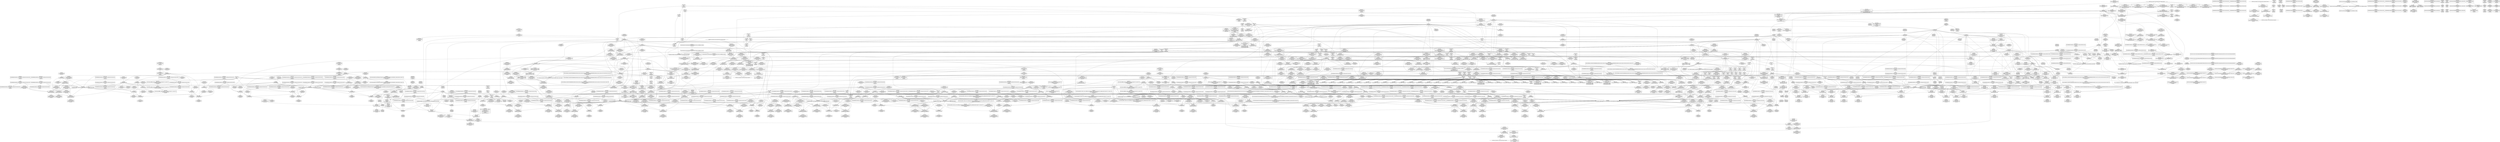 digraph {
	CE0x3f9c760 [shape=record,shape=Mrecord,label="{CE0x3f9c760|__rcu_read_unlock:tmp7|include/linux/rcupdate.h,245|*SummSink*}"]
	CE0x3f86360 [shape=record,shape=Mrecord,label="{CE0x3f86360|task_sid:tmp7|security/selinux/hooks.c,208}"]
	CE0x3fb66e0 [shape=record,shape=Mrecord,label="{CE0x3fb66e0|rcu_read_lock:tmp17|include/linux/rcupdate.h,882|*SummSink*}"]
	CE0x3f7c9e0 [shape=record,shape=Mrecord,label="{CE0x3f7c9e0|cred_sid:tmp3}"]
	CE0x3f24350 [shape=record,shape=Mrecord,label="{CE0x3f24350|rcu_read_lock:tmp3}"]
	CE0x4027390 [shape=record,shape=Mrecord,label="{CE0x4027390|i64*_getelementptr_inbounds_(_4_x_i64_,_4_x_i64_*___llvm_gcov_ctr134,_i64_0,_i64_2)|*Constant*|*SummSink*}"]
	CE0x3efc080 [shape=record,shape=Mrecord,label="{CE0x3efc080|32:_%struct.sock*,_:_CRE_24,32_|*MultipleSource*|Function::selinux_socket_getsockname&Arg::sock::|security/selinux/hooks.c,4226}"]
	CE0x3efeeb0 [shape=record,shape=Mrecord,label="{CE0x3efeeb0|_call_void_mcount()_#3|*SummSink*}"]
	CE0x3fa68f0 [shape=record,shape=Mrecord,label="{CE0x3fa68f0|rcu_lock_acquire:tmp2|*SummSource*}"]
	CE0x400d740 [shape=record,shape=Mrecord,label="{CE0x400d740|__preempt_count_sub:tmp7|./arch/x86/include/asm/preempt.h,78}"]
	CE0x3eea0a0 [shape=record,shape=Mrecord,label="{CE0x3eea0a0|GLOBAL:get_current|*Constant*}"]
	CE0x3ff7cb0 [shape=record,shape=Mrecord,label="{CE0x3ff7cb0|_call_void_lock_acquire(%struct.lockdep_map*_%map,_i32_0,_i32_0,_i32_2,_i32_0,_%struct.lockdep_map*_null,_i64_ptrtoint_(i8*_blockaddress(_rcu_lock_acquire,_%__here)_to_i64))_#10,_!dbg_!27716|include/linux/rcupdate.h,418|*SummSource*}"]
	CE0x4022de0 [shape=record,shape=Mrecord,label="{CE0x4022de0|__rcu_read_unlock:tmp3|*SummSource*}"]
	CE0x3fa5bc0 [shape=record,shape=Mrecord,label="{CE0x3fa5bc0|COLLAPSED:_GCMRE___llvm_gcov_ctr132_internal_global_11_x_i64_zeroinitializer:_elem_0:default:}"]
	CE0x3f62bd0 [shape=record,shape=Mrecord,label="{CE0x3f62bd0|i64_4|*Constant*}"]
	CE0x3f63b90 [shape=record,shape=Mrecord,label="{CE0x3f63b90|avc_has_perm:auditdata|Function::avc_has_perm&Arg::auditdata::|*SummSink*}"]
	CE0x3fa5520 [shape=record,shape=Mrecord,label="{CE0x3fa5520|rcu_read_lock:tmp6|include/linux/rcupdate.h,882|*SummSource*}"]
	CE0x3edb4f0 [shape=record,shape=Mrecord,label="{CE0x3edb4f0|selinux_socket_getsockname:tmp|*SummSource*}"]
	CE0x3ff1340 [shape=record,shape=Mrecord,label="{CE0x3ff1340|rcu_lock_acquire:bb|*SummSource*}"]
	CE0x3f59fb0 [shape=record,shape=Mrecord,label="{CE0x3f59fb0|cred_sid:entry}"]
	CE0x3fafea0 [shape=record,shape=Mrecord,label="{CE0x3fafea0|__preempt_count_sub:tmp4|./arch/x86/include/asm/preempt.h,77}"]
	CE0x3f81190 [shape=record,shape=Mrecord,label="{CE0x3f81190|task_sid:tmp}"]
	CE0x3f714e0 [shape=record,shape=Mrecord,label="{CE0x3f714e0|sock_has_perm:retval.0}"]
	CE0x3f5f440 [shape=record,shape=Mrecord,label="{CE0x3f5f440|sock_has_perm:u2|security/selinux/hooks.c,3974|*SummSource*}"]
	CE0x3f68040 [shape=record,shape=Mrecord,label="{CE0x3f68040|task_sid:task|Function::task_sid&Arg::task::}"]
	CE0x3fc3ce0 [shape=record,shape=Mrecord,label="{CE0x3fc3ce0|GLOBAL:__llvm_gcov_ctr132|Global_var:__llvm_gcov_ctr132|*SummSink*}"]
	CE0x3f99a10 [shape=record,shape=Mrecord,label="{CE0x3f99a10|i64*_getelementptr_inbounds_(_4_x_i64_,_4_x_i64_*___llvm_gcov_ctr129,_i64_0,_i64_3)|*Constant*}"]
	CE0x3f6bb20 [shape=record,shape=Mrecord,label="{CE0x3f6bb20|i64_0|*Constant*|*SummSource*}"]
	CE0x3f32680 [shape=record,shape=Mrecord,label="{CE0x3f32680|avc_has_perm:entry|*SummSink*}"]
	CE0x3f8b940 [shape=record,shape=Mrecord,label="{CE0x3f8b940|_call_void___rcu_read_unlock()_#10,_!dbg_!27734|include/linux/rcupdate.h,937|*SummSink*}"]
	CE0x3fa5470 [shape=record,shape=Mrecord,label="{CE0x3fa5470|rcu_read_lock:tmp7|include/linux/rcupdate.h,882|*SummSource*}"]
	CE0x3fc5150 [shape=record,shape=Mrecord,label="{CE0x3fc5150|rcu_lock_acquire:indirectgoto|*SummSink*}"]
	CE0x3ff1480 [shape=record,shape=Mrecord,label="{CE0x3ff1480|i64*_getelementptr_inbounds_(_4_x_i64_,_4_x_i64_*___llvm_gcov_ctr128,_i64_0,_i64_0)|*Constant*|*SummSink*}"]
	CE0x3f69910 [shape=record,shape=Mrecord,label="{CE0x3f69910|i32_8|*Constant*|*SummSink*}"]
	CE0x3fb3c70 [shape=record,shape=Mrecord,label="{CE0x3fb3c70|i64*_getelementptr_inbounds_(_11_x_i64_,_11_x_i64_*___llvm_gcov_ctr127,_i64_0,_i64_8)|*Constant*}"]
	CE0x3fcd6e0 [shape=record,shape=Mrecord,label="{CE0x3fcd6e0|rcu_read_unlock:tmp19|include/linux/rcupdate.h,933}"]
	CE0x3f99010 [shape=record,shape=Mrecord,label="{CE0x3f99010|__preempt_count_add:tmp1|*SummSink*}"]
	CE0x3f7e5e0 [shape=record,shape=Mrecord,label="{CE0x3f7e5e0|_call_void_mcount()_#3|*SummSource*}"]
	CE0x3ff8130 [shape=record,shape=Mrecord,label="{CE0x3ff8130|i64*_getelementptr_inbounds_(_4_x_i64_,_4_x_i64_*___llvm_gcov_ctr134,_i64_0,_i64_2)|*Constant*}"]
	CE0x3f268e0 [shape=record,shape=Mrecord,label="{CE0x3f268e0|i32_1|*Constant*}"]
	CE0x3f8ce10 [shape=record,shape=Mrecord,label="{CE0x3f8ce10|__rcu_read_lock:bb}"]
	CE0x3fbd6f0 [shape=record,shape=Mrecord,label="{CE0x3fbd6f0|i64*_getelementptr_inbounds_(_4_x_i64_,_4_x_i64_*___llvm_gcov_ctr128,_i64_0,_i64_1)|*Constant*}"]
	CE0x3fa35d0 [shape=record,shape=Mrecord,label="{CE0x3fa35d0|cred_sid:tmp6|security/selinux/hooks.c,197|*SummSink*}"]
	CE0x3ef5d60 [shape=record,shape=Mrecord,label="{CE0x3ef5d60|get_current:tmp|*SummSink*}"]
	CE0x4022b10 [shape=record,shape=Mrecord,label="{CE0x4022b10|i64*_getelementptr_inbounds_(_4_x_i64_,_4_x_i64_*___llvm_gcov_ctr134,_i64_0,_i64_3)|*Constant*|*SummSource*}"]
	CE0x5108c90 [shape=record,shape=Mrecord,label="{CE0x5108c90|selinux_socket_getsockname:tmp4|*LoadInst*|security/selinux/hooks.c,4226|*SummSource*}"]
	CE0x3f6a9b0 [shape=record,shape=Mrecord,label="{CE0x3f6a9b0|sock_has_perm:tmp6|security/selinux/hooks.c,3969|*SummSource*}"]
	CE0x3f5ac70 [shape=record,shape=Mrecord,label="{CE0x3f5ac70|GLOBAL:rcu_read_unlock|*Constant*}"]
	CE0x3f63ed0 [shape=record,shape=Mrecord,label="{CE0x3f63ed0|_ret_i32_%retval.0,_!dbg_!27728|security/selinux/avc.c,775|*SummSink*}"]
	CE0x3f894e0 [shape=record,shape=Mrecord,label="{CE0x3f894e0|i64*_getelementptr_inbounds_(_11_x_i64_,_11_x_i64_*___llvm_gcov_ctr132,_i64_0,_i64_10)|*Constant*|*SummSink*}"]
	CE0x3ee8cd0 [shape=record,shape=Mrecord,label="{CE0x3ee8cd0|selinux_socket_getsockname:sock|Function::selinux_socket_getsockname&Arg::sock::}"]
	CE0x3fc2570 [shape=record,shape=Mrecord,label="{CE0x3fc2570|rcu_read_unlock:land.lhs.true2|*SummSource*}"]
	CE0x3f2bed0 [shape=record,shape=Mrecord,label="{CE0x3f2bed0|task_sid:do.end|*SummSink*}"]
	CE0x3f55d60 [shape=record,shape=Mrecord,label="{CE0x3f55d60|i64*_getelementptr_inbounds_(_13_x_i64_,_13_x_i64_*___llvm_gcov_ctr126,_i64_0,_i64_8)|*Constant*|*SummSink*}"]
	CE0x4007030 [shape=record,shape=Mrecord,label="{CE0x4007030|_call_void___preempt_count_sub(i32_1)_#10,_!dbg_!27715|include/linux/rcupdate.h,244|*SummSource*}"]
	CE0x3f26a50 [shape=record,shape=Mrecord,label="{CE0x3f26a50|sock_has_perm:net|security/selinux/hooks.c, 3966}"]
	CE0x3f59130 [shape=record,shape=Mrecord,label="{CE0x3f59130|task_sid:tmp27|security/selinux/hooks.c,208|*SummSource*}"]
	CE0x4022740 [shape=record,shape=Mrecord,label="{CE0x4022740|_ret_void,_!dbg_!27720|./arch/x86/include/asm/preempt.h,78|*SummSource*}"]
	CE0x3f31f70 [shape=record,shape=Mrecord,label="{CE0x3f31f70|cred_sid:sid|security/selinux/hooks.c,197|*SummSink*}"]
	CE0x3f33cd0 [shape=record,shape=Mrecord,label="{CE0x3f33cd0|avc_has_perm:tsid|Function::avc_has_perm&Arg::tsid::|*SummSource*}"]
	CE0x3f7ca50 [shape=record,shape=Mrecord,label="{CE0x3f7ca50|cred_sid:tmp3|*SummSink*}"]
	CE0x3fc3050 [shape=record,shape=Mrecord,label="{CE0x3fc3050|rcu_lock_acquire:bb}"]
	CE0x3f9f650 [shape=record,shape=Mrecord,label="{CE0x3f9f650|i64_1|*Constant*}"]
	CE0x3f0a7a0 [shape=record,shape=Mrecord,label="{CE0x3f0a7a0|sock_has_perm:cleanup}"]
	CE0x3f56250 [shape=record,shape=Mrecord,label="{CE0x3f56250|task_sid:tmp21|security/selinux/hooks.c,208|*SummSink*}"]
	CE0x3fc9300 [shape=record,shape=Mrecord,label="{CE0x3fc9300|GLOBAL:rcu_read_unlock.__warned|Global_var:rcu_read_unlock.__warned|*SummSource*}"]
	CE0x3f23270 [shape=record,shape=Mrecord,label="{CE0x3f23270|_call_void_asm_sideeffect_,_memory_,_dirflag_,_fpsr_,_flags_()_#3,_!dbg_!27714,_!srcloc_!27715|include/linux/rcupdate.h,239|*SummSource*}"]
	CE0x3f65260 [shape=record,shape=Mrecord,label="{CE0x3f65260|8:_%struct.sock*,_:_SCME_24,25_}"]
	CE0x3f78d60 [shape=record,shape=Mrecord,label="{CE0x3f78d60|rcu_read_lock:call|include/linux/rcupdate.h,882|*SummSink*}"]
	CE0x3fccf80 [shape=record,shape=Mrecord,label="{CE0x3fccf80|i64*_getelementptr_inbounds_(_11_x_i64_,_11_x_i64_*___llvm_gcov_ctr132,_i64_0,_i64_9)|*Constant*}"]
	CE0x3f5c610 [shape=record,shape=Mrecord,label="{CE0x3f5c610|i64*_getelementptr_inbounds_(_6_x_i64_,_6_x_i64_*___llvm_gcov_ctr327,_i64_0,_i64_3)|*Constant*|*SummSource*}"]
	CE0x3f24530 [shape=record,shape=Mrecord,label="{CE0x3f24530|rcu_read_lock:tmp3|*SummSource*}"]
	CE0x3f50f70 [shape=record,shape=Mrecord,label="{CE0x3f50f70|i8*_getelementptr_inbounds_(_41_x_i8_,_41_x_i8_*_.str44,_i32_0,_i32_0)|*Constant*|*SummSink*}"]
	CE0x3f20b50 [shape=record,shape=Mrecord,label="{CE0x3f20b50|sock_has_perm:tmp13|security/selinux/hooks.c,3972|*SummSource*}"]
	CE0x3ed53f0 [shape=record,shape=Mrecord,label="{CE0x3ed53f0|selinux_socket_getsockname:call|security/selinux/hooks.c,4226|*SummSource*}"]
	CE0x3f98cd0 [shape=record,shape=Mrecord,label="{CE0x3f98cd0|_call_void_mcount()_#3|*SummSink*}"]
	CE0x3f0efd0 [shape=record,shape=Mrecord,label="{CE0x3f0efd0|task_sid:tmp11|security/selinux/hooks.c,208}"]
	CE0x3f815e0 [shape=record,shape=Mrecord,label="{CE0x3f815e0|i64*_getelementptr_inbounds_(_2_x_i64_,_2_x_i64_*___llvm_gcov_ctr131,_i64_0,_i64_1)|*Constant*|*SummSource*}"]
	CE0x3f7b640 [shape=record,shape=Mrecord,label="{CE0x3f7b640|__rcu_read_unlock:tmp4|include/linux/rcupdate.h,244}"]
	CE0x3f4e990 [shape=record,shape=Mrecord,label="{CE0x3f4e990|1216:_i8*,_:_CRE_1216,1224_|*MultipleSource*|Function::sock_has_perm&Arg::sk::|security/selinux/hooks.c,3964|*LoadInst*|security/selinux/hooks.c,4226}"]
	CE0x3f7bb00 [shape=record,shape=Mrecord,label="{CE0x3f7bb00|task_sid:tobool|security/selinux/hooks.c,208}"]
	CE0x3f8d6d0 [shape=record,shape=Mrecord,label="{CE0x3f8d6d0|__preempt_count_add:tmp5|./arch/x86/include/asm/preempt.h,72|*SummSource*}"]
	CE0x3ff8ef0 [shape=record,shape=Mrecord,label="{CE0x3ff8ef0|_call_void_mcount()_#3}"]
	CE0x3f5a9e0 [shape=record,shape=Mrecord,label="{CE0x3f5a9e0|_ret_i32_%tmp6,_!dbg_!27716|security/selinux/hooks.c,197|*SummSink*}"]
	CE0x3f13680 [shape=record,shape=Mrecord,label="{CE0x3f13680|_ret_i32_%call1,_!dbg_!27715|security/selinux/hooks.c,4226|*SummSource*}"]
	CE0x3f95c00 [shape=record,shape=Mrecord,label="{CE0x3f95c00|__rcu_read_lock:tmp2|*SummSink*}"]
	CE0x3f81c40 [shape=record,shape=Mrecord,label="{CE0x3f81c40|rcu_read_lock:tobool1|include/linux/rcupdate.h,882}"]
	CE0x3f87760 [shape=record,shape=Mrecord,label="{CE0x3f87760|0:_i8,_:_GCMR_rcu_read_unlock.__warned_internal_global_i8_0,_section_.data.unlikely_,_align_1:_elem_0:default:}"]
	CE0x3f62230 [shape=record,shape=Mrecord,label="{CE0x3f62230|i32_(i32,_i32,_i16,_i32,_%struct.common_audit_data*)*_bitcast_(i32_(i32,_i32,_i16,_i32,_%struct.common_audit_data.495*)*_avc_has_perm_to_i32_(i32,_i32,_i16,_i32,_%struct.common_audit_data*)*)|*Constant*|*SummSink*}"]
	CE0x3f9ce00 [shape=record,shape=Mrecord,label="{CE0x3f9ce00|__preempt_count_add:bb|*SummSource*}"]
	CE0x4007bf0 [shape=record,shape=Mrecord,label="{CE0x4007bf0|rcu_lock_acquire:indirectgoto}"]
	CE0x3f7f1c0 [shape=record,shape=Mrecord,label="{CE0x3f7f1c0|rcu_read_lock:tobool|include/linux/rcupdate.h,882|*SummSink*}"]
	CE0x3fce380 [shape=record,shape=Mrecord,label="{CE0x3fce380|i64*_getelementptr_inbounds_(_11_x_i64_,_11_x_i64_*___llvm_gcov_ctr132,_i64_0,_i64_10)|*Constant*}"]
	CE0x3ee8740 [shape=record,shape=Mrecord,label="{CE0x3ee8740|get_current:tmp2|*SummSource*}"]
	CE0x3f09cf0 [shape=record,shape=Mrecord,label="{CE0x3f09cf0|task_sid:tmp4|*LoadInst*|security/selinux/hooks.c,208|*SummSource*}"]
	CE0x3f893c0 [shape=record,shape=Mrecord,label="{CE0x3f893c0|i64_7|*Constant*|*SummSink*}"]
	CE0x4042070 [shape=record,shape=Mrecord,label="{CE0x4042070|__preempt_count_sub:tmp2}"]
	CE0x3f2bc90 [shape=record,shape=Mrecord,label="{CE0x3f2bc90|task_sid:do.end}"]
	CE0x3ff8b50 [shape=record,shape=Mrecord,label="{CE0x3ff8b50|rcu_lock_acquire:bb|*SummSink*}"]
	CE0x3efc870 [shape=record,shape=Mrecord,label="{CE0x3efc870|get_current:bb|*SummSink*}"]
	CE0x3f6e3a0 [shape=record,shape=Mrecord,label="{CE0x3f6e3a0|sock_has_perm:tmp5|security/selinux/hooks.c,3966|*SummSource*}"]
	CE0x3ff8070 [shape=record,shape=Mrecord,label="{CE0x3ff8070|_call_void_mcount()_#3|*SummSink*}"]
	CE0x3f62d50 [shape=record,shape=Mrecord,label="{CE0x3f62d50|rcu_read_lock:tmp9|include/linux/rcupdate.h,882}"]
	CE0x3ff6020 [shape=record,shape=Mrecord,label="{CE0x3ff6020|i64*_getelementptr_inbounds_(_4_x_i64_,_4_x_i64_*___llvm_gcov_ctr134,_i64_0,_i64_1)|*Constant*}"]
	CE0x3f65ae0 [shape=record,shape=Mrecord,label="{CE0x3f65ae0|8:_%struct.sock*,_:_SCME_31,32_}"]
	CE0x3fc96d0 [shape=record,shape=Mrecord,label="{CE0x3fc96d0|_call_void___preempt_count_add(i32_1)_#10,_!dbg_!27711|include/linux/rcupdate.h,239}"]
	CE0x3eddcf0 [shape=record,shape=Mrecord,label="{CE0x3eddcf0|sock_has_perm:tmp1|*SummSink*}"]
	CE0x3f79620 [shape=record,shape=Mrecord,label="{CE0x3f79620|i64*_getelementptr_inbounds_(_11_x_i64_,_11_x_i64_*___llvm_gcov_ctr127,_i64_0,_i64_1)|*Constant*}"]
	CE0x3f624a0 [shape=record,shape=Mrecord,label="{CE0x3f624a0|rcu_read_lock:tmp8|include/linux/rcupdate.h,882|*SummSink*}"]
	CE0x3f99170 [shape=record,shape=Mrecord,label="{CE0x3f99170|i64*_getelementptr_inbounds_(_4_x_i64_,_4_x_i64_*___llvm_gcov_ctr128,_i64_0,_i64_2)|*Constant*}"]
	"CONST[source:2(external),value:2(dynamic)][purpose:{subject}][SrcIdx:2]"
	CE0x3edafe0 [shape=record,shape=Mrecord,label="{CE0x3edafe0|selinux_socket_getsockname:sk|security/selinux/hooks.c,4226}"]
	CE0x3efca00 [shape=record,shape=Mrecord,label="{CE0x3efca00|GLOBAL:current_task|Global_var:current_task}"]
	CE0x3fb6020 [shape=record,shape=Mrecord,label="{CE0x3fb6020|i64*_getelementptr_inbounds_(_11_x_i64_,_11_x_i64_*___llvm_gcov_ctr127,_i64_0,_i64_9)|*Constant*|*SummSink*}"]
	CE0x3f5b2a0 [shape=record,shape=Mrecord,label="{CE0x3f5b2a0|rcu_read_unlock:entry}"]
	CE0x3f7aa40 [shape=record,shape=Mrecord,label="{CE0x3f7aa40|task_sid:call|security/selinux/hooks.c,208}"]
	CE0x4022540 [shape=record,shape=Mrecord,label="{CE0x4022540|i64*_getelementptr_inbounds_(_4_x_i64_,_4_x_i64_*___llvm_gcov_ctr134,_i64_0,_i64_1)|*Constant*|*SummSource*}"]
	CE0x3f7b930 [shape=record,shape=Mrecord,label="{CE0x3f7b930|__rcu_read_unlock:tmp4|include/linux/rcupdate.h,244|*SummSink*}"]
	CE0x3f8b4f0 [shape=record,shape=Mrecord,label="{CE0x3f8b4f0|_ret_void,_!dbg_!27717|include/linux/rcupdate.h,424|*SummSource*}"]
	CE0x3fb8d50 [shape=record,shape=Mrecord,label="{CE0x3fb8d50|i64*_getelementptr_inbounds_(_11_x_i64_,_11_x_i64_*___llvm_gcov_ctr127,_i64_0,_i64_10)|*Constant*|*SummSink*}"]
	CE0x3ff51a0 [shape=record,shape=Mrecord,label="{CE0x3ff51a0|__rcu_read_unlock:do.end|*SummSink*}"]
	CE0x3f53110 [shape=record,shape=Mrecord,label="{CE0x3f53110|i8*_getelementptr_inbounds_(_25_x_i8_,_25_x_i8_*_.str3,_i32_0,_i32_0)|*Constant*}"]
	CE0x3fa79a0 [shape=record,shape=Mrecord,label="{CE0x3fa79a0|rcu_read_lock:tmp5|include/linux/rcupdate.h,882|*SummSink*}"]
	CE0x3f2bba0 [shape=record,shape=Mrecord,label="{CE0x3f2bba0|task_sid:do.end6|*SummSink*}"]
	CE0x3f2b310 [shape=record,shape=Mrecord,label="{CE0x3f2b310|_ret_void,_!dbg_!27717|include/linux/rcupdate.h,240}"]
	CE0x3fc82e0 [shape=record,shape=Mrecord,label="{CE0x3fc82e0|rcu_read_unlock:tmp7|include/linux/rcupdate.h,933|*SummSource*}"]
	CE0x3ff6300 [shape=record,shape=Mrecord,label="{CE0x3ff6300|__preempt_count_add:tmp3}"]
	CE0x3ff3cb0 [shape=record,shape=Mrecord,label="{CE0x3ff3cb0|rcu_lock_release:tmp4|include/linux/rcupdate.h,423|*SummSink*}"]
	CE0x3f82640 [shape=record,shape=Mrecord,label="{CE0x3f82640|i64*_getelementptr_inbounds_(_2_x_i64_,_2_x_i64_*___llvm_gcov_ctr131,_i64_0,_i64_1)|*Constant*}"]
	CE0x3f29fd0 [shape=record,shape=Mrecord,label="{CE0x3f29fd0|i64_7|*Constant*}"]
	CE0x3f82d80 [shape=record,shape=Mrecord,label="{CE0x3f82d80|_call_void___rcu_read_lock()_#10,_!dbg_!27710|include/linux/rcupdate.h,879|*SummSource*}"]
	CE0x3f5b690 [shape=record,shape=Mrecord,label="{CE0x3f5b690|rcu_read_unlock:entry|*SummSink*}"]
	CE0x3f1a3d0 [shape=record,shape=Mrecord,label="{CE0x3f1a3d0|i32_16|*Constant*}"]
	CE0x3f7e6e0 [shape=record,shape=Mrecord,label="{CE0x3f7e6e0|task_sid:tmp8|security/selinux/hooks.c,208|*SummSource*}"]
	CE0x3f7e970 [shape=record,shape=Mrecord,label="{CE0x3f7e970|task_sid:tmp9|security/selinux/hooks.c,208}"]
	CE0x3fccff0 [shape=record,shape=Mrecord,label="{CE0x3fccff0|i64*_getelementptr_inbounds_(_11_x_i64_,_11_x_i64_*___llvm_gcov_ctr132,_i64_0,_i64_9)|*Constant*|*SummSource*}"]
	CE0x3fa6880 [shape=record,shape=Mrecord,label="{CE0x3fa6880|rcu_lock_acquire:tmp2}"]
	CE0x3ff4110 [shape=record,shape=Mrecord,label="{CE0x3ff4110|rcu_lock_release:tmp5|include/linux/rcupdate.h,423}"]
	CE0x3f9f860 [shape=record,shape=Mrecord,label="{CE0x3f9f860|__preempt_count_sub:tmp1|*SummSource*}"]
	CE0x3edbb20 [shape=record,shape=Mrecord,label="{CE0x3edbb20|selinux_socket_getsockname:tmp|*SummSink*}"]
	CE0x3f58da0 [shape=record,shape=Mrecord,label="{CE0x3f58da0|task_sid:tmp26|security/selinux/hooks.c,208|*SummSource*}"]
	CE0x3ff4870 [shape=record,shape=Mrecord,label="{CE0x3ff4870|i64*_getelementptr_inbounds_(_4_x_i64_,_4_x_i64_*___llvm_gcov_ctr133,_i64_0,_i64_3)|*Constant*|*SummSource*}"]
	CE0x3fb7d60 [shape=record,shape=Mrecord,label="{CE0x3fb7d60|rcu_read_lock:tmp19|include/linux/rcupdate.h,882}"]
	CE0x3f5e6b0 [shape=record,shape=Mrecord,label="{CE0x3f5e6b0|sock_has_perm:u|security/selinux/hooks.c,3973|*SummSource*}"]
	CE0x3fa2290 [shape=record,shape=Mrecord,label="{CE0x3fa2290|rcu_read_unlock:if.end}"]
	CE0x4005d20 [shape=record,shape=Mrecord,label="{CE0x4005d20|i8*_undef|*Constant*|*SummSource*}"]
	CE0x3f6a0c0 [shape=record,shape=Mrecord,label="{CE0x3f6a0c0|i32_2|*Constant*}"]
	CE0x3f73070 [shape=record,shape=Mrecord,label="{CE0x3f73070|cred_sid:tmp5|security/selinux/hooks.c,196}"]
	CE0x3fce740 [shape=record,shape=Mrecord,label="{CE0x3fce740|rcu_read_unlock:tmp17|include/linux/rcupdate.h,933}"]
	CE0x3f7fcb0 [shape=record,shape=Mrecord,label="{CE0x3f7fcb0|task_sid:tobool1|security/selinux/hooks.c,208}"]
	CE0x3f7c560 [shape=record,shape=Mrecord,label="{CE0x3f7c560|task_sid:tmp13|security/selinux/hooks.c,208}"]
	CE0x3f51b40 [shape=record,shape=Mrecord,label="{CE0x3f51b40|task_sid:tmp20|security/selinux/hooks.c,208}"]
	CE0x3f6abb0 [shape=record,shape=Mrecord,label="{CE0x3f6abb0|sock_has_perm:tmp6|security/selinux/hooks.c,3969|*SummSink*}"]
	CE0x4007b10 [shape=record,shape=Mrecord,label="{CE0x4007b10|rcu_lock_release:tmp2|*SummSink*}"]
	CE0x3f8c620 [shape=record,shape=Mrecord,label="{CE0x3f8c620|_ret_void,_!dbg_!27717|include/linux/rcupdate.h,245|*SummSource*}"]
	CE0x3fc33d0 [shape=record,shape=Mrecord,label="{CE0x3fc33d0|rcu_read_unlock:do.body|*SummSource*}"]
	CE0x3fb4490 [shape=record,shape=Mrecord,label="{CE0x3fb4490|i8*_getelementptr_inbounds_(_25_x_i8_,_25_x_i8_*_.str45,_i32_0,_i32_0)|*Constant*}"]
	CE0x400b170 [shape=record,shape=Mrecord,label="{CE0x400b170|rcu_lock_release:indirectgoto|*SummSink*}"]
	CE0x3f92950 [shape=record,shape=Mrecord,label="{CE0x3f92950|__preempt_count_sub:tmp6|./arch/x86/include/asm/preempt.h,78|*SummSink*}"]
	CE0x3fa97c0 [shape=record,shape=Mrecord,label="{CE0x3fa97c0|i64*_getelementptr_inbounds_(_11_x_i64_,_11_x_i64_*___llvm_gcov_ctr132,_i64_0,_i64_1)|*Constant*|*SummSink*}"]
	CE0x3f50e50 [shape=record,shape=Mrecord,label="{CE0x3f50e50|i8*_getelementptr_inbounds_(_41_x_i8_,_41_x_i8_*_.str44,_i32_0,_i32_0)|*Constant*}"]
	CE0x3fceab0 [shape=record,shape=Mrecord,label="{CE0x3fceab0|rcu_read_unlock:tmp18|include/linux/rcupdate.h,933}"]
	CE0x4009a90 [shape=record,shape=Mrecord,label="{CE0x4009a90|i64*_getelementptr_inbounds_(_4_x_i64_,_4_x_i64_*___llvm_gcov_ctr133,_i64_0,_i64_2)|*Constant*}"]
	CE0x4007480 [shape=record,shape=Mrecord,label="{CE0x4007480|__rcu_read_unlock:tmp5|include/linux/rcupdate.h,244|*SummSink*}"]
	CE0x3f5bbb0 [shape=record,shape=Mrecord,label="{CE0x3f5bbb0|_ret_void,_!dbg_!27735|include/linux/rcupdate.h,938|*SummSource*}"]
	CE0x3fb9a20 [shape=record,shape=Mrecord,label="{CE0x3fb9a20|cred_sid:bb|*SummSource*}"]
	CE0x3f557d0 [shape=record,shape=Mrecord,label="{CE0x3f557d0|task_sid:tmp17|security/selinux/hooks.c,208|*SummSink*}"]
	CE0x3ee97d0 [shape=record,shape=Mrecord,label="{CE0x3ee97d0|rcu_read_unlock:tmp4|include/linux/rcupdate.h,933|*SummSource*}"]
	CE0x3fb2c60 [shape=record,shape=Mrecord,label="{CE0x3fb2c60|rcu_read_lock:tmp13|include/linux/rcupdate.h,882|*SummSink*}"]
	CE0x3f21820 [shape=record,shape=Mrecord,label="{CE0x3f21820|sock_has_perm:type|security/selinux/hooks.c,3972|*SummSink*}"]
	CE0x4048e60 [shape=record,shape=Mrecord,label="{CE0x4048e60|i64*_getelementptr_inbounds_(_4_x_i64_,_4_x_i64_*___llvm_gcov_ctr129,_i64_0,_i64_1)|*Constant*|*SummSource*}"]
	CE0x3ff6500 [shape=record,shape=Mrecord,label="{CE0x3ff6500|GLOBAL:__preempt_count_sub|*Constant*}"]
	CE0x3fb81c0 [shape=record,shape=Mrecord,label="{CE0x3fb81c0|rcu_read_lock:tmp20|include/linux/rcupdate.h,882|*SummSource*}"]
	CE0x3f85730 [shape=record,shape=Mrecord,label="{CE0x3f85730|COLLAPSED:_GCMRE___llvm_gcov_ctr131_internal_global_2_x_i64_zeroinitializer:_elem_0:default:}"]
	CE0x3edb860 [shape=record,shape=Mrecord,label="{CE0x3edb860|_ret_%struct.task_struct*_%tmp4,_!dbg_!27714|./arch/x86/include/asm/current.h,14|*SummSink*}"]
	CE0x3ee7240 [shape=record,shape=Mrecord,label="{CE0x3ee7240|sock_has_perm:net|security/selinux/hooks.c, 3966|*SummSink*}"]
	CE0x3f80260 [shape=record,shape=Mrecord,label="{CE0x3f80260|cred_sid:tmp2|*SummSource*}"]
	CE0x403a6d0 [shape=record,shape=Mrecord,label="{CE0x403a6d0|__preempt_count_add:do.body|*SummSink*}"]
	CE0x3f66330 [shape=record,shape=Mrecord,label="{CE0x3f66330|8:_%struct.sock*,_:_SCME_38,39_}"]
	CE0x3f98410 [shape=record,shape=Mrecord,label="{CE0x3f98410|i64*_getelementptr_inbounds_(_4_x_i64_,_4_x_i64_*___llvm_gcov_ctr134,_i64_0,_i64_0)|*Constant*|*SummSink*}"]
	CE0x3ff3240 [shape=record,shape=Mrecord,label="{CE0x3ff3240|_call_void_lock_release(%struct.lockdep_map*_%map,_i32_1,_i64_ptrtoint_(i8*_blockaddress(_rcu_lock_release,_%__here)_to_i64))_#10,_!dbg_!27716|include/linux/rcupdate.h,423|*SummSink*}"]
	CE0x3f33990 [shape=record,shape=Mrecord,label="{CE0x3f33990|avc_has_perm:ssid|Function::avc_has_perm&Arg::ssid::}"]
	CE0x40248a0 [shape=record,shape=Mrecord,label="{CE0x40248a0|__preempt_count_add:do.end|*SummSource*}"]
	CE0x3f334f0 [shape=record,shape=Mrecord,label="{CE0x3f334f0|rcu_read_lock:tmp12|include/linux/rcupdate.h,882|*SummSink*}"]
	CE0x3eda1a0 [shape=record,shape=Mrecord,label="{CE0x3eda1a0|selinux_socket_getsockname:tmp}"]
	CE0x3fa7930 [shape=record,shape=Mrecord,label="{CE0x3fa7930|rcu_read_lock:tmp5|include/linux/rcupdate.h,882|*SummSource*}"]
	CE0x4004a40 [shape=record,shape=Mrecord,label="{CE0x4004a40|__preempt_count_add:tmp4|./arch/x86/include/asm/preempt.h,72|*SummSink*}"]
	CE0x3eda7d0 [shape=record,shape=Mrecord,label="{CE0x3eda7d0|selinux_socket_getsockname:bb|*SummSource*}"]
	CE0x3fbf7a0 [shape=record,shape=Mrecord,label="{CE0x3fbf7a0|_ret_void,_!dbg_!27719|./arch/x86/include/asm/preempt.h,73|*SummSource*}"]
	CE0x3f62720 [shape=record,shape=Mrecord,label="{CE0x3f62720|rcu_read_lock:tobool1|include/linux/rcupdate.h,882|*SummSource*}"]
	CE0x403edf0 [shape=record,shape=Mrecord,label="{CE0x403edf0|__preempt_count_sub:do.end|*SummSink*}"]
	CE0x3f64e70 [shape=record,shape=Mrecord,label="{CE0x3f64e70|task_sid:do.body}"]
	CE0x3fa7c20 [shape=record,shape=Mrecord,label="{CE0x3fa7c20|rcu_read_lock:tmp6|include/linux/rcupdate.h,882|*SummSink*}"]
	CE0x3f602e0 [shape=record,shape=Mrecord,label="{CE0x3f602e0|sock_has_perm:sk4|security/selinux/hooks.c,3974|*SummSink*}"]
	CE0x3f5fba0 [shape=record,shape=Mrecord,label="{CE0x3f5fba0|sock_has_perm:tmp15|security/selinux/hooks.c,3974}"]
	CE0x3f1d970 [shape=record,shape=Mrecord,label="{CE0x3f1d970|i64*_getelementptr_inbounds_(_4_x_i64_,_4_x_i64_*___llvm_gcov_ctr130,_i64_0,_i64_0)|*Constant*}"]
	CE0x3f63540 [shape=record,shape=Mrecord,label="{CE0x3f63540|avc_has_perm:requested|Function::avc_has_perm&Arg::requested::}"]
	CE0x4007b80 [shape=record,shape=Mrecord,label="{CE0x4007b80|rcu_lock_release:tmp3}"]
	CE0x3f8e180 [shape=record,shape=Mrecord,label="{CE0x3f8e180|i64*_getelementptr_inbounds_(_4_x_i64_,_4_x_i64_*___llvm_gcov_ctr130,_i64_0,_i64_0)|*Constant*|*SummSink*}"]
	CE0x3fbf810 [shape=record,shape=Mrecord,label="{CE0x3fbf810|_ret_void,_!dbg_!27719|./arch/x86/include/asm/preempt.h,73|*SummSink*}"]
	CE0x3ede2d0 [shape=record,shape=Mrecord,label="{CE0x3ede2d0|_call_void_rcu_read_lock()_#10,_!dbg_!27712|security/selinux/hooks.c,207|*SummSink*}"]
	CE0x3f5b620 [shape=record,shape=Mrecord,label="{CE0x3f5b620|rcu_read_unlock:entry|*SummSource*}"]
	CE0x3f89d80 [shape=record,shape=Mrecord,label="{CE0x3f89d80|rcu_read_unlock:tmp22|include/linux/rcupdate.h,935|*SummSink*}"]
	CE0x3f8e640 [shape=record,shape=Mrecord,label="{CE0x3f8e640|i64*_getelementptr_inbounds_(_4_x_i64_,_4_x_i64_*___llvm_gcov_ctr133,_i64_0,_i64_0)|*Constant*|*SummSource*}"]
	CE0x3f86ea0 [shape=record,shape=Mrecord,label="{CE0x3f86ea0|rcu_lock_acquire:map|Function::rcu_lock_acquire&Arg::map::}"]
	CE0x3fcf410 [shape=record,shape=Mrecord,label="{CE0x3fcf410|_call_void_lockdep_rcu_suspicious(i8*_getelementptr_inbounds_(_25_x_i8_,_25_x_i8_*_.str45,_i32_0,_i32_0),_i32_934,_i8*_getelementptr_inbounds_(_44_x_i8_,_44_x_i8_*_.str47,_i32_0,_i32_0))_#10,_!dbg_!27726|include/linux/rcupdate.h,933|*SummSink*}"]
	CE0x3f66cb0 [shape=record,shape=Mrecord,label="{CE0x3f66cb0|8:_%struct.sock*,_:_SCME_46,47_}"]
	CE0x400f830 [shape=record,shape=Mrecord,label="{CE0x400f830|__rcu_read_unlock:tmp6|include/linux/rcupdate.h,245|*SummSource*}"]
	CE0x3f71ae0 [shape=record,shape=Mrecord,label="{CE0x3f71ae0|i64*_getelementptr_inbounds_(_6_x_i64_,_6_x_i64_*___llvm_gcov_ctr327,_i64_0,_i64_5)|*Constant*|*SummSource*}"]
	CE0x400cd40 [shape=record,shape=Mrecord,label="{CE0x400cd40|__preempt_count_add:tmp}"]
	CE0x3fb6bc0 [shape=record,shape=Mrecord,label="{CE0x3fb6bc0|rcu_read_lock:tmp18|include/linux/rcupdate.h,882|*SummSource*}"]
	CE0x3eddc10 [shape=record,shape=Mrecord,label="{CE0x3eddc10|sock_has_perm:tmp1}"]
	CE0x3f33a60 [shape=record,shape=Mrecord,label="{CE0x3f33a60|avc_has_perm:ssid|Function::avc_has_perm&Arg::ssid::|*SummSink*}"]
	CE0x3fa1560 [shape=record,shape=Mrecord,label="{CE0x3fa1560|rcu_read_lock:if.end}"]
	CE0x3f66460 [shape=record,shape=Mrecord,label="{CE0x3f66460|8:_%struct.sock*,_:_SCME_39,40_}"]
	CE0x3f7e060 [shape=record,shape=Mrecord,label="{CE0x3f7e060|i64_3|*Constant*|*SummSink*}"]
	CE0x3fc5420 [shape=record,shape=Mrecord,label="{CE0x3fc5420|rcu_read_unlock:tmp9|include/linux/rcupdate.h,933|*SummSink*}"]
	CE0x400aff0 [shape=record,shape=Mrecord,label="{CE0x400aff0|i64*_getelementptr_inbounds_(_4_x_i64_,_4_x_i64_*___llvm_gcov_ctr135,_i64_0,_i64_3)|*Constant*}"]
	CE0x3ee8a30 [shape=record,shape=Mrecord,label="{CE0x3ee8a30|get_current:tmp4|./arch/x86/include/asm/current.h,14|*SummSink*}"]
	CE0x3fa5c30 [shape=record,shape=Mrecord,label="{CE0x3fa5c30|rcu_read_unlock:tmp|*SummSource*}"]
	CE0x3eec7b0 [shape=record,shape=Mrecord,label="{CE0x3eec7b0|i64*_getelementptr_inbounds_(_4_x_i64_,_4_x_i64_*___llvm_gcov_ctr133,_i64_0,_i64_3)|*Constant*}"]
	CE0x3fcba70 [shape=record,shape=Mrecord,label="{CE0x3fcba70|rcu_read_unlock:tmp16|include/linux/rcupdate.h,933|*SummSource*}"]
	CE0x3ee8fb0 [shape=record,shape=Mrecord,label="{CE0x3ee8fb0|_call_void_rcu_read_lock()_#10,_!dbg_!27712|security/selinux/hooks.c,207}"]
	CE0x3ee2830 [shape=record,shape=Mrecord,label="{CE0x3ee2830|selinux_socket_getsockname:tmp2|*SummSink*}"]
	CE0x3efee40 [shape=record,shape=Mrecord,label="{CE0x3efee40|_call_void_mcount()_#3|*SummSource*}"]
	CE0x4007f70 [shape=record,shape=Mrecord,label="{CE0x4007f70|__rcu_read_unlock:tmp|*SummSource*}"]
	CE0x3f61d60 [shape=record,shape=Mrecord,label="{CE0x3f61d60|sock_has_perm:call6|security/selinux/hooks.c,3976|*SummSink*}"]
	CE0x4008010 [shape=record,shape=Mrecord,label="{CE0x4008010|i64*_getelementptr_inbounds_(_4_x_i64_,_4_x_i64_*___llvm_gcov_ctr128,_i64_0,_i64_0)|*Constant*}"]
	CE0x3f822f0 [shape=record,shape=Mrecord,label="{CE0x3f822f0|task_sid:tmp5|security/selinux/hooks.c,208|*SummSource*}"]
	CE0x400ff70 [shape=record,shape=Mrecord,label="{CE0x400ff70|void_(i32*,_i32,_i32*)*_asm_addl_$1,_%gs:$0_,_*m,ri,*m,_dirflag_,_fpsr_,_flags_|*SummSource*}"]
	CE0x403ed20 [shape=record,shape=Mrecord,label="{CE0x403ed20|__preempt_count_sub:do.end|*SummSource*}"]
	CE0x4029740 [shape=record,shape=Mrecord,label="{CE0x4029740|__preempt_count_sub:entry|*SummSink*}"]
	CE0x3fbcea0 [shape=record,shape=Mrecord,label="{CE0x3fbcea0|rcu_read_unlock:call3|include/linux/rcupdate.h,933}"]
	CE0x3ee2b70 [shape=record,shape=Mrecord,label="{CE0x3ee2b70|i64*_getelementptr_inbounds_(_2_x_i64_,_2_x_i64_*___llvm_gcov_ctr98,_i64_0,_i64_0)|*Constant*|*SummSource*}"]
	CE0x3f7bfd0 [shape=record,shape=Mrecord,label="{CE0x3f7bfd0|rcu_read_lock:tmp2|*SummSource*}"]
	CE0x3f8be60 [shape=record,shape=Mrecord,label="{CE0x3f8be60|GLOBAL:__rcu_read_unlock|*Constant*|*SummSource*}"]
	CE0x4026f30 [shape=record,shape=Mrecord,label="{CE0x4026f30|__rcu_read_unlock:bb}"]
	CE0x3f79a60 [shape=record,shape=Mrecord,label="{CE0x3f79a60|i32_77|*Constant*}"]
	CE0x3f78330 [shape=record,shape=Mrecord,label="{CE0x3f78330|task_sid:tobool1|security/selinux/hooks.c,208|*SummSink*}"]
	CE0x3fc48d0 [shape=record,shape=Mrecord,label="{CE0x3fc48d0|_call_void_asm_addl_$1,_%gs:$0_,_*m,ri,*m,_dirflag_,_fpsr_,_flags_(i32*___preempt_count,_i32_%val,_i32*___preempt_count)_#3,_!dbg_!27714,_!srcloc_!27717|./arch/x86/include/asm/preempt.h,72|*SummSink*}"]
	CE0x3fc1300 [shape=record,shape=Mrecord,label="{CE0x3fc1300|i64*_getelementptr_inbounds_(_11_x_i64_,_11_x_i64_*___llvm_gcov_ctr132,_i64_0,_i64_0)|*Constant*}"]
	CE0x3f52d10 [shape=record,shape=Mrecord,label="{CE0x3f52d10|i8_1|*Constant*|*SummSource*}"]
	CE0x3fb5910 [shape=record,shape=Mrecord,label="{CE0x3fb5910|i8*_getelementptr_inbounds_(_42_x_i8_,_42_x_i8_*_.str46,_i32_0,_i32_0)|*Constant*}"]
	CE0x3fc4ef0 [shape=record,shape=Mrecord,label="{CE0x3fc4ef0|rcu_lock_release:tmp}"]
	CE0x3f5ae90 [shape=record,shape=Mrecord,label="{CE0x3f5ae90|_call_void_rcu_read_unlock()_#10,_!dbg_!27748|security/selinux/hooks.c,209}"]
	CE0x3efc0f0 [shape=record,shape=Mrecord,label="{CE0x3efc0f0|32:_%struct.sock*,_:_CRE_16,24_|*MultipleSource*|Function::selinux_socket_getsockname&Arg::sock::|security/selinux/hooks.c,4226}"]
	CE0x3fc99d0 [shape=record,shape=Mrecord,label="{CE0x3fc99d0|rcu_read_unlock:tmp8|include/linux/rcupdate.h,933|*SummSink*}"]
	CE0x3f921a0 [shape=record,shape=Mrecord,label="{CE0x3f921a0|__preempt_count_sub:tmp3}"]
	CE0x3f23780 [shape=record,shape=Mrecord,label="{CE0x3f23780|task_sid:tmp3|*SummSink*}"]
	CE0x3f65400 [shape=record,shape=Mrecord,label="{CE0x3f65400|8:_%struct.sock*,_:_SCME_25,26_}"]
	CE0x3ed5490 [shape=record,shape=Mrecord,label="{CE0x3ed5490|i64_1|*Constant*|*SummSink*}"]
	CE0x3f8ad20 [shape=record,shape=Mrecord,label="{CE0x3f8ad20|rcu_lock_release:entry|*SummSink*}"]
	CE0x3ffa410 [shape=record,shape=Mrecord,label="{CE0x3ffa410|_call_void_asm_addl_$1,_%gs:$0_,_*m,ri,*m,_dirflag_,_fpsr_,_flags_(i32*___preempt_count,_i32_%sub,_i32*___preempt_count)_#3,_!dbg_!27717,_!srcloc_!27718|./arch/x86/include/asm/preempt.h,77|*SummSource*}"]
	CE0x3f33050 [shape=record,shape=Mrecord,label="{CE0x3f33050|rcu_read_lock:tmp11|include/linux/rcupdate.h,882|*SummSink*}"]
	CE0x3ee9760 [shape=record,shape=Mrecord,label="{CE0x3ee9760|rcu_read_unlock:tobool|include/linux/rcupdate.h,933|*SummSink*}"]
	CE0x3edb9c0 [shape=record,shape=Mrecord,label="{CE0x3edb9c0|GLOBAL:get_current|*Constant*|*SummSink*}"]
	CE0x400f510 [shape=record,shape=Mrecord,label="{CE0x400f510|i64*_getelementptr_inbounds_(_4_x_i64_,_4_x_i64_*___llvm_gcov_ctr134,_i64_0,_i64_3)|*Constant*|*SummSink*}"]
	CE0x3ff3c40 [shape=record,shape=Mrecord,label="{CE0x3ff3c40|rcu_lock_release:tmp4|include/linux/rcupdate.h,423|*SummSource*}"]
	CE0x3f54d20 [shape=record,shape=Mrecord,label="{CE0x3f54d20|task_sid:tmp16|security/selinux/hooks.c,208}"]
	CE0x3ff6200 [shape=record,shape=Mrecord,label="{CE0x3ff6200|__preempt_count_add:tmp2|*SummSource*}"]
	CE0x3f599a0 [shape=record,shape=Mrecord,label="{CE0x3f599a0|task_sid:call7|security/selinux/hooks.c,208|*SummSource*}"]
	CE0x3efa1f0 [shape=record,shape=Mrecord,label="{CE0x3efa1f0|GLOBAL:__rcu_read_lock|*Constant*|*SummSource*}"]
	CE0x3f6acc0 [shape=record,shape=Mrecord,label="{CE0x3f6acc0|sock_has_perm:tmp7|security/selinux/hooks.c,3969|*SummSource*}"]
	CE0x3fc06b0 [shape=record,shape=Mrecord,label="{CE0x3fc06b0|rcu_lock_acquire:tmp3}"]
	CE0x3fb9150 [shape=record,shape=Mrecord,label="{CE0x3fb9150|rcu_read_lock:tmp22|include/linux/rcupdate.h,884|*SummSource*}"]
	CE0x3f679c0 [shape=record,shape=Mrecord,label="{CE0x3f679c0|i64_56|*Constant*|*SummSource*}"]
	CE0x3ff57e0 [shape=record,shape=Mrecord,label="{CE0x3ff57e0|__preempt_count_sub:val|Function::__preempt_count_sub&Arg::val::}"]
	CE0x3efd9b0 [shape=record,shape=Mrecord,label="{CE0x3efd9b0|0:_i32,_4:_i32,_8:_i32,_12:_i32,_:_CMRE_4,8_|*MultipleSource*|security/selinux/hooks.c,196|security/selinux/hooks.c,197|*LoadInst*|security/selinux/hooks.c,196}"]
	CE0x3fc4860 [shape=record,shape=Mrecord,label="{CE0x3fc4860|_call_void_asm_addl_$1,_%gs:$0_,_*m,ri,*m,_dirflag_,_fpsr_,_flags_(i32*___preempt_count,_i32_%val,_i32*___preempt_count)_#3,_!dbg_!27714,_!srcloc_!27717|./arch/x86/include/asm/preempt.h,72|*SummSource*}"]
	CE0x3f7f820 [shape=record,shape=Mrecord,label="{CE0x3f7f820|rcu_read_lock:if.then}"]
	CE0x3f245d0 [shape=record,shape=Mrecord,label="{CE0x3f245d0|i64*_getelementptr_inbounds_(_13_x_i64_,_13_x_i64_*___llvm_gcov_ctr126,_i64_0,_i64_1)|*Constant*}"]
	CE0x3f59a10 [shape=record,shape=Mrecord,label="{CE0x3f59a10|task_sid:call7|security/selinux/hooks.c,208|*SummSink*}"]
	CE0x3fb0a20 [shape=record,shape=Mrecord,label="{CE0x3fb0a20|rcu_read_lock:call3|include/linux/rcupdate.h,882|*SummSink*}"]
	CE0x400dd90 [shape=record,shape=Mrecord,label="{CE0x400dd90|__preempt_count_add:do.end}"]
	CE0x3fcca80 [shape=record,shape=Mrecord,label="{CE0x3fcca80|i8*_getelementptr_inbounds_(_44_x_i8_,_44_x_i8_*_.str47,_i32_0,_i32_0)|*Constant*}"]
	CE0x3eec000 [shape=record,shape=Mrecord,label="{CE0x3eec000|GLOBAL:lock_release|*Constant*}"]
	CE0x3fbd9a0 [shape=record,shape=Mrecord,label="{CE0x3fbd9a0|rcu_read_unlock:tmp3|*SummSink*}"]
	CE0x3fa2830 [shape=record,shape=Mrecord,label="{CE0x3fa2830|rcu_read_lock:land.lhs.true2}"]
	CE0x3f0a810 [shape=record,shape=Mrecord,label="{CE0x3f0a810|sock_has_perm:cleanup|*SummSource*}"]
	CE0x3f6b330 [shape=record,shape=Mrecord,label="{CE0x3f6b330|i64_2|*Constant*}"]
	CE0x3f950c0 [shape=record,shape=Mrecord,label="{CE0x3f950c0|rcu_lock_acquire:tmp7}"]
	CE0x3fa17c0 [shape=record,shape=Mrecord,label="{CE0x3fa17c0|rcu_read_lock:if.end|*SummSink*}"]
	CE0x3f8a460 [shape=record,shape=Mrecord,label="{CE0x3f8a460|rcu_lock_release:entry}"]
	CE0x3f09f80 [shape=record,shape=Mrecord,label="{CE0x3f09f80|i64*_getelementptr_inbounds_(_11_x_i64_,_11_x_i64_*___llvm_gcov_ctr127,_i64_0,_i64_1)|*Constant*|*SummSource*}"]
	CE0x3f65700 [shape=record,shape=Mrecord,label="{CE0x3f65700|8:_%struct.sock*,_:_SCME_27,28_}"]
	CE0x3f9c9b0 [shape=record,shape=Mrecord,label="{CE0x3f9c9b0|__preempt_count_add:tmp1}"]
	CE0x3efc010 [shape=record,shape=Mrecord,label="{CE0x3efc010|selinux_socket_getsockname:tmp4|*LoadInst*|security/selinux/hooks.c,4226}"]
	CE0x3f66200 [shape=record,shape=Mrecord,label="{CE0x3f66200|8:_%struct.sock*,_:_SCME_37,38_}"]
	CE0x3f6bed0 [shape=record,shape=Mrecord,label="{CE0x3f6bed0|sock_has_perm:tmp8|security/selinux/hooks.c,3969}"]
	CE0x3f71f70 [shape=record,shape=Mrecord,label="{CE0x3f71f70|sock_has_perm:tmp18|security/selinux/hooks.c,3977}"]
	CE0x3ed5dc0 [shape=record,shape=Mrecord,label="{CE0x3ed5dc0|sock_has_perm:perms|Function::sock_has_perm&Arg::perms::|*SummSource*}"]
	CE0x3f59480 [shape=record,shape=Mrecord,label="{CE0x3f59480|task_sid:tmp27|security/selinux/hooks.c,208|*SummSink*}"]
	CE0x40106d0 [shape=record,shape=Mrecord,label="{CE0x40106d0|__preempt_count_sub:tmp6|./arch/x86/include/asm/preempt.h,78|*SummSource*}"]
	CE0x3ff56a0 [shape=record,shape=Mrecord,label="{CE0x3ff56a0|_ret_void,_!dbg_!27720|./arch/x86/include/asm/preempt.h,78}"]
	CE0x3fa32f0 [shape=record,shape=Mrecord,label="{CE0x3fa32f0|cred_sid:tmp6|security/selinux/hooks.c,197}"]
	CE0x3fbf350 [shape=record,shape=Mrecord,label="{CE0x3fbf350|rcu_read_unlock:tobool1|include/linux/rcupdate.h,933}"]
	CE0x3ee8950 [shape=record,shape=Mrecord,label="{CE0x3ee8950|get_current:tmp4|./arch/x86/include/asm/current.h,14|*SummSource*}"]
	CE0x3f14840 [shape=record,shape=Mrecord,label="{CE0x3f14840|_ret_i32_%call1,_!dbg_!27715|security/selinux/hooks.c,4226}"]
	"CONST[source:0(mediator),value:0(static)][purpose:{operation}][SrcIdx:1]"
	CE0x3f6df20 [shape=record,shape=Mrecord,label="{CE0x3f6df20|sock_has_perm:tmp4|security/selinux/hooks.c,3966}"]
	CE0x3f26e70 [shape=record,shape=Mrecord,label="{CE0x3f26e70|i32_59|*Constant*|*SummSink*}"]
	CE0x3f72440 [shape=record,shape=Mrecord,label="{CE0x3f72440|sock_has_perm:tmp19|security/selinux/hooks.c,3977}"]
	CE0x3faff80 [shape=record,shape=Mrecord,label="{CE0x3faff80|__preempt_count_sub:tmp4|./arch/x86/include/asm/preempt.h,77|*SummSink*}"]
	CE0x4009f60 [shape=record,shape=Mrecord,label="{CE0x4009f60|GLOBAL:__preempt_count|Global_var:__preempt_count|*SummSource*}"]
	CE0x3f89010 [shape=record,shape=Mrecord,label="{CE0x3f89010|i64_7|*Constant*|*SummSource*}"]
	CE0x3fc2c60 [shape=record,shape=Mrecord,label="{CE0x3fc2c60|GLOBAL:__llvm_gcov_ctr132|Global_var:__llvm_gcov_ctr132}"]
	CE0x4048780 [shape=record,shape=Mrecord,label="{CE0x4048780|__preempt_count_add:tmp6|./arch/x86/include/asm/preempt.h,73|*SummSource*}"]
	CE0x3fa59e0 [shape=record,shape=Mrecord,label="{CE0x3fa59e0|i64*_getelementptr_inbounds_(_11_x_i64_,_11_x_i64_*___llvm_gcov_ctr132,_i64_0,_i64_0)|*Constant*|*SummSink*}"]
	CE0x40092c0 [shape=record,shape=Mrecord,label="{CE0x40092c0|_call_void_mcount()_#3|*SummSource*}"]
	CE0x3ff6a00 [shape=record,shape=Mrecord,label="{CE0x3ff6a00|__rcu_read_unlock:tmp1|*SummSink*}"]
	CE0x3f9f5e0 [shape=record,shape=Mrecord,label="{CE0x3f9f5e0|__preempt_count_sub:tmp|*SummSink*}"]
	CE0x3ff7530 [shape=record,shape=Mrecord,label="{CE0x3ff7530|i64_1|*Constant*}"]
	CE0x3ffbaa0 [shape=record,shape=Mrecord,label="{CE0x3ffbaa0|i64*_getelementptr_inbounds_(_4_x_i64_,_4_x_i64_*___llvm_gcov_ctr135,_i64_0,_i64_3)|*Constant*|*SummSource*}"]
	CE0x3f54560 [shape=record,shape=Mrecord,label="{CE0x3f54560|i64_6|*Constant*}"]
	CE0x3ee4a70 [shape=record,shape=Mrecord,label="{CE0x3ee4a70|32:_%struct.sock*,_:_CRE_40,48_|*MultipleSource*|Function::selinux_socket_getsockname&Arg::sock::|security/selinux/hooks.c,4226}"]
	CE0x400b9e0 [shape=record,shape=Mrecord,label="{CE0x400b9e0|rcu_lock_acquire:tmp4|include/linux/rcupdate.h,418|*SummSource*}"]
	CE0x3ff3860 [shape=record,shape=Mrecord,label="{CE0x3ff3860|rcu_lock_release:tmp4|include/linux/rcupdate.h,423}"]
	CE0x3ff39e0 [shape=record,shape=Mrecord,label="{CE0x3ff39e0|i64*_getelementptr_inbounds_(_4_x_i64_,_4_x_i64_*___llvm_gcov_ctr133,_i64_0,_i64_2)|*Constant*|*SummSource*}"]
	CE0x3f0e9f0 [shape=record,shape=Mrecord,label="{CE0x3f0e9f0|rcu_read_lock:do.end|*SummSource*}"]
	CE0x3fc08b0 [shape=record,shape=Mrecord,label="{CE0x3fc08b0|rcu_lock_acquire:tmp3|*SummSink*}"]
	CE0x3fc4d20 [shape=record,shape=Mrecord,label="{CE0x3fc4d20|i64*_getelementptr_inbounds_(_4_x_i64_,_4_x_i64_*___llvm_gcov_ctr133,_i64_0,_i64_0)|*Constant*|*SummSink*}"]
	CE0x4004f60 [shape=record,shape=Mrecord,label="{CE0x4004f60|i64*_getelementptr_inbounds_(_4_x_i64_,_4_x_i64_*___llvm_gcov_ctr134,_i64_0,_i64_0)|*Constant*|*SummSource*}"]
	CE0x3f57780 [shape=record,shape=Mrecord,label="{CE0x3f57780|i64*_getelementptr_inbounds_(_13_x_i64_,_13_x_i64_*___llvm_gcov_ctr126,_i64_0,_i64_11)|*Constant*}"]
	CE0x3f5c900 [shape=record,shape=Mrecord,label="{CE0x3f5c900|i64*_getelementptr_inbounds_(_6_x_i64_,_6_x_i64_*___llvm_gcov_ctr327,_i64_0,_i64_3)|*Constant*|*SummSink*}"]
	CE0x3f80bd0 [shape=record,shape=Mrecord,label="{CE0x3f80bd0|rcu_read_unlock:call|include/linux/rcupdate.h,933|*SummSink*}"]
	CE0x4006be0 [shape=record,shape=Mrecord,label="{CE0x4006be0|rcu_lock_release:__here|*SummSink*}"]
	CE0x3fa4350 [shape=record,shape=Mrecord,label="{CE0x3fa4350|rcu_read_lock:land.lhs.true}"]
	CE0x3ff5050 [shape=record,shape=Mrecord,label="{CE0x3ff5050|__rcu_read_unlock:do.end}"]
	CE0x3eda5c0 [shape=record,shape=Mrecord,label="{CE0x3eda5c0|32:_%struct.sock*,_:_CRE_8,16_|*MultipleSource*|Function::selinux_socket_getsockname&Arg::sock::|security/selinux/hooks.c,4226}"]
	CE0x3f66f10 [shape=record,shape=Mrecord,label="{CE0x3f66f10|8:_%struct.sock*,_:_SCME_48,49_}"]
	CE0x3edd490 [shape=record,shape=Mrecord,label="{CE0x3edd490|selinux_socket_getsockname:bb|*SummSink*}"]
	CE0x3f0ec20 [shape=record,shape=Mrecord,label="{CE0x3f0ec20|i64_4|*Constant*}"]
	CE0x3f59550 [shape=record,shape=Mrecord,label="{CE0x3f59550|GLOBAL:cred_sid|*Constant*}"]
	CE0x3f801f0 [shape=record,shape=Mrecord,label="{CE0x3f801f0|cred_sid:tmp2}"]
	CE0x3f17e80 [shape=record,shape=Mrecord,label="{CE0x3f17e80|i32_16|*Constant*|*SummSink*}"]
	CE0x3fc0040 [shape=record,shape=Mrecord,label="{CE0x3fc0040|i64*_getelementptr_inbounds_(_4_x_i64_,_4_x_i64_*___llvm_gcov_ctr128,_i64_0,_i64_3)|*Constant*}"]
	CE0x3ef5910 [shape=record,shape=Mrecord,label="{CE0x3ef5910|_call_void_mcount()_#3|*SummSource*}"]
	CE0x3f58020 [shape=record,shape=Mrecord,label="{CE0x3f58020|task_sid:tmp25|security/selinux/hooks.c,208|*SummSource*}"]
	CE0x3f7ce70 [shape=record,shape=Mrecord,label="{CE0x3f7ce70|task_sid:tobool|security/selinux/hooks.c,208|*SummSource*}"]
	CE0x3f28a20 [shape=record,shape=Mrecord,label="{CE0x3f28a20|cred_sid:tmp5|security/selinux/hooks.c,196|*SummSink*}"]
	CE0x3f5b470 [shape=record,shape=Mrecord,label="{CE0x3f5b470|GLOBAL:rcu_read_unlock|*Constant*|*SummSource*}"]
	CE0x3fbc920 [shape=record,shape=Mrecord,label="{CE0x3fbc920|__rcu_read_lock:tmp6|include/linux/rcupdate.h,240|*SummSource*}"]
	CE0x3fcbd10 [shape=record,shape=Mrecord,label="{CE0x3fcbd10|i64*_getelementptr_inbounds_(_11_x_i64_,_11_x_i64_*___llvm_gcov_ctr132,_i64_0,_i64_8)|*Constant*}"]
	CE0x3fb2b90 [shape=record,shape=Mrecord,label="{CE0x3fb2b90|rcu_read_lock:tmp13|include/linux/rcupdate.h,882|*SummSource*}"]
	CE0x3f27c00 [shape=record,shape=Mrecord,label="{CE0x3f27c00|i32_22|*Constant*|*SummSource*}"]
	CE0x403a8f0 [shape=record,shape=Mrecord,label="{CE0x403a8f0|i64*_getelementptr_inbounds_(_4_x_i64_,_4_x_i64_*___llvm_gcov_ctr135,_i64_0,_i64_1)|*Constant*|*SummSink*}"]
	CE0x3f283e0 [shape=record,shape=Mrecord,label="{CE0x3f283e0|sock_has_perm:tmp9|security/selinux/hooks.c,3969}"]
	CE0x3edb3c0 [shape=record,shape=Mrecord,label="{CE0x3edb3c0|selinux_socket_getsockname:call|security/selinux/hooks.c,4226}"]
	CE0x3f0e0a0 [shape=record,shape=Mrecord,label="{CE0x3f0e0a0|get_current:tmp|*SummSource*}"]
	CE0x3fb9d10 [shape=record,shape=Mrecord,label="{CE0x3fb9d10|i64*_getelementptr_inbounds_(_2_x_i64_,_2_x_i64_*___llvm_gcov_ctr131,_i64_0,_i64_0)|*Constant*}"]
	CE0x3f269b0 [shape=record,shape=Mrecord,label="{CE0x3f269b0|i32_1|*Constant*|*SummSink*}"]
	CE0x3f09a70 [shape=record,shape=Mrecord,label="{CE0x3f09a70|GLOBAL:rcu_lock_map|Global_var:rcu_lock_map|*SummSink*}"]
	CE0x3fb4960 [shape=record,shape=Mrecord,label="{CE0x3fb4960|i8*_getelementptr_inbounds_(_25_x_i8_,_25_x_i8_*_.str45,_i32_0,_i32_0)|*Constant*|*SummSink*}"]
	CE0x3eec9d0 [shape=record,shape=Mrecord,label="{CE0x3eec9d0|selinux_socket_getsockname:tmp3|*SummSource*}"]
	CE0x3f8bcb0 [shape=record,shape=Mrecord,label="{CE0x3f8bcb0|GLOBAL:__rcu_read_unlock|*Constant*|*SummSink*}"]
	CE0x3f80420 [shape=record,shape=Mrecord,label="{CE0x3f80420|_call_void_rcu_lock_acquire(%struct.lockdep_map*_rcu_lock_map)_#10,_!dbg_!27711|include/linux/rcupdate.h,881|*SummSink*}"]
	CE0x3f0dd40 [shape=record,shape=Mrecord,label="{CE0x3f0dd40|COLLAPSED:_GCMRE_current_task_external_global_%struct.task_struct*:_elem_0:default:}"]
	CE0x3ee0020 [shape=record,shape=Mrecord,label="{CE0x3ee0020|_call_void_mcount()_#3|*SummSource*}"]
	CE0x3fa9300 [shape=record,shape=Mrecord,label="{CE0x3fa9300|rcu_read_lock:bb|*SummSource*}"]
	CE0x400ae00 [shape=record,shape=Mrecord,label="{CE0x400ae00|void_(i32*,_i32,_i32*)*_asm_addl_$1,_%gs:$0_,_*m,ri,*m,_dirflag_,_fpsr_,_flags_}"]
	CE0x3f33660 [shape=record,shape=Mrecord,label="{CE0x3f33660|rcu_read_lock:call3|include/linux/rcupdate.h,882}"]
	CE0x3f7f050 [shape=record,shape=Mrecord,label="{CE0x3f7f050|rcu_read_lock:tobool|include/linux/rcupdate.h,882}"]
	CE0x3f7a420 [shape=record,shape=Mrecord,label="{CE0x3f7a420|task_sid:tmp1|*SummSink*}"]
	CE0x3fa20b0 [shape=record,shape=Mrecord,label="{CE0x3fa20b0|i64_2|*Constant*}"]
	CE0x3f8cd30 [shape=record,shape=Mrecord,label="{CE0x3f8cd30|__rcu_read_lock:do.end|*SummSink*}"]
	CE0x3fc3760 [shape=record,shape=Mrecord,label="{CE0x3fc3760|__preempt_count_add:val|Function::__preempt_count_add&Arg::val::|*SummSink*}"]
	CE0x3f7ad30 [shape=record,shape=Mrecord,label="{CE0x3f7ad30|task_sid:call|security/selinux/hooks.c,208|*SummSink*}"]
	CE0x3fa4690 [shape=record,shape=Mrecord,label="{CE0x3fa4690|__rcu_read_lock:tmp7|include/linux/rcupdate.h,240|*SummSink*}"]
	CE0x3f1a230 [shape=record,shape=Mrecord,label="{CE0x3f1a230|sock_has_perm:sk|Function::sock_has_perm&Arg::sk::|*SummSink*}"]
	CE0x3ff6990 [shape=record,shape=Mrecord,label="{CE0x3ff6990|__rcu_read_unlock:tmp1|*SummSource*}"]
	CE0x3edb140 [shape=record,shape=Mrecord,label="{CE0x3edb140|selinux_socket_getsockname:tmp1|*SummSource*}"]
	CE0x3f7cfe0 [shape=record,shape=Mrecord,label="{CE0x3f7cfe0|task_sid:tobool|security/selinux/hooks.c,208|*SummSink*}"]
	CE0x3ff9180 [shape=record,shape=Mrecord,label="{CE0x3ff9180|i64*_getelementptr_inbounds_(_4_x_i64_,_4_x_i64_*___llvm_gcov_ctr129,_i64_0,_i64_2)|*Constant*}"]
	CE0x3f71ca0 [shape=record,shape=Mrecord,label="{CE0x3f71ca0|i64*_getelementptr_inbounds_(_6_x_i64_,_6_x_i64_*___llvm_gcov_ctr327,_i64_0,_i64_5)|*Constant*|*SummSink*}"]
	CE0x3f842d0 [shape=record,shape=Mrecord,label="{CE0x3f842d0|task_sid:land.lhs.true2|*SummSink*}"]
	CE0x3fb9ba0 [shape=record,shape=Mrecord,label="{CE0x3fb9ba0|cred_sid:bb|*SummSink*}"]
	CE0x3efa260 [shape=record,shape=Mrecord,label="{CE0x3efa260|GLOBAL:__rcu_read_lock|*Constant*|*SummSink*}"]
	CE0x3fbaab0 [shape=record,shape=Mrecord,label="{CE0x3fbaab0|rcu_lock_release:tmp3|*SummSource*}"]
	CE0x3f63110 [shape=record,shape=Mrecord,label="{CE0x3f63110|rcu_read_lock:tmp9|include/linux/rcupdate.h,882|*SummSink*}"]
	CE0x3fb3260 [shape=record,shape=Mrecord,label="{CE0x3fb3260|rcu_read_lock:tmp15|include/linux/rcupdate.h,882}"]
	CE0x3ff6190 [shape=record,shape=Mrecord,label="{CE0x3ff6190|__preempt_count_add:tmp2}"]
	CE0x3fa6130 [shape=record,shape=Mrecord,label="{CE0x3fa6130|GLOBAL:rcu_read_lock.__warned|Global_var:rcu_read_lock.__warned}"]
	CE0x4004c60 [shape=record,shape=Mrecord,label="{CE0x4004c60|i64_1|*Constant*}"]
	CE0x3ef6690 [shape=record,shape=Mrecord,label="{CE0x3ef6690|sock_has_perm:if.then|*SummSource*}"]
	CE0x51c6cc0 [shape=record,shape=Mrecord,label="{CE0x51c6cc0|i32_5|*Constant*}"]
	CE0x400a890 [shape=record,shape=Mrecord,label="{CE0x400a890|__preempt_count_add:tmp7|./arch/x86/include/asm/preempt.h,73|*SummSink*}"]
	CE0x3f7eb90 [shape=record,shape=Mrecord,label="{CE0x3f7eb90|GLOBAL:__preempt_count_add|*Constant*|*SummSink*}"]
	CE0x3eff110 [shape=record,shape=Mrecord,label="{CE0x3eff110|sock_has_perm:tmp|*SummSource*}"]
	CE0x3f0c380 [shape=record,shape=Mrecord,label="{CE0x3f0c380|sock_has_perm:if.end|*SummSink*}"]
	CE0x3edbde0 [shape=record,shape=Mrecord,label="{CE0x3edbde0|32:_%struct.sock*,_:_CRE_0,4_|*MultipleSource*|Function::selinux_socket_getsockname&Arg::sock::|security/selinux/hooks.c,4226}"]
	CE0x3f5e250 [shape=record,shape=Mrecord,label="{CE0x3f5e250|sock_has_perm:tmp17|security/selinux/hooks.c,3976}"]
	CE0x3f6dad0 [shape=record,shape=Mrecord,label="{CE0x3f6dad0|i64*_getelementptr_inbounds_(_6_x_i64_,_6_x_i64_*___llvm_gcov_ctr327,_i64_0,_i64_4)|*Constant*|*SummSink*}"]
	CE0x3ffbb10 [shape=record,shape=Mrecord,label="{CE0x3ffbb10|i64*_getelementptr_inbounds_(_4_x_i64_,_4_x_i64_*___llvm_gcov_ctr135,_i64_0,_i64_3)|*Constant*|*SummSink*}"]
	CE0x3f71330 [shape=record,shape=Mrecord,label="{CE0x3f71330|i64*_getelementptr_inbounds_(_6_x_i64_,_6_x_i64_*___llvm_gcov_ctr327,_i64_0,_i64_5)|*Constant*}"]
	CE0x3f52840 [shape=record,shape=Mrecord,label="{CE0x3f52840|task_sid:tmp18|security/selinux/hooks.c,208|*SummSink*}"]
	CE0x3f22d70 [shape=record,shape=Mrecord,label="{CE0x3f22d70|GLOBAL:rcu_read_lock|*Constant*|*SummSink*}"]
	CE0x3f8b400 [shape=record,shape=Mrecord,label="{CE0x3f8b400|_ret_void,_!dbg_!27717|include/linux/rcupdate.h,424}"]
	CE0x3fc38f0 [shape=record,shape=Mrecord,label="{CE0x3fc38f0|__preempt_count_add:val|Function::__preempt_count_add&Arg::val::|*SummSource*}"]
	CE0x3f7d0b0 [shape=record,shape=Mrecord,label="{CE0x3f7d0b0|i64_3|*Constant*}"]
	CE0x3f0f2f0 [shape=record,shape=Mrecord,label="{CE0x3f0f2f0|i64*_getelementptr_inbounds_(_11_x_i64_,_11_x_i64_*___llvm_gcov_ctr127,_i64_0,_i64_0)|*Constant*|*SummSink*}"]
	CE0x3f33b20 [shape=record,shape=Mrecord,label="{CE0x3f33b20|avc_has_perm:tsid|Function::avc_has_perm&Arg::tsid::}"]
	CE0x403af30 [shape=record,shape=Mrecord,label="{CE0x403af30|__preempt_count_sub:bb|*SummSource*}"]
	CE0x3ef5820 [shape=record,shape=Mrecord,label="{CE0x3ef5820|GLOBAL:sock_has_perm|*Constant*}"]
	CE0x4007aa0 [shape=record,shape=Mrecord,label="{CE0x4007aa0|rcu_lock_release:tmp2|*SummSource*}"]
	CE0x3f78400 [shape=record,shape=Mrecord,label="{CE0x3f78400|i64_5|*Constant*}"]
	CE0x3f6d8c0 [shape=record,shape=Mrecord,label="{CE0x3f6d8c0|i64*_getelementptr_inbounds_(_6_x_i64_,_6_x_i64_*___llvm_gcov_ctr327,_i64_0,_i64_4)|*Constant*}"]
	CE0x3f6bf40 [shape=record,shape=Mrecord,label="{CE0x3f6bf40|GLOBAL:__llvm_gcov_ctr327|Global_var:__llvm_gcov_ctr327}"]
	CE0x3f831b0 [shape=record,shape=Mrecord,label="{CE0x3f831b0|i64*_getelementptr_inbounds_(_4_x_i64_,_4_x_i64_*___llvm_gcov_ctr130,_i64_0,_i64_1)|*Constant*}"]
	CE0x3eec310 [shape=record,shape=Mrecord,label="{CE0x3eec310|GLOBAL:lock_release|*Constant*|*SummSink*}"]
	CE0x3fc1fa0 [shape=record,shape=Mrecord,label="{CE0x3fc1fa0|i64*_getelementptr_inbounds_(_4_x_i64_,_4_x_i64_*___llvm_gcov_ctr128,_i64_0,_i64_3)|*Constant*|*SummSource*}"]
	CE0x3ff17b0 [shape=record,shape=Mrecord,label="{CE0x3ff17b0|rcu_lock_release:tmp5|include/linux/rcupdate.h,423|*SummSource*}"]
	CE0x3eecb50 [shape=record,shape=Mrecord,label="{CE0x3eecb50|i32_2|*Constant*|*SummSink*}"]
	CE0x4029400 [shape=record,shape=Mrecord,label="{CE0x4029400|GLOBAL:__preempt_count_sub|*Constant*|*SummSource*}"]
	CE0x3f0dc40 [shape=record,shape=Mrecord,label="{CE0x3f0dc40|GLOBAL:current_task|Global_var:current_task|*SummSource*}"]
	CE0x3ee77f0 [shape=record,shape=Mrecord,label="{CE0x3ee77f0|get_current:tmp3}"]
	CE0x3ede080 [shape=record,shape=Mrecord,label="{CE0x3ede080|get_current:tmp}"]
	CE0x3f0b960 [shape=record,shape=Mrecord,label="{CE0x3f0b960|i64*_getelementptr_inbounds_(_11_x_i64_,_11_x_i64_*___llvm_gcov_ctr127,_i64_0,_i64_0)|*Constant*|*SummSource*}"]
	CE0x3fcefa0 [shape=record,shape=Mrecord,label="{CE0x3fcefa0|_call_void_lockdep_rcu_suspicious(i8*_getelementptr_inbounds_(_25_x_i8_,_25_x_i8_*_.str45,_i32_0,_i32_0),_i32_934,_i8*_getelementptr_inbounds_(_44_x_i8_,_44_x_i8_*_.str47,_i32_0,_i32_0))_#10,_!dbg_!27726|include/linux/rcupdate.h,933}"]
	CE0x4004960 [shape=record,shape=Mrecord,label="{CE0x4004960|__preempt_count_add:tmp4|./arch/x86/include/asm/preempt.h,72}"]
	CE0x3f67630 [shape=record,shape=Mrecord,label="{CE0x3f67630|8:_%struct.sock*,_:_SCME_54,55_}"]
	CE0x3f6d3e0 [shape=record,shape=Mrecord,label="{CE0x3f6d3e0|sock_has_perm:tmp12|security/selinux/hooks.c,3970|*SummSource*}"]
	CE0x3efaaa0 [shape=record,shape=Mrecord,label="{CE0x3efaaa0|i64*_getelementptr_inbounds_(_2_x_i64_,_2_x_i64_*___llvm_gcov_ctr98,_i64_0,_i64_1)|*Constant*|*SummSource*}"]
	CE0x3ede9e0 [shape=record,shape=Mrecord,label="{CE0x3ede9e0|rcu_read_unlock:tmp8|include/linux/rcupdate.h,933}"]
	CE0x3ff4330 [shape=record,shape=Mrecord,label="{CE0x3ff4330|i64_ptrtoint_(i8*_blockaddress(_rcu_lock_release,_%__here)_to_i64)|*Constant*|*SummSink*}"]
	CE0x3fc8580 [shape=record,shape=Mrecord,label="{CE0x3fc8580|GLOBAL:rcu_read_unlock.__warned|Global_var:rcu_read_unlock.__warned}"]
	CE0x4022ea0 [shape=record,shape=Mrecord,label="{CE0x4022ea0|__rcu_read_unlock:tmp3|*SummSink*}"]
	CE0x3fc2350 [shape=record,shape=Mrecord,label="{CE0x3fc2350|rcu_read_unlock:if.then|*SummSink*}"]
	CE0x3f672a0 [shape=record,shape=Mrecord,label="{CE0x3f672a0|8:_%struct.sock*,_:_SCME_51,52_}"]
	CE0x3fa16e0 [shape=record,shape=Mrecord,label="{CE0x3fa16e0|rcu_read_lock:if.end|*SummSource*}"]
	CE0x3f6cd70 [shape=record,shape=Mrecord,label="{CE0x3f6cd70|sock_has_perm:tmp11|security/selinux/hooks.c,3970}"]
	CE0x3fb8a50 [shape=record,shape=Mrecord,label="{CE0x3fb8a50|rcu_read_lock:tmp21|include/linux/rcupdate.h,884|*SummSource*}"]
	CE0x3fc4fd0 [shape=record,shape=Mrecord,label="{CE0x3fc4fd0|rcu_lock_release:tmp|*SummSource*}"]
	CE0x3f26f20 [shape=record,shape=Mrecord,label="{CE0x3f26f20|_call_void_mcount()_#3}"]
	CE0x3f0c6c0 [shape=record,shape=Mrecord,label="{CE0x3f0c6c0|GLOBAL:task_sid.__warned|Global_var:task_sid.__warned}"]
	CE0x3fa4170 [shape=record,shape=Mrecord,label="{CE0x3fa4170|rcu_read_lock:do.body|*SummSource*}"]
	CE0x3fa5790 [shape=record,shape=Mrecord,label="{CE0x3fa5790|rcu_lock_acquire:__here}"]
	CE0x3f60a70 [shape=record,shape=Mrecord,label="{CE0x3f60a70|sock_has_perm:sid5|security/selinux/hooks.c,3976|*SummSink*}"]
	CE0x3626150 [shape=record,shape=Mrecord,label="{CE0x3626150|GLOBAL:sock_has_perm|*Constant*|*SummSink*}"]
	CE0x4024eb0 [shape=record,shape=Mrecord,label="{CE0x4024eb0|__preempt_count_sub:tmp1|*SummSink*}"]
	CE0x3f6b4f0 [shape=record,shape=Mrecord,label="{CE0x3f6b4f0|i64_2|*Constant*|*SummSource*}"]
	CE0x3f6ce50 [shape=record,shape=Mrecord,label="{CE0x3f6ce50|sock_has_perm:tmp11|security/selinux/hooks.c,3970|*SummSink*}"]
	CE0x3fc2730 [shape=record,shape=Mrecord,label="{CE0x3fc2730|rcu_lock_acquire:tmp|*SummSink*}"]
	CE0x3f5dce0 [shape=record,shape=Mrecord,label="{CE0x3f5dce0|i8_2|*Constant*|*SummSink*}"]
	CE0x400b280 [shape=record,shape=Mrecord,label="{CE0x400b280|i64*_getelementptr_inbounds_(_4_x_i64_,_4_x_i64_*___llvm_gcov_ctr133,_i64_0,_i64_0)|*Constant*}"]
	CE0x3fbc1b0 [shape=record,shape=Mrecord,label="{CE0x3fbc1b0|i64*_getelementptr_inbounds_(_4_x_i64_,_4_x_i64_*___llvm_gcov_ctr128,_i64_0,_i64_3)|*Constant*|*SummSink*}"]
	CE0x3f329c0 [shape=record,shape=Mrecord,label="{CE0x3f329c0|rcu_read_lock:tmp10|include/linux/rcupdate.h,882|*SummSource*}"]
	CE0x403f0f0 [shape=record,shape=Mrecord,label="{CE0x403f0f0|i64*_getelementptr_inbounds_(_4_x_i64_,_4_x_i64_*___llvm_gcov_ctr135,_i64_0,_i64_0)|*Constant*|*SummSink*}"]
	CE0x3edc8e0 [shape=record,shape=Mrecord,label="{CE0x3edc8e0|i64_1|*Constant*|*SummSource*}"]
	CE0x3fc28a0 [shape=record,shape=Mrecord,label="{CE0x3fc28a0|rcu_lock_acquire:tmp1|*SummSink*}"]
	CE0x3f27e20 [shape=record,shape=Mrecord,label="{CE0x3f27e20|cred_sid:security|security/selinux/hooks.c,196|*SummSource*}"]
	CE0x3f63620 [shape=record,shape=Mrecord,label="{CE0x3f63620|avc_has_perm:requested|Function::avc_has_perm&Arg::requested::|*SummSource*}"]
	CE0x400da50 [shape=record,shape=Mrecord,label="{CE0x400da50|__preempt_count_sub:tmp7|./arch/x86/include/asm/preempt.h,78|*SummSink*}"]
	CE0x3f779f0 [shape=record,shape=Mrecord,label="{CE0x3f779f0|i32_77|*Constant*|*SummSink*}"]
	CE0x3f553a0 [shape=record,shape=Mrecord,label="{CE0x3f553a0|task_sid:tmp16|security/selinux/hooks.c,208|*SummSink*}"]
	CE0x3f85eb0 [shape=record,shape=Mrecord,label="{CE0x3f85eb0|GLOBAL:__llvm_gcov_ctr127|Global_var:__llvm_gcov_ctr127}"]
	CE0x3f69ab0 [shape=record,shape=Mrecord,label="{CE0x3f69ab0|sock_has_perm:call|security/selinux/hooks.c,3967|*SummSource*}"]
	CE0x40059b0 [shape=record,shape=Mrecord,label="{CE0x40059b0|rcu_lock_acquire:tmp7|*SummSink*}"]
	CE0x3fc4660 [shape=record,shape=Mrecord,label="{CE0x3fc4660|__rcu_read_lock:tmp1|*SummSource*}"]
	CE0x3fcd870 [shape=record,shape=Mrecord,label="{CE0x3fcd870|rcu_read_unlock:tmp19|include/linux/rcupdate.h,933|*SummSink*}"]
	CE0x4008940 [shape=record,shape=Mrecord,label="{CE0x4008940|i64*_getelementptr_inbounds_(_4_x_i64_,_4_x_i64_*___llvm_gcov_ctr134,_i64_0,_i64_1)|*Constant*|*SummSink*}"]
	CE0x3fb8dc0 [shape=record,shape=Mrecord,label="{CE0x3fb8dc0|rcu_read_lock:tmp21|include/linux/rcupdate.h,884|*SummSink*}"]
	CE0x3edc990 [shape=record,shape=Mrecord,label="{CE0x3edc990|i64*_getelementptr_inbounds_(_2_x_i64_,_2_x_i64_*___llvm_gcov_ctr363,_i64_0,_i64_1)|*Constant*|*SummSource*}"]
	CE0x4004bf0 [shape=record,shape=Mrecord,label="{CE0x4004bf0|__preempt_count_add:tmp|*SummSink*}"]
	CE0x3fb0830 [shape=record,shape=Mrecord,label="{CE0x3fb0830|__preempt_count_sub:tmp|*SummSource*}"]
	CE0x3fbdf30 [shape=record,shape=Mrecord,label="{CE0x3fbdf30|i32_1|*Constant*}"]
	CE0x3f8e880 [shape=record,shape=Mrecord,label="{CE0x3f8e880|__rcu_read_lock:tmp3|*SummSink*}"]
	CE0x3ee08c0 [shape=record,shape=Mrecord,label="{CE0x3ee08c0|%struct.task_struct*_(%struct.task_struct**)*_asm_movq_%gs:$_1:P_,$0_,_r,im,_dirflag_,_fpsr_,_flags_|*SummSink*}"]
	CE0x3fbe130 [shape=record,shape=Mrecord,label="{CE0x3fbe130|i64*_getelementptr_inbounds_(_4_x_i64_,_4_x_i64_*___llvm_gcov_ctr130,_i64_0,_i64_1)|*Constant*|*SummSink*}"]
	CE0x3f78820 [shape=record,shape=Mrecord,label="{CE0x3f78820|i64_5|*Constant*|*SummSink*}"]
	CE0x3f68370 [shape=record,shape=Mrecord,label="{CE0x3f68370|_ret_i32_%call7,_!dbg_!27749|security/selinux/hooks.c,210}"]
	CE0x3f28270 [shape=record,shape=Mrecord,label="{CE0x3f28270|task_sid:do.body|*SummSource*}"]
	CE0x3ff4990 [shape=record,shape=Mrecord,label="{CE0x3ff4990|rcu_lock_release:tmp6}"]
	CE0x3fb5a40 [shape=record,shape=Mrecord,label="{CE0x3fb5a40|i8*_getelementptr_inbounds_(_42_x_i8_,_42_x_i8_*_.str46,_i32_0,_i32_0)|*Constant*|*SummSink*}"]
	CE0x3ee84e0 [shape=record,shape=Mrecord,label="{CE0x3ee84e0|get_current:tmp3|*SummSource*}"]
	CE0x3f5e370 [shape=record,shape=Mrecord,label="{CE0x3f5e370|sock_has_perm:tmp17|security/selinux/hooks.c,3976|*SummSink*}"]
	CE0x3fc45f0 [shape=record,shape=Mrecord,label="{CE0x3fc45f0|__rcu_read_lock:tmp1}"]
	CE0x3f95980 [shape=record,shape=Mrecord,label="{CE0x3f95980|rcu_lock_acquire:tmp5|include/linux/rcupdate.h,418|*SummSource*}"]
	CE0x4005ab0 [shape=record,shape=Mrecord,label="{CE0x4005ab0|i8*_undef|*Constant*}"]
	CE0x3f8d510 [shape=record,shape=Mrecord,label="{CE0x3f8d510|__preempt_count_add:tmp5|./arch/x86/include/asm/preempt.h,72}"]
	CE0x3f5ab10 [shape=record,shape=Mrecord,label="{CE0x3f5ab10|_call_void_rcu_read_unlock()_#10,_!dbg_!27748|security/selinux/hooks.c,209|*SummSink*}"]
	CE0x4007270 [shape=record,shape=Mrecord,label="{CE0x4007270|rcu_lock_release:bb|*SummSink*}"]
	CE0x3f6d550 [shape=record,shape=Mrecord,label="{CE0x3f6d550|sock_has_perm:tmp12|security/selinux/hooks.c,3970|*SummSink*}"]
	CE0x3f67f60 [shape=record,shape=Mrecord,label="{CE0x3f67f60|task_sid:entry|*SummSink*}"]
	CE0x3f54450 [shape=record,shape=Mrecord,label="{CE0x3f54450|task_sid:tmp14|security/selinux/hooks.c,208|*SummSink*}"]
	CE0x3fa8560 [shape=record,shape=Mrecord,label="{CE0x3fa8560|__rcu_read_lock:tmp5|include/linux/rcupdate.h,239|*SummSource*}"]
	CE0x3fc7c70 [shape=record,shape=Mrecord,label="{CE0x3fc7c70|rcu_read_unlock:do.end|*SummSink*}"]
	CE0x3f88850 [shape=record,shape=Mrecord,label="{CE0x3f88850|task_sid:call3|security/selinux/hooks.c,208|*SummSource*}"]
	CE0x3626070 [shape=record,shape=Mrecord,label="{CE0x3626070|GLOBAL:sock_has_perm|*Constant*|*SummSource*}"]
	CE0x3f09e70 [shape=record,shape=Mrecord,label="{CE0x3f09e70|task_sid:tmp4|*LoadInst*|security/selinux/hooks.c,208|*SummSink*}"]
	CE0x3f8a150 [shape=record,shape=Mrecord,label="{CE0x3f8a150|_call_void_rcu_lock_release(%struct.lockdep_map*_rcu_lock_map)_#10,_!dbg_!27733|include/linux/rcupdate.h,935}"]
	CE0x3f612b0 [shape=record,shape=Mrecord,label="{CE0x3f612b0|sock_has_perm:tmp16|security/selinux/hooks.c,3976|*SummSource*}"]
	CE0x3ee9840 [shape=record,shape=Mrecord,label="{CE0x3ee9840|rcu_read_unlock:tmp4|include/linux/rcupdate.h,933|*SummSink*}"]
	CE0x3ee5dc0 [shape=record,shape=Mrecord,label="{CE0x3ee5dc0|i64*_getelementptr_inbounds_(_6_x_i64_,_6_x_i64_*___llvm_gcov_ctr327,_i64_0,_i64_0)|*Constant*|*SummSink*}"]
	CE0x3fb4f30 [shape=record,shape=Mrecord,label="{CE0x3fb4f30|i32_883|*Constant*}"]
	CE0x3f277d0 [shape=record,shape=Mrecord,label="{CE0x3f277d0|rcu_read_lock:entry|*SummSink*}"]
	CE0x3f55760 [shape=record,shape=Mrecord,label="{CE0x3f55760|task_sid:tmp17|security/selinux/hooks.c,208|*SummSource*}"]
	CE0x3f09460 [shape=record,shape=Mrecord,label="{CE0x3f09460|task_sid:land.lhs.true}"]
	CE0x3f8e350 [shape=record,shape=Mrecord,label="{CE0x3f8e350|rcu_lock_acquire:tmp}"]
	CE0x3f8c560 [shape=record,shape=Mrecord,label="{CE0x3f8c560|_ret_void,_!dbg_!27717|include/linux/rcupdate.h,245}"]
	CE0x3f79330 [shape=record,shape=Mrecord,label="{CE0x3f79330|task_sid:tmp2|*SummSink*}"]
	CE0x3f7dc30 [shape=record,shape=Mrecord,label="{CE0x3f7dc30|cred_sid:tmp3|*SummSource*}"]
	CE0x3ed5000 [shape=record,shape=Mrecord,label="{CE0x3ed5000|sock_has_perm:sk|Function::sock_has_perm&Arg::sk::|*SummSource*}"]
	CE0x3fb08c0 [shape=record,shape=Mrecord,label="{CE0x3fb08c0|rcu_read_lock:call3|include/linux/rcupdate.h,882|*SummSource*}"]
	CE0x3f60780 [shape=record,shape=Mrecord,label="{CE0x3f60780|sock_has_perm:sid5|security/selinux/hooks.c,3976}"]
	CE0x3eddc80 [shape=record,shape=Mrecord,label="{CE0x3eddc80|sock_has_perm:tmp1|*SummSource*}"]
	CE0x3fb7160 [shape=record,shape=Mrecord,label="{CE0x3fb7160|_call_void_lockdep_rcu_suspicious(i8*_getelementptr_inbounds_(_25_x_i8_,_25_x_i8_*_.str45,_i32_0,_i32_0),_i32_883,_i8*_getelementptr_inbounds_(_42_x_i8_,_42_x_i8_*_.str46,_i32_0,_i32_0))_#10,_!dbg_!27728|include/linux/rcupdate.h,882}"]
	CE0x3f59ae0 [shape=record,shape=Mrecord,label="{CE0x3f59ae0|GLOBAL:cred_sid|*Constant*|*SummSource*}"]
	CE0x3f51c60 [shape=record,shape=Mrecord,label="{CE0x3f51c60|task_sid:tmp21|security/selinux/hooks.c,208}"]
	CE0x3f71210 [shape=record,shape=Mrecord,label="{CE0x3f71210|0:_i8,_:_GCMR_rcu_read_lock.__warned_internal_global_i8_0,_section_.data.unlikely_,_align_1:_elem_0:default:}"]
	CE0x4008620 [shape=record,shape=Mrecord,label="{CE0x4008620|__rcu_read_lock:tmp4|include/linux/rcupdate.h,239|*SummSource*}"]
	CE0x3f5d770 [shape=record,shape=Mrecord,label="{CE0x3f5d770|i64*_getelementptr_inbounds_(_4_x_i64_,_4_x_i64_*___llvm_gcov_ctr128,_i64_0,_i64_1)|*Constant*|*SummSource*}"]
	CE0x3f09760 [shape=record,shape=Mrecord,label="{CE0x3f09760|GLOBAL:rcu_lock_map|Global_var:rcu_lock_map}"]
	CE0x3f6b170 [shape=record,shape=Mrecord,label="{CE0x3f6b170|sock_has_perm:cmp|security/selinux/hooks.c,3969|*SummSource*}"]
	CE0x3f70cb0 [shape=record,shape=Mrecord,label="{CE0x3f70cb0|GLOBAL:rcu_read_lock.__warned|Global_var:rcu_read_lock.__warned|*SummSink*}"]
	CE0x3fbf9f0 [shape=record,shape=Mrecord,label="{CE0x3fbf9f0|_call_void_asm_sideeffect_,_memory_,_dirflag_,_fpsr_,_flags_()_#3,_!dbg_!27714,_!srcloc_!27715|include/linux/rcupdate.h,239}"]
	CE0x3f7b100 [shape=record,shape=Mrecord,label="{CE0x3f7b100|rcu_read_lock:tmp5|include/linux/rcupdate.h,882}"]
	CE0x3f5e4e0 [shape=record,shape=Mrecord,label="{CE0x3f5e4e0|sock_has_perm:call6|security/selinux/hooks.c,3976}"]
	CE0x4007da0 [shape=record,shape=Mrecord,label="{CE0x4007da0|__rcu_read_unlock:tmp}"]
	CE0x3f7b260 [shape=record,shape=Mrecord,label="{CE0x3f7b260|task_sid:bb}"]
	CE0x3fcb830 [shape=record,shape=Mrecord,label="{CE0x3fcb830|rcu_read_unlock:tmp16|include/linux/rcupdate.h,933}"]
	CE0x3f0e980 [shape=record,shape=Mrecord,label="{CE0x3f0e980|rcu_read_lock:do.end}"]
	CE0x3f82e80 [shape=record,shape=Mrecord,label="{CE0x3f82e80|_call_void___rcu_read_lock()_#10,_!dbg_!27710|include/linux/rcupdate.h,879|*SummSink*}"]
	CE0x3edfe40 [shape=record,shape=Mrecord,label="{CE0x3edfe40|8:_%struct.sock*,_:_SCME_16,18_|*MultipleSource*|security/selinux/hooks.c, 3966|security/selinux/hooks.c,3966|security/selinux/hooks.c,3966}"]
	CE0x3fc2440 [shape=record,shape=Mrecord,label="{CE0x3fc2440|rcu_read_unlock:land.lhs.true2}"]
	CE0x3f7bf60 [shape=record,shape=Mrecord,label="{CE0x3f7bf60|rcu_read_lock:tmp2}"]
	CE0x3f7b460 [shape=record,shape=Mrecord,label="{CE0x3f7b460|task_sid:do.end6}"]
	CE0x3f8c0a0 [shape=record,shape=Mrecord,label="{CE0x3f8c0a0|__rcu_read_unlock:entry|*SummSink*}"]
	CE0x3ff7c40 [shape=record,shape=Mrecord,label="{CE0x3ff7c40|_call_void_lock_acquire(%struct.lockdep_map*_%map,_i32_0,_i32_0,_i32_2,_i32_0,_%struct.lockdep_map*_null,_i64_ptrtoint_(i8*_blockaddress(_rcu_lock_acquire,_%__here)_to_i64))_#10,_!dbg_!27716|include/linux/rcupdate.h,418}"]
	CE0x3f94a00 [shape=record,shape=Mrecord,label="{CE0x3f94a00|i64*_getelementptr_inbounds_(_4_x_i64_,_4_x_i64_*___llvm_gcov_ctr130,_i64_0,_i64_3)|*Constant*|*SummSource*}"]
	CE0x3f7ee00 [shape=record,shape=Mrecord,label="{CE0x3f7ee00|__preempt_count_add:entry|*SummSink*}"]
	CE0x3f0bb60 [shape=record,shape=Mrecord,label="{CE0x3f0bb60|_ret_void,_!dbg_!27735|include/linux/rcupdate.h,884|*SummSource*}"]
	CE0x3ffbcd0 [shape=record,shape=Mrecord,label="{CE0x3ffbcd0|__preempt_count_sub:tmp6|./arch/x86/include/asm/preempt.h,78}"]
	CE0x3f9c5f0 [shape=record,shape=Mrecord,label="{CE0x3f9c5f0|__rcu_read_unlock:tmp7|include/linux/rcupdate.h,245|*SummSource*}"]
	CE0x3edc150 [shape=record,shape=Mrecord,label="{CE0x3edc150|i64_1|*Constant*}"]
	CE0x3fbb950 [shape=record,shape=Mrecord,label="{CE0x3fbb950|rcu_read_unlock:tmp1|*SummSink*}"]
	CE0x3f8a1c0 [shape=record,shape=Mrecord,label="{CE0x3f8a1c0|_call_void_rcu_lock_release(%struct.lockdep_map*_rcu_lock_map)_#10,_!dbg_!27733|include/linux/rcupdate.h,935|*SummSource*}"]
	CE0x3ee4990 [shape=record,shape=Mrecord,label="{CE0x3ee4990|32:_%struct.sock*,_:_CRE_32,40_|*MultipleSource*|Function::selinux_socket_getsockname&Arg::sock::|security/selinux/hooks.c,4226}"]
	CE0x4034db0 [shape=record,shape=Mrecord,label="{CE0x4034db0|__preempt_count_sub:tmp3|*SummSource*}"]
	CE0x3f15a70 [shape=record,shape=Mrecord,label="{CE0x3f15a70|sock_has_perm:perms|Function::sock_has_perm&Arg::perms::|*SummSink*}"]
	CE0x3fcee30 [shape=record,shape=Mrecord,label="{CE0x3fcee30|rcu_read_unlock:tmp18|include/linux/rcupdate.h,933|*SummSink*}"]
	CE0x400fbc0 [shape=record,shape=Mrecord,label="{CE0x400fbc0|GLOBAL:__preempt_count|Global_var:__preempt_count}"]
	CE0x3ffbe10 [shape=record,shape=Mrecord,label="{CE0x3ffbe10|i64*_getelementptr_inbounds_(_4_x_i64_,_4_x_i64_*___llvm_gcov_ctr129,_i64_0,_i64_3)|*Constant*|*SummSink*}"]
	CE0x3f697e0 [shape=record,shape=Mrecord,label="{CE0x3f697e0|i32_8|*Constant*}"]
	CE0x3f8b0b0 [shape=record,shape=Mrecord,label="{CE0x3f8b0b0|rcu_lock_release:map|Function::rcu_lock_release&Arg::map::|*SummSink*}"]
	CE0x3f65fa0 [shape=record,shape=Mrecord,label="{CE0x3f65fa0|8:_%struct.sock*,_:_SCME_35,36_}"]
	CE0x3fcbba0 [shape=record,shape=Mrecord,label="{CE0x3fcbba0|rcu_read_unlock:tmp16|include/linux/rcupdate.h,933|*SummSink*}"]
	CE0x3f95300 [shape=record,shape=Mrecord,label="{CE0x3f95300|i64_1|*Constant*}"]
	CE0x3f095b0 [shape=record,shape=Mrecord,label="{CE0x3f095b0|task_sid:land.lhs.true|*SummSource*}"]
	CE0x3ff5a00 [shape=record,shape=Mrecord,label="{CE0x3ff5a00|__preempt_count_sub:val|Function::__preempt_count_sub&Arg::val::|*SummSink*}"]
	CE0x3f95f70 [shape=record,shape=Mrecord,label="{CE0x3f95f70|__preempt_count_sub:tmp}"]
	CE0x3ed4f90 [shape=record,shape=Mrecord,label="{CE0x3ed4f90|sock_has_perm:sk|Function::sock_has_perm&Arg::sk::}"]
	CE0x3edb1f0 [shape=record,shape=Mrecord,label="{CE0x3edb1f0|i64*_getelementptr_inbounds_(_2_x_i64_,_2_x_i64_*___llvm_gcov_ctr363,_i64_0,_i64_1)|*Constant*|*SummSink*}"]
	CE0x3f285f0 [shape=record,shape=Mrecord,label="{CE0x3f285f0|sock_has_perm:net|security/selinux/hooks.c, 3966|*SummSource*}"]
	CE0x3f54e30 [shape=record,shape=Mrecord,label="{CE0x3f54e30|task_sid:tmp15|security/selinux/hooks.c,208|*SummSource*}"]
	CE0x3f86250 [shape=record,shape=Mrecord,label="{CE0x3f86250|task_sid:tmp6|security/selinux/hooks.c,208|*SummSink*}"]
	CE0x3ee0b40 [shape=record,shape=Mrecord,label="{CE0x3ee0b40|get_current:tmp1|*SummSource*}"]
	CE0x4010790 [shape=record,shape=Mrecord,label="{CE0x4010790|__rcu_read_unlock:tmp|*SummSink*}"]
	CE0x3f857a0 [shape=record,shape=Mrecord,label="{CE0x3f857a0|cred_sid:tmp|*SummSource*}"]
	CE0x3f95800 [shape=record,shape=Mrecord,label="{CE0x3f95800|rcu_lock_acquire:tmp5|include/linux/rcupdate.h,418}"]
	CE0x3fa7d60 [shape=record,shape=Mrecord,label="{CE0x3fa7d60|rcu_read_unlock:tmp6|include/linux/rcupdate.h,933|*SummSource*}"]
	CE0x3fbc990 [shape=record,shape=Mrecord,label="{CE0x3fbc990|__rcu_read_lock:tmp6|include/linux/rcupdate.h,240|*SummSink*}"]
	CE0x3f15ae0 [shape=record,shape=Mrecord,label="{CE0x3f15ae0|_ret_i32_%retval.0,_!dbg_!27740|security/selinux/hooks.c,3977}"]
	CE0x3f7d270 [shape=record,shape=Mrecord,label="{CE0x3f7d270|rcu_read_lock:tmp4|include/linux/rcupdate.h,882}"]
	CE0x3f24b00 [shape=record,shape=Mrecord,label="{CE0x3f24b00|sock_has_perm:ad|security/selinux/hooks.c, 3965|*SummSource*}"]
	CE0x3f86760 [shape=record,shape=Mrecord,label="{CE0x3f86760|i64*_getelementptr_inbounds_(_2_x_i64_,_2_x_i64_*___llvm_gcov_ctr131,_i64_0,_i64_0)|*Constant*|*SummSource*}"]
	CE0x3f58900 [shape=record,shape=Mrecord,label="{CE0x3f58900|task_sid:tmp27|security/selinux/hooks.c,208}"]
	CE0x3f83df0 [shape=record,shape=Mrecord,label="{CE0x3f83df0|_call_void_mcount()_#3|*SummSink*}"]
	CE0x3f616c0 [shape=record,shape=Mrecord,label="{CE0x3f616c0|i32_4|*Constant*|*SummSource*}"]
	CE0x3f09130 [shape=record,shape=Mrecord,label="{CE0x3f09130|8:_%struct.sock*,_:_SCME_18,20_|*MultipleSource*|security/selinux/hooks.c, 3966|security/selinux/hooks.c,3966|security/selinux/hooks.c,3966}"]
	CE0x3f6e050 [shape=record,shape=Mrecord,label="{CE0x3f6e050|sock_has_perm:tmp4|security/selinux/hooks.c,3966|*SummSource*}"]
	CE0x3fb8ca0 [shape=record,shape=Mrecord,label="{CE0x3fb8ca0|i64*_getelementptr_inbounds_(_11_x_i64_,_11_x_i64_*___llvm_gcov_ctr127,_i64_0,_i64_10)|*Constant*|*SummSource*}"]
	CE0x3f58e10 [shape=record,shape=Mrecord,label="{CE0x3f58e10|task_sid:tmp26|security/selinux/hooks.c,208|*SummSink*}"]
	CE0x3fb6eb0 [shape=record,shape=Mrecord,label="{CE0x3fb6eb0|i8_1|*Constant*}"]
	CE0x3f02760 [shape=record,shape=Mrecord,label="{CE0x3f02760|_call_void_mcount()_#3|*SummSink*}"]
	CE0x3fb59d0 [shape=record,shape=Mrecord,label="{CE0x3fb59d0|i8*_getelementptr_inbounds_(_42_x_i8_,_42_x_i8_*_.str46,_i32_0,_i32_0)|*Constant*|*SummSource*}"]
	CE0x3f7cb10 [shape=record,shape=Mrecord,label="{CE0x3f7cb10|_call_void_mcount()_#3|*SummSource*}"]
	CE0x3fa93a0 [shape=record,shape=Mrecord,label="{CE0x3fa93a0|rcu_read_lock:bb|*SummSink*}"]
	CE0x3f6a7b0 [shape=record,shape=Mrecord,label="{CE0x3f6a7b0|sock_has_perm:tmp6|security/selinux/hooks.c,3969}"]
	CE0x3f2b860 [shape=record,shape=Mrecord,label="{CE0x3f2b860|cred_sid:security|security/selinux/hooks.c,196|*SummSink*}"]
	CE0x3f7b6b0 [shape=record,shape=Mrecord,label="{CE0x3f7b6b0|__rcu_read_unlock:tmp4|include/linux/rcupdate.h,244|*SummSource*}"]
	CE0x3f8ca40 [shape=record,shape=Mrecord,label="{CE0x3f8ca40|_ret_void,_!dbg_!27717|include/linux/rcupdate.h,245|*SummSink*}"]
	CE0x3fa4a40 [shape=record,shape=Mrecord,label="{CE0x3fa4a40|rcu_read_unlock:tmp14|include/linux/rcupdate.h,933|*SummSource*}"]
	CE0x3efa110 [shape=record,shape=Mrecord,label="{CE0x3efa110|__rcu_read_lock:entry}"]
	CE0x3f21680 [shape=record,shape=Mrecord,label="{CE0x3f21680|sock_has_perm:type|security/selinux/hooks.c,3972}"]
	CE0x3f0ec90 [shape=record,shape=Mrecord,label="{CE0x3f0ec90|i64_4|*Constant*|*SummSource*}"]
	CE0x3fa5b50 [shape=record,shape=Mrecord,label="{CE0x3fa5b50|rcu_read_unlock:tmp}"]
	CE0x3f0b870 [shape=record,shape=Mrecord,label="{CE0x3f0b870|i64*_getelementptr_inbounds_(_11_x_i64_,_11_x_i64_*___llvm_gcov_ctr127,_i64_0,_i64_0)|*Constant*}"]
	CE0x3fce4f0 [shape=record,shape=Mrecord,label="{CE0x3fce4f0|rcu_read_unlock:tmp21|include/linux/rcupdate.h,935|*SummSource*}"]
	CE0x3fbbe40 [shape=record,shape=Mrecord,label="{CE0x3fbbe40|_call_void___preempt_count_sub(i32_1)_#10,_!dbg_!27715|include/linux/rcupdate.h,244|*SummSink*}"]
	CE0x3f698a0 [shape=record,shape=Mrecord,label="{CE0x3f698a0|i32_8|*Constant*|*SummSource*}"]
	CE0x3f09380 [shape=record,shape=Mrecord,label="{CE0x3f09380|task_sid:if.end|*SummSource*}"]
	CE0x3f95b90 [shape=record,shape=Mrecord,label="{CE0x3f95b90|__rcu_read_lock:tmp2|*SummSource*}"]
	CE0x3ed5200 [shape=record,shape=Mrecord,label="{CE0x3ed5200|_ret_%struct.task_struct*_%tmp4,_!dbg_!27714|./arch/x86/include/asm/current.h,14}"]
	CE0x3eff180 [shape=record,shape=Mrecord,label="{CE0x3eff180|COLLAPSED:_GCMRE___llvm_gcov_ctr327_internal_global_6_x_i64_zeroinitializer:_elem_0:default:}"]
	CE0x3f7df00 [shape=record,shape=Mrecord,label="{CE0x3f7df00|i64_3|*Constant*|*SummSource*}"]
	CE0x3ef92c0 [shape=record,shape=Mrecord,label="{CE0x3ef92c0|selinux_socket_getsockname:entry}"]
	CE0x3ee1610 [shape=record,shape=Mrecord,label="{CE0x3ee1610|COLLAPSED:_GCMRE___llvm_gcov_ctr98_internal_global_2_x_i64_zeroinitializer:_elem_0:default:}"]
	CE0x3ee3740 [shape=record,shape=Mrecord,label="{CE0x3ee3740|_ret_i32_%call1,_!dbg_!27715|security/selinux/hooks.c,4226|*SummSink*}"]
	CE0x3f6b250 [shape=record,shape=Mrecord,label="{CE0x3f6b250|sock_has_perm:cmp|security/selinux/hooks.c,3969|*SummSink*}"]
	CE0x3ff8460 [shape=record,shape=Mrecord,label="{CE0x3ff8460|i64*_getelementptr_inbounds_(_4_x_i64_,_4_x_i64_*___llvm_gcov_ctr133,_i64_0,_i64_1)|*Constant*}"]
	CE0x4029540 [shape=record,shape=Mrecord,label="{CE0x4029540|__preempt_count_sub:entry}"]
	CE0x3f6c7e0 [shape=record,shape=Mrecord,label="{CE0x3f6c7e0|sock_has_perm:tmp10|security/selinux/hooks.c,3969|*SummSink*}"]
	CE0x3f7fb50 [shape=record,shape=Mrecord,label="{CE0x3f7fb50|task_sid:tmp9|security/selinux/hooks.c,208|*SummSource*}"]
	CE0x3fba5e0 [shape=record,shape=Mrecord,label="{CE0x3fba5e0|rcu_read_unlock:tmp14|include/linux/rcupdate.h,933}"]
	CE0x3fc1d30 [shape=record,shape=Mrecord,label="{CE0x3fc1d30|rcu_read_unlock:tobool|include/linux/rcupdate.h,933}"]
	CE0x3f9c260 [shape=record,shape=Mrecord,label="{CE0x3f9c260|__rcu_read_unlock:tmp6|include/linux/rcupdate.h,245|*SummSink*}"]
	CE0x3f5f070 [shape=record,shape=Mrecord,label="{CE0x3f5f070|sock_has_perm:net1|security/selinux/hooks.c,3973|*SummSink*}"]
	CE0x3f5f8f0 [shape=record,shape=Mrecord,label="{CE0x3f5f8f0|sock_has_perm:net3|security/selinux/hooks.c,3974|*SummSource*}"]
	CE0x3f54880 [shape=record,shape=Mrecord,label="{CE0x3f54880|task_sid:tmp15|security/selinux/hooks.c,208}"]
	CE0x3fa1e20 [shape=record,shape=Mrecord,label="{CE0x3fa1e20|rcu_read_lock:tobool|include/linux/rcupdate.h,882|*SummSource*}"]
	CE0x3ede180 [shape=record,shape=Mrecord,label="{CE0x3ede180|_call_void_rcu_read_lock()_#10,_!dbg_!27712|security/selinux/hooks.c,207|*SummSource*}"]
	CE0x3fbf500 [shape=record,shape=Mrecord,label="{CE0x3fbf500|rcu_read_unlock:tobool1|include/linux/rcupdate.h,933|*SummSink*}"]
	CE0x4004d00 [shape=record,shape=Mrecord,label="{CE0x4004d00|i64*_getelementptr_inbounds_(_4_x_i64_,_4_x_i64_*___llvm_gcov_ctr134,_i64_0,_i64_0)|*Constant*}"]
	CE0x3f535e0 [shape=record,shape=Mrecord,label="{CE0x3f535e0|_call_void_lockdep_rcu_suspicious(i8*_getelementptr_inbounds_(_25_x_i8_,_25_x_i8_*_.str3,_i32_0,_i32_0),_i32_208,_i8*_getelementptr_inbounds_(_41_x_i8_,_41_x_i8_*_.str44,_i32_0,_i32_0))_#10,_!dbg_!27732|security/selinux/hooks.c,208|*SummSource*}"]
	CE0x4027c30 [shape=record,shape=Mrecord,label="{CE0x4027c30|_call_void_mcount()_#3}"]
	CE0x3f67af0 [shape=record,shape=Mrecord,label="{CE0x3f67af0|i64_56|*Constant*|*SummSink*}"]
	CE0x3f50ec0 [shape=record,shape=Mrecord,label="{CE0x3f50ec0|i8*_getelementptr_inbounds_(_41_x_i8_,_41_x_i8_*_.str44,_i32_0,_i32_0)|*Constant*|*SummSource*}"]
	CE0x3fa5800 [shape=record,shape=Mrecord,label="{CE0x3fa5800|rcu_lock_acquire:__here|*SummSource*}"]
	CE0x3f23e20 [shape=record,shape=Mrecord,label="{CE0x3f23e20|task_sid:real_cred|security/selinux/hooks.c,208}"]
	CE0x3fa8130 [shape=record,shape=Mrecord,label="{CE0x3fa8130|_ret_void,_!dbg_!27717|include/linux/rcupdate.h,419|*SummSink*}"]
	CE0x4024ab0 [shape=record,shape=Mrecord,label="{CE0x4024ab0|i64*_getelementptr_inbounds_(_4_x_i64_,_4_x_i64_*___llvm_gcov_ctr129,_i64_0,_i64_0)|*Constant*|*SummSource*}"]
	CE0x3f23840 [shape=record,shape=Mrecord,label="{CE0x3f23840|_call_void_mcount()_#3}"]
	CE0x400d8d0 [shape=record,shape=Mrecord,label="{CE0x400d8d0|__preempt_count_sub:tmp7|./arch/x86/include/asm/preempt.h,78|*SummSource*}"]
	CE0x3ff7090 [shape=record,shape=Mrecord,label="{CE0x3ff7090|COLLAPSED:_GCMRE___llvm_gcov_ctr130_internal_global_4_x_i64_zeroinitializer:_elem_0:default:}"]
	CE0x3f86020 [shape=record,shape=Mrecord,label="{CE0x3f86020|GLOBAL:__llvm_gcov_ctr127|Global_var:__llvm_gcov_ctr127|*SummSink*}"]
	CE0x3fc0bb0 [shape=record,shape=Mrecord,label="{CE0x3fc0bb0|_call_void_mcount()_#3|*SummSink*}"]
	CE0x3f864d0 [shape=record,shape=Mrecord,label="{CE0x3f864d0|task_sid:tmp7|security/selinux/hooks.c,208|*SummSource*}"]
	CE0x3fcdf10 [shape=record,shape=Mrecord,label="{CE0x3fcdf10|rcu_read_unlock:tmp21|include/linux/rcupdate.h,935}"]
	CE0x3fc34c0 [shape=record,shape=Mrecord,label="{CE0x3fc34c0|rcu_read_unlock:do.body|*SummSink*}"]
	CE0x400b970 [shape=record,shape=Mrecord,label="{CE0x400b970|rcu_lock_acquire:tmp4|include/linux/rcupdate.h,418}"]
	CE0x3fc98e0 [shape=record,shape=Mrecord,label="{CE0x3fc98e0|GLOBAL:__preempt_count_add|*Constant*}"]
	CE0x4005290 [shape=record,shape=Mrecord,label="{CE0x4005290|__rcu_read_lock:do.body}"]
	CE0x4005790 [shape=record,shape=Mrecord,label="{CE0x4005790|__rcu_read_lock:do.body|*SummSink*}"]
	CE0x3fa43f0 [shape=record,shape=Mrecord,label="{CE0x3fa43f0|__rcu_read_lock:tmp7|include/linux/rcupdate.h,240}"]
	CE0x3f51450 [shape=record,shape=Mrecord,label="{CE0x3f51450|i64*_getelementptr_inbounds_(_13_x_i64_,_13_x_i64_*___llvm_gcov_ctr126,_i64_0,_i64_9)|*Constant*|*SummSource*}"]
	CE0x3f57c20 [shape=record,shape=Mrecord,label="{CE0x3f57c20|i64*_getelementptr_inbounds_(_13_x_i64_,_13_x_i64_*___llvm_gcov_ctr126,_i64_0,_i64_11)|*Constant*|*SummSink*}"]
	CE0x3f21310 [shape=record,shape=Mrecord,label="{CE0x3f21310|sock_has_perm:tmp14|security/selinux/hooks.c,3972|*SummSink*}"]
	CE0x3eda040 [shape=record,shape=Mrecord,label="{CE0x3eda040|selinux_socket_getsockname:sk|security/selinux/hooks.c,4226|*SummSource*}"]
	CE0x3fbac70 [shape=record,shape=Mrecord,label="{CE0x3fbac70|_call_void_mcount()_#3}"]
	CE0x3eed070 [shape=record,shape=Mrecord,label="{CE0x3eed070|sock_has_perm:sid|security/selinux/hooks.c,3969|*SummSink*}"]
	CE0x3fa1380 [shape=record,shape=Mrecord,label="{CE0x3fa1380|__preempt_count_sub:tmp5|./arch/x86/include/asm/preempt.h,77}"]
	CE0x3ee7030 [shape=record,shape=Mrecord,label="{CE0x3ee7030|sock_has_perm:tmp8|security/selinux/hooks.c,3969|*SummSink*}"]
	CE0x3f9c8e0 [shape=record,shape=Mrecord,label="{CE0x3f9c8e0|__rcu_read_unlock:bb|*SummSource*}"]
	CE0x3edfa60 [shape=record,shape=Mrecord,label="{CE0x3edfa60|selinux_socket_getsockname:tmp1}"]
	CE0x3fc1bb0 [shape=record,shape=Mrecord,label="{CE0x3fc1bb0|rcu_read_unlock:tmp4|include/linux/rcupdate.h,933}"]
	CE0x3f2b380 [shape=record,shape=Mrecord,label="{CE0x3f2b380|GLOBAL:task_sid.__warned|Global_var:task_sid.__warned|*SummSource*}"]
	CE0x3f87fe0 [shape=record,shape=Mrecord,label="{CE0x3f87fe0|task_sid:call3|security/selinux/hooks.c,208}"]
	CE0x3f6bc50 [shape=record,shape=Mrecord,label="{CE0x3f6bc50|i64_0|*Constant*|*SummSink*}"]
	CE0x3fb7fb0 [shape=record,shape=Mrecord,label="{CE0x3fb7fb0|rcu_read_lock:tmp20|include/linux/rcupdate.h,882}"]
	CE0x3f94dd0 [shape=record,shape=Mrecord,label="{CE0x3f94dd0|rcu_lock_acquire:tmp6|*SummSource*}"]
	CE0x3fa2720 [shape=record,shape=Mrecord,label="{CE0x3fa2720|rcu_read_lock:land.lhs.true|*SummSink*}"]
	CE0x3fc19c0 [shape=record,shape=Mrecord,label="{CE0x3fc19c0|void_(i32*,_i32,_i32*)*_asm_addl_$1,_%gs:$0_,_*m,ri,*m,_dirflag_,_fpsr_,_flags_|*SummSink*}"]
	CE0x3f5b9a0 [shape=record,shape=Mrecord,label="{CE0x3f5b9a0|_ret_void,_!dbg_!27735|include/linux/rcupdate.h,938}"]
	CE0x3f5fd90 [shape=record,shape=Mrecord,label="{CE0x3f5fd90|sock_has_perm:tmp15|security/selinux/hooks.c,3974|*SummSource*}"]
	"CONST[source:0(mediator),value:0(static)][purpose:{operation}]"
	CE0x3f6ac50 [shape=record,shape=Mrecord,label="{CE0x3f6ac50|i64_0|*Constant*}"]
	CE0x4042150 [shape=record,shape=Mrecord,label="{CE0x4042150|__preempt_count_sub:tmp2|*SummSink*}"]
	CE0x3edc6d0 [shape=record,shape=Mrecord,label="{CE0x3edc6d0|selinux_socket_getsockname:sk|security/selinux/hooks.c,4226|*SummSink*}"]
	CE0x3f87f50 [shape=record,shape=Mrecord,label="{CE0x3f87f50|task_sid:tmp12|security/selinux/hooks.c,208|*SummSink*}"]
	CE0x5108e30 [shape=record,shape=Mrecord,label="{CE0x5108e30|selinux_socket_getsockname:tmp4|*LoadInst*|security/selinux/hooks.c,4226|*SummSink*}"]
	CE0x403ad10 [shape=record,shape=Mrecord,label="{CE0x403ad10|i64*_getelementptr_inbounds_(_4_x_i64_,_4_x_i64_*___llvm_gcov_ctr135,_i64_0,_i64_2)|*Constant*}"]
	CE0x3fa2680 [shape=record,shape=Mrecord,label="{CE0x3fa2680|rcu_read_lock:land.lhs.true|*SummSource*}"]
	CE0x3f0ce10 [shape=record,shape=Mrecord,label="{CE0x3f0ce10|i32_1|*Constant*}"]
	CE0x3fa2040 [shape=record,shape=Mrecord,label="{CE0x3fa2040|i64_3|*Constant*}"]
	CE0x3f2bdd0 [shape=record,shape=Mrecord,label="{CE0x3f2bdd0|task_sid:do.end|*SummSource*}"]
	CE0x3f58890 [shape=record,shape=Mrecord,label="{CE0x3f58890|i64*_getelementptr_inbounds_(_13_x_i64_,_13_x_i64_*___llvm_gcov_ctr126,_i64_0,_i64_12)|*Constant*}"]
	CE0x3f27d00 [shape=record,shape=Mrecord,label="{CE0x3f27d00|i32_22|*Constant*|*SummSink*}"]
	CE0x3fb5ec0 [shape=record,shape=Mrecord,label="{CE0x3fb5ec0|i64*_getelementptr_inbounds_(_11_x_i64_,_11_x_i64_*___llvm_gcov_ctr127,_i64_0,_i64_9)|*Constant*|*SummSource*}"]
	CE0x3fa0970 [shape=record,shape=Mrecord,label="{CE0x3fa0970|__preempt_count_sub:tmp5|./arch/x86/include/asm/preempt.h,77|*SummSource*}"]
	"CONST[source:0(mediator),value:2(dynamic)][purpose:{object}]"
	CE0x3f23590 [shape=record,shape=Mrecord,label="{CE0x3f23590|task_sid:tmp3}"]
	CE0x3f6b750 [shape=record,shape=Mrecord,label="{CE0x3f6b750|sock_has_perm:tmp7|security/selinux/hooks.c,3969}"]
	CE0x403ee80 [shape=record,shape=Mrecord,label="{CE0x403ee80|i64*_getelementptr_inbounds_(_4_x_i64_,_4_x_i64_*___llvm_gcov_ctr135,_i64_0,_i64_0)|*Constant*}"]
	CE0x3f69b80 [shape=record,shape=Mrecord,label="{CE0x3f69b80|sock_has_perm:call|security/selinux/hooks.c,3967|*SummSink*}"]
	CE0x3ee3150 [shape=record,shape=Mrecord,label="{CE0x3ee3150|get_current:tmp1}"]
	CE0x3fa4b70 [shape=record,shape=Mrecord,label="{CE0x3fa4b70|rcu_read_unlock:tmp14|include/linux/rcupdate.h,933|*SummSink*}"]
	CE0x3f27ae0 [shape=record,shape=Mrecord,label="{CE0x3f27ae0|_ret_void,_!dbg_!27735|include/linux/rcupdate.h,884}"]
	CE0x3f32810 [shape=record,shape=Mrecord,label="{CE0x3f32810|avc_has_perm:ssid|Function::avc_has_perm&Arg::ssid::|*SummSource*}"]
	CE0x3ee1d80 [shape=record,shape=Mrecord,label="{CE0x3ee1d80|_ret_i32_%retval.0,_!dbg_!27728|security/selinux/avc.c,775}"]
	CE0x3fccaf0 [shape=record,shape=Mrecord,label="{CE0x3fccaf0|i8*_getelementptr_inbounds_(_44_x_i8_,_44_x_i8_*_.str47,_i32_0,_i32_0)|*Constant*|*SummSource*}"]
	CE0x3edb5a0 [shape=record,shape=Mrecord,label="{CE0x3edb5a0|sock_has_perm:entry|*SummSource*}"]
	CE0x3f84cb0 [shape=record,shape=Mrecord,label="{CE0x3f84cb0|task_sid:tmp8|security/selinux/hooks.c,208}"]
	CE0x3f7ae20 [shape=record,shape=Mrecord,label="{CE0x3f7ae20|rcu_read_lock:tmp4|include/linux/rcupdate.h,882|*SummSink*}"]
	CE0x3f898e0 [shape=record,shape=Mrecord,label="{CE0x3f898e0|rcu_read_unlock:tmp22|include/linux/rcupdate.h,935|*SummSource*}"]
	CE0x3fa0a90 [shape=record,shape=Mrecord,label="{CE0x3fa0a90|__preempt_count_sub:tmp5|./arch/x86/include/asm/preempt.h,77|*SummSink*}"]
	CE0x3f81a80 [shape=record,shape=Mrecord,label="{CE0x3f81a80|rcu_read_lock:tmp8|include/linux/rcupdate.h,882|*SummSource*}"]
	CE0x3ee8ba0 [shape=record,shape=Mrecord,label="{CE0x3ee8ba0|get_current:tmp2|*SummSink*}"]
	CE0x3f0eed0 [shape=record,shape=Mrecord,label="{CE0x3f0eed0|task_sid:tmp10|security/selinux/hooks.c,208}"]
	CE0x3f7e190 [shape=record,shape=Mrecord,label="{CE0x3f7e190|i64_0|*Constant*}"]
	CE0x3ee7720 [shape=record,shape=Mrecord,label="{CE0x3ee7720|selinux_socket_getsockname:tmp2|*SummSource*}"]
	CE0x3f6e790 [shape=record,shape=Mrecord,label="{CE0x3f6e790|i8_0|*Constant*|*SummSource*}"]
	CE0x3efcf70 [shape=record,shape=Mrecord,label="{CE0x3efcf70|i64*_getelementptr_inbounds_(_13_x_i64_,_13_x_i64_*___llvm_gcov_ctr126,_i64_0,_i64_0)|*Constant*|*SummSource*}"]
	CE0x3f98610 [shape=record,shape=Mrecord,label="{CE0x3f98610|_call_void_mcount()_#3|*SummSource*}"]
	CE0x3f67e10 [shape=record,shape=Mrecord,label="{CE0x3f67e10|task_sid:entry}"]
	CE0x3f57d00 [shape=record,shape=Mrecord,label="{CE0x3f57d00|task_sid:tmp24|security/selinux/hooks.c,208|*SummSink*}"]
	CE0x3f88330 [shape=record,shape=Mrecord,label="{CE0x3f88330|task_sid:tmp13|security/selinux/hooks.c,208|*SummSink*}"]
	CE0x3f9fa50 [shape=record,shape=Mrecord,label="{CE0x3f9fa50|i64*_getelementptr_inbounds_(_4_x_i64_,_4_x_i64_*___llvm_gcov_ctr135,_i64_0,_i64_1)|*Constant*}"]
	CE0x3ff75a0 [shape=record,shape=Mrecord,label="{CE0x3ff75a0|rcu_lock_release:tmp1}"]
	CE0x4006de0 [shape=record,shape=Mrecord,label="{CE0x4006de0|_call_void_asm_sideeffect_,_memory_,_dirflag_,_fpsr_,_flags_()_#3,_!dbg_!27711,_!srcloc_!27714|include/linux/rcupdate.h,244|*SummSink*}"]
	CE0x3f545d0 [shape=record,shape=Mrecord,label="{CE0x3f545d0|i64_6|*Constant*|*SummSource*}"]
	CE0x4026900 [shape=record,shape=Mrecord,label="{CE0x4026900|__preempt_count_add:tmp3|*SummSource*}"]
	CE0x400ac50 [shape=record,shape=Mrecord,label="{CE0x400ac50|_call_void_asm_addl_$1,_%gs:$0_,_*m,ri,*m,_dirflag_,_fpsr_,_flags_(i32*___preempt_count,_i32_%sub,_i32*___preempt_count)_#3,_!dbg_!27717,_!srcloc_!27718|./arch/x86/include/asm/preempt.h,77|*SummSink*}"]
	CE0x3f58c30 [shape=record,shape=Mrecord,label="{CE0x3f58c30|i64*_getelementptr_inbounds_(_13_x_i64_,_13_x_i64_*___llvm_gcov_ctr126,_i64_0,_i64_12)|*Constant*|*SummSource*}"]
	CE0x3f5dc70 [shape=record,shape=Mrecord,label="{CE0x3f5dc70|sock_has_perm:u|security/selinux/hooks.c,3973|*SummSink*}"]
	CE0x51c6c50 [shape=record,shape=Mrecord,label="{CE0x51c6c50|selinux_socket_getsockname:sock|Function::selinux_socket_getsockname&Arg::sock::|*SummSink*}"]
	CE0x3f6d930 [shape=record,shape=Mrecord,label="{CE0x3f6d930|i64*_getelementptr_inbounds_(_6_x_i64_,_6_x_i64_*___llvm_gcov_ctr327,_i64_0,_i64_4)|*Constant*|*SummSource*}"]
	CE0x3ee07a0 [shape=record,shape=Mrecord,label="{CE0x3ee07a0|%struct.task_struct*_(%struct.task_struct**)*_asm_movq_%gs:$_1:P_,$0_,_r,im,_dirflag_,_fpsr_,_flags_|*SummSource*}"]
	CE0x3ff3ba0 [shape=record,shape=Mrecord,label="{CE0x3ff3ba0|i64*_getelementptr_inbounds_(_4_x_i64_,_4_x_i64_*___llvm_gcov_ctr133,_i64_0,_i64_2)|*Constant*|*SummSink*}"]
	CE0x3ff0ba0 [shape=record,shape=Mrecord,label="{CE0x3ff0ba0|__preempt_count_add:tmp5|./arch/x86/include/asm/preempt.h,72|*SummSink*}"]
	CE0x3fc8c80 [shape=record,shape=Mrecord,label="{CE0x3fc8c80|rcu_read_unlock:do.body}"]
	CE0x3f61240 [shape=record,shape=Mrecord,label="{CE0x3f61240|sock_has_perm:tmp16|security/selinux/hooks.c,3976}"]
	CE0x3ef6700 [shape=record,shape=Mrecord,label="{CE0x3ef6700|sock_has_perm:if.then|*SummSink*}"]
	CE0x3f6d2b0 [shape=record,shape=Mrecord,label="{CE0x3f6d2b0|sock_has_perm:tmp12|security/selinux/hooks.c,3970}"]
	CE0x3fb9670 [shape=record,shape=Mrecord,label="{CE0x3fb9670|rcu_read_lock:tmp22|include/linux/rcupdate.h,884|*SummSink*}"]
	CE0x3fc8170 [shape=record,shape=Mrecord,label="{CE0x3fc8170|i64*_getelementptr_inbounds_(_4_x_i64_,_4_x_i64_*___llvm_gcov_ctr133,_i64_0,_i64_1)|*Constant*|*SummSink*}"]
	CE0x3f23f70 [shape=record,shape=Mrecord,label="{CE0x3f23f70|task_sid:real_cred|security/selinux/hooks.c,208|*SummSink*}"]
	CE0x3f63a40 [shape=record,shape=Mrecord,label="{CE0x3f63a40|avc_has_perm:auditdata|Function::avc_has_perm&Arg::auditdata::|*SummSource*}"]
	CE0x3fcdda0 [shape=record,shape=Mrecord,label="{CE0x3fcdda0|rcu_read_unlock:tmp20|include/linux/rcupdate.h,933|*SummSink*}"]
	CE0x3f94e40 [shape=record,shape=Mrecord,label="{CE0x3f94e40|rcu_lock_acquire:tmp6|*SummSink*}"]
	CE0x4009940 [shape=record,shape=Mrecord,label="{CE0x4009940|_call_void_mcount()_#3|*SummSink*}"]
	CE0x3ee8680 [shape=record,shape=Mrecord,label="{CE0x3ee8680|selinux_socket_getsockname:call|security/selinux/hooks.c,4226|*SummSink*}"]
	CE0x3fc0840 [shape=record,shape=Mrecord,label="{CE0x3fc0840|rcu_lock_acquire:tmp3|*SummSource*}"]
	CE0x3fcc5f0 [shape=record,shape=Mrecord,label="{CE0x3fcc5f0|i32_934|*Constant*|*SummSink*}"]
	CE0x3fc2b40 [shape=record,shape=Mrecord,label="{CE0x3fc2b40|rcu_read_unlock:tmp5|include/linux/rcupdate.h,933}"]
	CE0x40291a0 [shape=record,shape=Mrecord,label="{CE0x40291a0|__preempt_count_add:do.end|*SummSink*}"]
	CE0x3f77ad0 [shape=record,shape=Mrecord,label="{CE0x3f77ad0|i32_77|*Constant*|*SummSource*}"]
	CE0x3f68520 [shape=record,shape=Mrecord,label="{CE0x3f68520|_ret_i32_%call7,_!dbg_!27749|security/selinux/hooks.c,210|*SummSource*}"]
	CE0x3f94110 [shape=record,shape=Mrecord,label="{CE0x3f94110|i64_ptrtoint_(i8*_blockaddress(_rcu_lock_acquire,_%__here)_to_i64)|*Constant*}"]
	CE0x3f5fec0 [shape=record,shape=Mrecord,label="{CE0x3f5fec0|sock_has_perm:tmp15|security/selinux/hooks.c,3974|*SummSink*}"]
	CE0x3ee5420 [shape=record,shape=Mrecord,label="{CE0x3ee5420|sock_has_perm:sk_security|security/selinux/hooks.c,3964|*SummSource*}"]
	CE0x3f823f0 [shape=record,shape=Mrecord,label="{CE0x3f823f0|task_sid:tmp5|security/selinux/hooks.c,208|*SummSink*}"]
	CE0x3f95b20 [shape=record,shape=Mrecord,label="{CE0x3f95b20|__rcu_read_lock:tmp2}"]
	CE0x3f60da0 [shape=record,shape=Mrecord,label="{CE0x3f60da0|sock_has_perm:sclass|security/selinux/hooks.c,3976|*SummSource*}"]
	CE0x3f79e10 [shape=record,shape=Mrecord,label="{CE0x3f79e10|rcu_read_lock:tmp1}"]
	CE0x3eec4e0 [shape=record,shape=Mrecord,label="{CE0x3eec4e0|i64_ptrtoint_(i8*_blockaddress(_rcu_lock_release,_%__here)_to_i64)|*Constant*}"]
	CE0x3ee36d0 [shape=record,shape=Mrecord,label="{CE0x3ee36d0|get_current:bb}"]
	CE0x3f65d40 [shape=record,shape=Mrecord,label="{CE0x3f65d40|8:_%struct.sock*,_:_SCME_33,34_}"]
	CE0x3f88ed0 [shape=record,shape=Mrecord,label="{CE0x3f88ed0|task_sid:tobool4|security/selinux/hooks.c,208|*SummSink*}"]
	CE0x3f5d620 [shape=record,shape=Mrecord,label="{CE0x3f5d620|__rcu_read_lock:tmp1|*SummSink*}"]
	CE0x3f5f880 [shape=record,shape=Mrecord,label="{CE0x3f5f880|sock_has_perm:net3|security/selinux/hooks.c,3974}"]
	CE0x3fc8bc0 [shape=record,shape=Mrecord,label="{CE0x3fc8bc0|rcu_read_unlock:land.lhs.true|*SummSink*}"]
	CE0x3f8cbb0 [shape=record,shape=Mrecord,label="{CE0x3f8cbb0|__rcu_read_lock:do.end|*SummSource*}"]
	CE0x3f27e90 [shape=record,shape=Mrecord,label="{CE0x3f27e90|cred_sid:security|security/selinux/hooks.c,196}"]
	CE0x3f85bf0 [shape=record,shape=Mrecord,label="{CE0x3f85bf0|task_sid:if.then|*SummSink*}"]
	CE0x3f148b0 [shape=record,shape=Mrecord,label="{CE0x3f148b0|_ret_i32_%retval.0,_!dbg_!27740|security/selinux/hooks.c,3977|*SummSink*}"]
	CE0x3fa7e40 [shape=record,shape=Mrecord,label="{CE0x3fa7e40|rcu_read_unlock:tmp7|include/linux/rcupdate.h,933}"]
	CE0x3eeaeb0 [shape=record,shape=Mrecord,label="{CE0x3eeaeb0|sock_has_perm:bb}"]
	CE0x3fa2ae0 [shape=record,shape=Mrecord,label="{CE0x3fa2ae0|i64*_getelementptr_inbounds_(_4_x_i64_,_4_x_i64_*___llvm_gcov_ctr128,_i64_0,_i64_2)|*Constant*|*SummSource*}"]
	CE0x3f786a0 [shape=record,shape=Mrecord,label="{CE0x3f786a0|i64_5|*Constant*|*SummSource*}"]
	CE0x3ff4a00 [shape=record,shape=Mrecord,label="{CE0x3ff4a00|i64*_getelementptr_inbounds_(_4_x_i64_,_4_x_i64_*___llvm_gcov_ctr133,_i64_0,_i64_3)|*Constant*|*SummSink*}"]
	CE0x3f5a2f0 [shape=record,shape=Mrecord,label="{CE0x3f5a2f0|cred_sid:cred|Function::cred_sid&Arg::cred::}"]
	CE0x3f54780 [shape=record,shape=Mrecord,label="{CE0x3f54780|task_sid:tmp14|security/selinux/hooks.c,208}"]
	CE0x3f68680 [shape=record,shape=Mrecord,label="{CE0x3f68680|_ret_i32_%call7,_!dbg_!27749|security/selinux/hooks.c,210|*SummSink*}"]
	CE0x3ee3040 [shape=record,shape=Mrecord,label="{CE0x3ee3040|COLLAPSED:_GCMRE___llvm_gcov_ctr128_internal_global_4_x_i64_zeroinitializer:_elem_0:default:}"]
	CE0x3faff10 [shape=record,shape=Mrecord,label="{CE0x3faff10|__preempt_count_sub:tmp4|./arch/x86/include/asm/preempt.h,77|*SummSource*}"]
	CE0x3f53e80 [shape=record,shape=Mrecord,label="{CE0x3f53e80|GLOBAL:lockdep_rcu_suspicious|*Constant*|*SummSource*}"]
	CE0x403eba0 [shape=record,shape=Mrecord,label="{CE0x403eba0|__preempt_count_sub:do.body|*SummSink*}"]
	CE0x3f60900 [shape=record,shape=Mrecord,label="{CE0x3f60900|sock_has_perm:sid5|security/selinux/hooks.c,3976|*SummSource*}"]
	CE0x3f7b3a0 [shape=record,shape=Mrecord,label="{CE0x3f7b3a0|task_sid:bb|*SummSink*}"]
	CE0x3f848d0 [shape=record,shape=Mrecord,label="{CE0x3f848d0|cred_sid:tmp1|*SummSource*}"]
	CE0x3f996d0 [shape=record,shape=Mrecord,label="{CE0x3f996d0|__preempt_count_sub:sub|./arch/x86/include/asm/preempt.h,77}"]
	CE0x4024910 [shape=record,shape=Mrecord,label="{CE0x4024910|i64*_getelementptr_inbounds_(_4_x_i64_,_4_x_i64_*___llvm_gcov_ctr129,_i64_0,_i64_0)|*Constant*}"]
	CE0x3f577f0 [shape=record,shape=Mrecord,label="{CE0x3f577f0|task_sid:tmp25|security/selinux/hooks.c,208}"]
	CE0x3f72050 [shape=record,shape=Mrecord,label="{CE0x3f72050|sock_has_perm:tmp18|security/selinux/hooks.c,3977|*SummSink*}"]
	CE0x3fb37d0 [shape=record,shape=Mrecord,label="{CE0x3fb37d0|rcu_read_lock:tmp16|include/linux/rcupdate.h,882}"]
	CE0x3f6e910 [shape=record,shape=Mrecord,label="{CE0x3f6e910|i8_0|*Constant*|*SummSink*}"]
	CE0x3f871c0 [shape=record,shape=Mrecord,label="{CE0x3f871c0|rcu_lock_acquire:map|Function::rcu_lock_acquire&Arg::map::|*SummSink*}"]
	CE0x3f7d6f0 [shape=record,shape=Mrecord,label="{CE0x3f7d6f0|task_sid:tmp1|*SummSource*}"]
	CE0x3fb5e50 [shape=record,shape=Mrecord,label="{CE0x3fb5e50|i64*_getelementptr_inbounds_(_11_x_i64_,_11_x_i64_*___llvm_gcov_ctr127,_i64_0,_i64_9)|*Constant*}"]
	CE0x3fa4520 [shape=record,shape=Mrecord,label="{CE0x3fa4520|__rcu_read_lock:tmp7|include/linux/rcupdate.h,240|*SummSource*}"]
	CE0x3f99a80 [shape=record,shape=Mrecord,label="{CE0x3f99a80|GLOBAL:__preempt_count|Global_var:__preempt_count|*SummSink*}"]
	CE0x3f7abd0 [shape=record,shape=Mrecord,label="{CE0x3f7abd0|task_sid:call|security/selinux/hooks.c,208|*SummSource*}"]
	CE0x3f9c510 [shape=record,shape=Mrecord,label="{CE0x3f9c510|__rcu_read_unlock:tmp7|include/linux/rcupdate.h,245}"]
	CE0x3f7b520 [shape=record,shape=Mrecord,label="{CE0x3f7b520|task_sid:do.end6|*SummSource*}"]
	CE0x3f0c110 [shape=record,shape=Mrecord,label="{CE0x3f0c110|_ret_void,_!dbg_!27717|include/linux/rcupdate.h,240|*SummSource*}"]
	CE0x3f287f0 [shape=record,shape=Mrecord,label="{CE0x3f287f0|cred_sid:tmp4|*LoadInst*|security/selinux/hooks.c,196|*SummSink*}"]
	CE0x3f7a710 [shape=record,shape=Mrecord,label="{CE0x3f7a710|i32_22|*Constant*}"]
	CE0x3fc5080 [shape=record,shape=Mrecord,label="{CE0x3fc5080|rcu_lock_acquire:indirectgoto|*SummSource*}"]
	CE0x3f94b20 [shape=record,shape=Mrecord,label="{CE0x3f94b20|rcu_lock_acquire:tmp6}"]
	CE0x3eda930 [shape=record,shape=Mrecord,label="{CE0x3eda930|_ret_%struct.task_struct*_%tmp4,_!dbg_!27714|./arch/x86/include/asm/current.h,14|*SummSource*}"]
	CE0x3f93840 [shape=record,shape=Mrecord,label="{CE0x3f93840|i64*_getelementptr_inbounds_(_4_x_i64_,_4_x_i64_*___llvm_gcov_ctr128,_i64_0,_i64_1)|*Constant*|*SummSink*}"]
	CE0x3fa19f0 [shape=record,shape=Mrecord,label="{CE0x3fa19f0|rcu_read_unlock:tmp6|include/linux/rcupdate.h,933|*SummSink*}"]
	CE0x3ff78d0 [shape=record,shape=Mrecord,label="{CE0x3ff78d0|rcu_lock_acquire:tmp5|include/linux/rcupdate.h,418|*SummSink*}"]
	CE0x3f8ac50 [shape=record,shape=Mrecord,label="{CE0x3f8ac50|rcu_lock_release:entry|*SummSource*}"]
	CE0x3f66de0 [shape=record,shape=Mrecord,label="{CE0x3f66de0|8:_%struct.sock*,_:_SCME_47,48_}"]
	CE0x3f58d30 [shape=record,shape=Mrecord,label="{CE0x3f58d30|i64*_getelementptr_inbounds_(_13_x_i64_,_13_x_i64_*___llvm_gcov_ctr126,_i64_0,_i64_12)|*Constant*|*SummSink*}"]
	CE0x3fb6670 [shape=record,shape=Mrecord,label="{CE0x3fb6670|rcu_read_lock:tmp17|include/linux/rcupdate.h,882|*SummSource*}"]
	CE0x40227b0 [shape=record,shape=Mrecord,label="{CE0x40227b0|_ret_void,_!dbg_!27720|./arch/x86/include/asm/preempt.h,78|*SummSink*}"]
	CE0x3f72f40 [shape=record,shape=Mrecord,label="{CE0x3f72f40|cred_sid:tmp4|*LoadInst*|security/selinux/hooks.c,196|*SummSource*}"]
	CE0x3fc09c0 [shape=record,shape=Mrecord,label="{CE0x3fc09c0|_call_void_mcount()_#3}"]
	CE0x3fbc7f0 [shape=record,shape=Mrecord,label="{CE0x3fbc7f0|rcu_read_unlock:tmp2|*SummSource*}"]
	CE0x3f84860 [shape=record,shape=Mrecord,label="{CE0x3f84860|cred_sid:tmp1}"]
	CE0x4026b00 [shape=record,shape=Mrecord,label="{CE0x4026b00|i64*_getelementptr_inbounds_(_4_x_i64_,_4_x_i64_*___llvm_gcov_ctr129,_i64_0,_i64_2)|*Constant*|*SummSource*}"]
	CE0x3f63d10 [shape=record,shape=Mrecord,label="{CE0x3f63d10|_ret_i32_%retval.0,_!dbg_!27728|security/selinux/avc.c,775|*SummSource*}"]
	CE0x3eece70 [shape=record,shape=Mrecord,label="{CE0x3eece70|sock_has_perm:sid|security/selinux/hooks.c,3969}"]
	CE0x3f82aa0 [shape=record,shape=Mrecord,label="{CE0x3f82aa0|task_sid:do.body5|*SummSource*}"]
	CE0x403ef60 [shape=record,shape=Mrecord,label="{CE0x403ef60|i64*_getelementptr_inbounds_(_4_x_i64_,_4_x_i64_*___llvm_gcov_ctr135,_i64_0,_i64_0)|*Constant*|*SummSource*}"]
	CE0x3f792c0 [shape=record,shape=Mrecord,label="{CE0x3f792c0|task_sid:tmp2|*SummSource*}"]
	CE0x4005940 [shape=record,shape=Mrecord,label="{CE0x4005940|rcu_lock_acquire:tmp7|*SummSource*}"]
	CE0x3f61840 [shape=record,shape=Mrecord,label="{CE0x3f61840|i32_4|*Constant*|*SummSink*}"]
	CE0x3f87040 [shape=record,shape=Mrecord,label="{CE0x3f87040|rcu_lock_acquire:map|Function::rcu_lock_acquire&Arg::map::|*SummSource*}"]
	CE0x3ff9030 [shape=record,shape=Mrecord,label="{CE0x3ff9030|_call_void_mcount()_#3|*SummSink*}"]
	CE0x3f54f70 [shape=record,shape=Mrecord,label="{CE0x3f54f70|task_sid:tmp17|security/selinux/hooks.c,208}"]
	CE0x3f19180 [shape=record,shape=Mrecord,label="{CE0x3f19180|i32_16|*Constant*|*SummSource*}"]
	CE0x3f4fe30 [shape=record,shape=Mrecord,label="{CE0x3f4fe30|sock_has_perm:tmp2|*LoadInst*|security/selinux/hooks.c,3964}"]
	CE0x3ff7100 [shape=record,shape=Mrecord,label="{CE0x3ff7100|rcu_lock_acquire:tmp|*SummSource*}"]
	CE0x3f8ad90 [shape=record,shape=Mrecord,label="{CE0x3f8ad90|rcu_lock_release:map|Function::rcu_lock_release&Arg::map::}"]
	CE0x3faf800 [shape=record,shape=Mrecord,label="{CE0x3faf800|i64*_getelementptr_inbounds_(_4_x_i64_,_4_x_i64_*___llvm_gcov_ctr129,_i64_0,_i64_1)|*Constant*|*SummSink*}"]
	CE0x3fc6600 [shape=record,shape=Mrecord,label="{CE0x3fc6600|rcu_read_unlock:tmp11|include/linux/rcupdate.h,933|*SummSource*}"]
	CE0x3f67040 [shape=record,shape=Mrecord,label="{CE0x3f67040|8:_%struct.sock*,_:_SCME_49,50_}"]
	CE0x3f8b660 [shape=record,shape=Mrecord,label="{CE0x3f8b660|_ret_void,_!dbg_!27717|include/linux/rcupdate.h,424|*SummSink*}"]
	CE0x3f8c8c0 [shape=record,shape=Mrecord,label="{CE0x3f8c8c0|GLOBAL:rcu_lock_release|*Constant*}"]
	CE0x3f28580 [shape=record,shape=Mrecord,label="{CE0x3f28580|sock_has_perm:tmp9|security/selinux/hooks.c,3969|*SummSource*}"]
	CE0x3f67500 [shape=record,shape=Mrecord,label="{CE0x3f67500|8:_%struct.sock*,_:_SCME_53,54_}"]
	CE0x3f66b80 [shape=record,shape=Mrecord,label="{CE0x3f66b80|8:_%struct.sock*,_:_SCME_45,46_}"]
	CE0x3f21f00 [shape=record,shape=Mrecord,label="{CE0x3f21f00|i8_2|*Constant*}"]
	CE0x3f0a170 [shape=record,shape=Mrecord,label="{CE0x3f0a170|i64*_getelementptr_inbounds_(_11_x_i64_,_11_x_i64_*___llvm_gcov_ctr127,_i64_0,_i64_1)|*Constant*|*SummSink*}"]
	CE0x3fb4270 [shape=record,shape=Mrecord,label="{CE0x3fb4270|i64*_getelementptr_inbounds_(_11_x_i64_,_11_x_i64_*___llvm_gcov_ctr127,_i64_0,_i64_8)|*Constant*|*SummSink*}"]
	CE0x40270b0 [shape=record,shape=Mrecord,label="{CE0x40270b0|_call_void_mcount()_#3|*SummSource*}"]
	CE0x40420e0 [shape=record,shape=Mrecord,label="{CE0x40420e0|__preempt_count_sub:tmp2|*SummSource*}"]
	CE0x3f87920 [shape=record,shape=Mrecord,label="{CE0x3f87920|rcu_read_unlock:tmp8|include/linux/rcupdate.h,933|*SummSource*}"]
	CE0x3fa65d0 [shape=record,shape=Mrecord,label="{CE0x3fa65d0|rcu_read_unlock:tmp5|include/linux/rcupdate.h,933|*SummSource*}"]
	CE0x40049d0 [shape=record,shape=Mrecord,label="{CE0x40049d0|__preempt_count_add:tmp4|./arch/x86/include/asm/preempt.h,72|*SummSource*}"]
	CE0x3f80d00 [shape=record,shape=Mrecord,label="{CE0x3f80d00|_call_void_mcount()_#3}"]
	CE0x3f320d0 [shape=record,shape=Mrecord,label="{CE0x3f320d0|cred_sid:sid|security/selinux/hooks.c,197|*SummSource*}"]
	CE0x3fbd200 [shape=record,shape=Mrecord,label="{CE0x3fbd200|rcu_read_unlock:call3|include/linux/rcupdate.h,933|*SummSource*}"]
	CE0x403ec30 [shape=record,shape=Mrecord,label="{CE0x403ec30|__preempt_count_sub:do.end}"]
	CE0x3f558a0 [shape=record,shape=Mrecord,label="{CE0x3f558a0|i64*_getelementptr_inbounds_(_13_x_i64_,_13_x_i64_*___llvm_gcov_ctr126,_i64_0,_i64_8)|*Constant*|*SummSource*}"]
	CE0x3f22e50 [shape=record,shape=Mrecord,label="{CE0x3f22e50|rcu_read_lock:entry|*SummSource*}"]
	CE0x3f7c040 [shape=record,shape=Mrecord,label="{CE0x3f7c040|rcu_read_lock:tmp2|*SummSink*}"]
	CE0x3fa3180 [shape=record,shape=Mrecord,label="{CE0x3fa3180|rcu_lock_acquire:entry|*SummSink*}"]
	CE0x3f2ad60 [shape=record,shape=Mrecord,label="{CE0x3f2ad60|rcu_read_lock:tmp13|include/linux/rcupdate.h,882}"]
	CE0x3fc7210 [shape=record,shape=Mrecord,label="{CE0x3fc7210|i64*_getelementptr_inbounds_(_4_x_i64_,_4_x_i64_*___llvm_gcov_ctr130,_i64_0,_i64_2)|*Constant*}"]
	CE0x3ff30a0 [shape=record,shape=Mrecord,label="{CE0x3ff30a0|_call_void_lock_release(%struct.lockdep_map*_%map,_i32_1,_i64_ptrtoint_(i8*_blockaddress(_rcu_lock_release,_%__here)_to_i64))_#10,_!dbg_!27716|include/linux/rcupdate.h,423}"]
	CE0x3f9cfa0 [shape=record,shape=Mrecord,label="{CE0x3f9cfa0|__preempt_count_add:do.body}"]
	CE0x3fccba0 [shape=record,shape=Mrecord,label="{CE0x3fccba0|i8*_getelementptr_inbounds_(_44_x_i8_,_44_x_i8_*_.str47,_i32_0,_i32_0)|*Constant*|*SummSink*}"]
	CE0x3f026f0 [shape=record,shape=Mrecord,label="{CE0x3f026f0|_call_void_mcount()_#3|*SummSource*}"]
	CE0x3ef7df0 [shape=record,shape=Mrecord,label="{CE0x3ef7df0|sock_has_perm:bb|*SummSink*}"]
	CE0x3f5bcc0 [shape=record,shape=Mrecord,label="{CE0x3f5bcc0|_ret_void,_!dbg_!27735|include/linux/rcupdate.h,938|*SummSink*}"]
	CE0x3f525b0 [shape=record,shape=Mrecord,label="{CE0x3f525b0|task_sid:tmp18|security/selinux/hooks.c,208|*SummSource*}"]
	CE0x3f99c40 [shape=record,shape=Mrecord,label="{CE0x3f99c40|i64*_getelementptr_inbounds_(_4_x_i64_,_4_x_i64_*___llvm_gcov_ctr129,_i64_0,_i64_3)|*Constant*|*SummSource*}"]
	CE0x3f8d0d0 [shape=record,shape=Mrecord,label="{CE0x3f8d0d0|_call_void_asm_sideeffect_,_memory_,_dirflag_,_fpsr_,_flags_()_#3,_!dbg_!27711,_!srcloc_!27714|include/linux/rcupdate.h,244}"]
	CE0x3f32ed0 [shape=record,shape=Mrecord,label="{CE0x3f32ed0|rcu_read_lock:tmp11|include/linux/rcupdate.h,882|*SummSource*}"]
	CE0x3fca330 [shape=record,shape=Mrecord,label="{CE0x3fca330|_call_void_asm_addl_$1,_%gs:$0_,_*m,ri,*m,_dirflag_,_fpsr_,_flags_(i32*___preempt_count,_i32_%sub,_i32*___preempt_count)_#3,_!dbg_!27717,_!srcloc_!27718|./arch/x86/include/asm/preempt.h,77}"]
	CE0x3fcd800 [shape=record,shape=Mrecord,label="{CE0x3fcd800|rcu_read_unlock:tmp19|include/linux/rcupdate.h,933|*SummSource*}"]
	CE0x3fc0310 [shape=record,shape=Mrecord,label="{CE0x3fc0310|rcu_read_unlock:tmp1}"]
	CE0x3f998f0 [shape=record,shape=Mrecord,label="{CE0x3f998f0|GLOBAL:__preempt_count|Global_var:__preempt_count}"]
	CE0x3ff4c70 [shape=record,shape=Mrecord,label="{CE0x3ff4c70|rcu_lock_release:tmp7|*SummSink*}"]
	CE0x3f60030 [shape=record,shape=Mrecord,label="{CE0x3f60030|sock_has_perm:sk4|security/selinux/hooks.c,3974}"]
	CE0x3ee89c0 [shape=record,shape=Mrecord,label="{CE0x3ee89c0|%struct.task_struct*_(%struct.task_struct**)*_asm_movq_%gs:$_1:P_,$0_,_r,im,_dirflag_,_fpsr_,_flags_}"]
	CE0x3fa91e0 [shape=record,shape=Mrecord,label="{CE0x3fa91e0|rcu_read_lock:bb}"]
	CE0x3f72730 [shape=record,shape=Mrecord,label="{CE0x3f72730|sock_has_perm:tmp19|security/selinux/hooks.c,3977|*SummSink*}"]
	CE0x3f0de90 [shape=record,shape=Mrecord,label="{CE0x3f0de90|i32_59|*Constant*}"]
	CE0x3ef6210 [shape=record,shape=Mrecord,label="{CE0x3ef6210|sock_has_perm:task|Function::sock_has_perm&Arg::task::|*SummSink*}"]
	CE0x3fa3920 [shape=record,shape=Mrecord,label="{CE0x3fa3920|GLOBAL:rcu_lock_acquire|*Constant*|*SummSource*}"]
	CE0x3f79da0 [shape=record,shape=Mrecord,label="{CE0x3f79da0|i64_1|*Constant*}"]
	CE0x3f6e160 [shape=record,shape=Mrecord,label="{CE0x3f6e160|sock_has_perm:tmp4|security/selinux/hooks.c,3966|*SummSink*}"]
	CE0x403b350 [shape=record,shape=Mrecord,label="{CE0x403b350|__preempt_count_sub:do.body}"]
	CE0x3fa5300 [shape=record,shape=Mrecord,label="{CE0x3fa5300|rcu_read_lock:tmp7|include/linux/rcupdate.h,882}"]
	CE0x3fa2320 [shape=record,shape=Mrecord,label="{CE0x3fa2320|rcu_read_unlock:if.end|*SummSource*}"]
	CE0x3efef70 [shape=record,shape=Mrecord,label="{CE0x3efef70|GLOBAL:rcu_read_lock|*Constant*}"]
	CE0x3f6ddb0 [shape=record,shape=Mrecord,label="{CE0x3f6ddb0|sock_has_perm:tmp3|security/selinux/hooks.c,3964|*SummSink*}"]
	CE0x3f81200 [shape=record,shape=Mrecord,label="{CE0x3f81200|COLLAPSED:_GCMRE___llvm_gcov_ctr126_internal_global_13_x_i64_zeroinitializer:_elem_0:default:}"]
	"CONST[source:0(mediator),value:2(dynamic)][purpose:{subject}]"
	CE0x3f666c0 [shape=record,shape=Mrecord,label="{CE0x3f666c0|8:_%struct.sock*,_:_SCME_41,42_}"]
	CE0x3f2a7a0 [shape=record,shape=Mrecord,label="{CE0x3f2a7a0|rcu_read_unlock:tmp11|include/linux/rcupdate.h,933|*SummSink*}"]
	CE0x3f8c030 [shape=record,shape=Mrecord,label="{CE0x3f8c030|__rcu_read_unlock:entry|*SummSource*}"]
	CE0x3f85a50 [shape=record,shape=Mrecord,label="{CE0x3f85a50|task_sid:if.then}"]
	CE0x4048710 [shape=record,shape=Mrecord,label="{CE0x4048710|__preempt_count_add:tmp6|./arch/x86/include/asm/preempt.h,73}"]
	CE0x3fba920 [shape=record,shape=Mrecord,label="{CE0x3fba920|i64*_getelementptr_inbounds_(_4_x_i64_,_4_x_i64_*___llvm_gcov_ctr128,_i64_0,_i64_0)|*Constant*|*SummSource*}"]
	CE0x3f5db30 [shape=record,shape=Mrecord,label="{CE0x3f5db30|i8_2|*Constant*|*SummSource*}"]
	CE0x3f619b0 [shape=record,shape=Mrecord,label="{CE0x3f619b0|sock_has_perm:sclass|security/selinux/hooks.c,3976}"]
	CE0x3fb84b0 [shape=record,shape=Mrecord,label="{CE0x3fb84b0|rcu_read_lock:tmp21|include/linux/rcupdate.h,884}"]
	CE0x3f5a880 [shape=record,shape=Mrecord,label="{CE0x3f5a880|_ret_i32_%tmp6,_!dbg_!27716|security/selinux/hooks.c,197|*SummSource*}"]
	CE0x3f7e240 [shape=record,shape=Mrecord,label="{CE0x3f7e240|rcu_read_lock:tmp3|*SummSink*}"]
	CE0x3f85210 [shape=record,shape=Mrecord,label="{CE0x3f85210|task_sid:tmp6|security/selinux/hooks.c,208}"]
	CE0x3ff8240 [shape=record,shape=Mrecord,label="{CE0x3ff8240|i64*_getelementptr_inbounds_(_4_x_i64_,_4_x_i64_*___llvm_gcov_ctr134,_i64_0,_i64_2)|*Constant*|*SummSource*}"]
	CE0x3fa3ac0 [shape=record,shape=Mrecord,label="{CE0x3fa3ac0|rcu_lock_acquire:entry|*SummSource*}"]
	CE0x3ed5a50 [shape=record,shape=Mrecord,label="{CE0x3ed5a50|i32_0|*Constant*|*SummSource*}"]
	CE0x3edf9b0 [shape=record,shape=Mrecord,label="{CE0x3edf9b0|selinux_socket_getsockname:entry|*SummSink*}"]
	CE0x3f55e30 [shape=record,shape=Mrecord,label="{CE0x3f55e30|task_sid:tmp18|security/selinux/hooks.c,208}"]
	CE0x3ff7610 [shape=record,shape=Mrecord,label="{CE0x3ff7610|rcu_lock_release:tmp1|*SummSource*}"]
	CE0x3f506a0 [shape=record,shape=Mrecord,label="{CE0x3f506a0|i32_208|*Constant*|*SummSource*}"]
	CE0x3fb30f0 [shape=record,shape=Mrecord,label="{CE0x3fb30f0|rcu_read_lock:tmp14|include/linux/rcupdate.h,882|*SummSink*}"]
	CE0x403afa0 [shape=record,shape=Mrecord,label="{CE0x403afa0|__preempt_count_sub:bb}"]
	CE0x3f27930 [shape=record,shape=Mrecord,label="{CE0x3f27930|i32_0|*Constant*}"]
	CE0x3f5a080 [shape=record,shape=Mrecord,label="{CE0x3f5a080|cred_sid:entry|*SummSource*}"]
	CE0x4009330 [shape=record,shape=Mrecord,label="{CE0x4009330|_call_void_mcount()_#3|*SummSink*}"]
	CE0x3ef9060 [shape=record,shape=Mrecord,label="{CE0x3ef9060|__rcu_read_lock:tmp5|include/linux/rcupdate.h,239}"]
	CE0x400cdb0 [shape=record,shape=Mrecord,label="{CE0x400cdb0|COLLAPSED:_GCMRE___llvm_gcov_ctr129_internal_global_4_x_i64_zeroinitializer:_elem_0:default:}"]
	CE0x3f78e40 [shape=record,shape=Mrecord,label="{CE0x3f78e40|i32_0|*Constant*}"]
	CE0x4035470 [shape=record,shape=Mrecord,label="{CE0x4035470|i64*_getelementptr_inbounds_(_4_x_i64_,_4_x_i64_*___llvm_gcov_ctr135,_i64_0,_i64_2)|*Constant*|*SummSink*}"]
	CE0x3ef7e80 [shape=record,shape=Mrecord,label="{CE0x3ef7e80|sock_has_perm:if.then}"]
	CE0x3eecc80 [shape=record,shape=Mrecord,label="{CE0x3eecc80|i32_2|*Constant*|*SummSource*}"]
	CE0x3ef60c0 [shape=record,shape=Mrecord,label="{CE0x3ef60c0|sock_has_perm:task|Function::sock_has_perm&Arg::task::}"]
	CE0x3f57c90 [shape=record,shape=Mrecord,label="{CE0x3f57c90|task_sid:tmp24|security/selinux/hooks.c,208|*SummSource*}"]
	CE0x3f66590 [shape=record,shape=Mrecord,label="{CE0x3f66590|8:_%struct.sock*,_:_SCME_40,41_}"]
	CE0x3f7b2d0 [shape=record,shape=Mrecord,label="{CE0x3f7b2d0|task_sid:bb|*SummSource*}"]
	CE0x3fc2830 [shape=record,shape=Mrecord,label="{CE0x3fc2830|rcu_lock_acquire:tmp1|*SummSource*}"]
	CE0x3edf5b0 [shape=record,shape=Mrecord,label="{CE0x3edf5b0|get_current:entry|*SummSource*}"]
	CE0x3fb8fb0 [shape=record,shape=Mrecord,label="{CE0x3fb8fb0|rcu_read_lock:tmp22|include/linux/rcupdate.h,884}"]
	CE0x3f239a0 [shape=record,shape=Mrecord,label="{CE0x3f239a0|rcu_lock_acquire:entry}"]
	CE0x3f6e520 [shape=record,shape=Mrecord,label="{CE0x3f6e520|sock_has_perm:tmp5|security/selinux/hooks.c,3966|*SummSink*}"]
	CE0x3fc0d00 [shape=record,shape=Mrecord,label="{CE0x3fc0d00|rcu_read_unlock:call|include/linux/rcupdate.h,933}"]
	CE0x3f5a510 [shape=record,shape=Mrecord,label="{CE0x3f5a510|cred_sid:cred|Function::cred_sid&Arg::cred::|*SummSource*}"]
	CE0x3eda3b0 [shape=record,shape=Mrecord,label="{CE0x3eda3b0|i64*_getelementptr_inbounds_(_2_x_i64_,_2_x_i64_*___llvm_gcov_ctr363,_i64_0,_i64_0)|*Constant*|*SummSink*}"]
	CE0x3edc0a0 [shape=record,shape=Mrecord,label="{CE0x3edc0a0|get_current:entry}"]
	CE0x3f0ead0 [shape=record,shape=Mrecord,label="{CE0x3f0ead0|task_sid:tmp10|security/selinux/hooks.c,208|*SummSink*}"]
	CE0x3f10e90 [shape=record,shape=Mrecord,label="{CE0x3f10e90|sock_has_perm:tmp}"]
	CE0x3f0e030 [shape=record,shape=Mrecord,label="{CE0x3f0e030|i32_59|*Constant*|*SummSource*}"]
	CE0x3f0f540 [shape=record,shape=Mrecord,label="{CE0x3f0f540|COLLAPSED:_GCMRE___llvm_gcov_ctr127_internal_global_11_x_i64_zeroinitializer:_elem_0:default:}"]
	CE0x3f89550 [shape=record,shape=Mrecord,label="{CE0x3f89550|rcu_read_unlock:tmp21|include/linux/rcupdate.h,935|*SummSink*}"]
	CE0x3fb46e0 [shape=record,shape=Mrecord,label="{CE0x3fb46e0|i8*_getelementptr_inbounds_(_25_x_i8_,_25_x_i8_*_.str45,_i32_0,_i32_0)|*Constant*|*SummSource*}"]
	CE0x3fbf3e0 [shape=record,shape=Mrecord,label="{CE0x3fbf3e0|rcu_read_unlock:tobool1|include/linux/rcupdate.h,933|*SummSource*}"]
	CE0x3fa2c30 [shape=record,shape=Mrecord,label="{CE0x3fa2c30|i64*_getelementptr_inbounds_(_4_x_i64_,_4_x_i64_*___llvm_gcov_ctr128,_i64_0,_i64_2)|*Constant*|*SummSink*}"]
	CE0x3f62920 [shape=record,shape=Mrecord,label="{CE0x3f62920|i64_5|*Constant*}"]
	CE0x3f8e990 [shape=record,shape=Mrecord,label="{CE0x3f8e990|_call_void_mcount()_#3}"]
	CE0x4007180 [shape=record,shape=Mrecord,label="{CE0x4007180|rcu_lock_release:bb|*SummSource*}"]
	CE0x3fc4530 [shape=record,shape=Mrecord,label="{CE0x3fc4530|rcu_read_unlock:if.then|*SummSource*}"]
	CE0x3f566e0 [shape=record,shape=Mrecord,label="{CE0x3f566e0|task_sid:tmp23|security/selinux/hooks.c,208}"]
	CE0x3f868c0 [shape=record,shape=Mrecord,label="{CE0x3f868c0|i64*_getelementptr_inbounds_(_2_x_i64_,_2_x_i64_*___llvm_gcov_ctr131,_i64_0,_i64_0)|*Constant*|*SummSink*}"]
	CE0x3edd680 [shape=record,shape=Mrecord,label="{CE0x3edd680|selinux_socket_getsockname:sock|Function::selinux_socket_getsockname&Arg::sock::|*SummSource*}"]
	CE0x3f660d0 [shape=record,shape=Mrecord,label="{CE0x3f660d0|8:_%struct.sock*,_:_SCME_36,37_}"]
	CE0x4008dc0 [shape=record,shape=Mrecord,label="{CE0x4008dc0|__rcu_read_lock:bb|*SummSink*}"]
	CE0x3fb34e0 [shape=record,shape=Mrecord,label="{CE0x3fb34e0|rcu_read_lock:tmp15|include/linux/rcupdate.h,882|*SummSource*}"]
	CE0x3ed5540 [shape=record,shape=Mrecord,label="{CE0x3ed5540|i64*_getelementptr_inbounds_(_2_x_i64_,_2_x_i64_*___llvm_gcov_ctr363,_i64_0,_i64_0)|*Constant*|*SummSource*}"]
	CE0x3fba340 [shape=record,shape=Mrecord,label="{CE0x3fba340|rcu_read_unlock:tmp13|include/linux/rcupdate.h,933|*SummSource*}"]
	CE0x3f5b4e0 [shape=record,shape=Mrecord,label="{CE0x3f5b4e0|GLOBAL:rcu_read_unlock|*Constant*|*SummSink*}"]
	CE0x3ef5f70 [shape=record,shape=Mrecord,label="{CE0x3ef5f70|sock_has_perm:if.end}"]
	CE0x3f8d820 [shape=record,shape=Mrecord,label="{CE0x3f8d820|i64*_getelementptr_inbounds_(_4_x_i64_,_4_x_i64_*___llvm_gcov_ctr130,_i64_0,_i64_2)|*Constant*|*SummSource*}"]
	CE0x3f85480 [shape=record,shape=Mrecord,label="{CE0x3f85480|GLOBAL:__llvm_gcov_ctr126|Global_var:__llvm_gcov_ctr126|*SummSource*}"]
	CE0x3f7c310 [shape=record,shape=Mrecord,label="{CE0x3f7c310|task_sid:tmp12|security/selinux/hooks.c,208}"]
	CE0x3ff3110 [shape=record,shape=Mrecord,label="{CE0x3ff3110|_call_void_lock_release(%struct.lockdep_map*_%map,_i32_1,_i64_ptrtoint_(i8*_blockaddress(_rcu_lock_release,_%__here)_to_i64))_#10,_!dbg_!27716|include/linux/rcupdate.h,423|*SummSource*}"]
	CE0x3f73150 [shape=record,shape=Mrecord,label="{CE0x3f73150|task_sid:tmp9|security/selinux/hooks.c,208|*SummSink*}"]
	CE0x3f55430 [shape=record,shape=Mrecord,label="{CE0x3f55430|i64*_getelementptr_inbounds_(_13_x_i64_,_13_x_i64_*___llvm_gcov_ctr126,_i64_0,_i64_8)|*Constant*}"]
	CE0x3f23710 [shape=record,shape=Mrecord,label="{CE0x3f23710|task_sid:tmp3|*SummSource*}"]
	CE0x3eda9e0 [shape=record,shape=Mrecord,label="{CE0x3eda9e0|_call_void_mcount()_#3|*SummSink*}"]
	CE0x3f61ed0 [shape=record,shape=Mrecord,label="{CE0x3f61ed0|i32_(i32,_i32,_i16,_i32,_%struct.common_audit_data*)*_bitcast_(i32_(i32,_i32,_i16,_i32,_%struct.common_audit_data.495*)*_avc_has_perm_to_i32_(i32,_i32,_i16,_i32,_%struct.common_audit_data*)*)|*Constant*}"]
	CE0x3ff4d70 [shape=record,shape=Mrecord,label="{CE0x3ff4d70|i8*_undef|*Constant*}"]
	CE0x4006a60 [shape=record,shape=Mrecord,label="{CE0x4006a60|rcu_lock_release:__here}"]
	CE0x3ef9920 [shape=record,shape=Mrecord,label="{CE0x3ef9920|task_sid:tmp|*SummSink*}"]
	CE0x3f5ea20 [shape=record,shape=Mrecord,label="{CE0x3f5ea20|sock_has_perm:tmp17|security/selinux/hooks.c,3976|*SummSource*}"]
	CE0x3f64500 [shape=record,shape=Mrecord,label="{CE0x3f64500|sock_has_perm:tmp10|security/selinux/hooks.c,3969}"]
	CE0x3f531e0 [shape=record,shape=Mrecord,label="{CE0x3f531e0|_call_void_lockdep_rcu_suspicious(i8*_getelementptr_inbounds_(_25_x_i8_,_25_x_i8_*_.str3,_i32_0,_i32_0),_i32_208,_i8*_getelementptr_inbounds_(_41_x_i8_,_41_x_i8_*_.str44,_i32_0,_i32_0))_#10,_!dbg_!27732|security/selinux/hooks.c,208}"]
	CE0x3f88990 [shape=record,shape=Mrecord,label="{CE0x3f88990|task_sid:tobool4|security/selinux/hooks.c,208|*SummSource*}"]
	CE0x3f6dc40 [shape=record,shape=Mrecord,label="{CE0x3f6dc40|sock_has_perm:tmp3|security/selinux/hooks.c,3964|*SummSource*}"]
	CE0x3f673d0 [shape=record,shape=Mrecord,label="{CE0x3f673d0|8:_%struct.sock*,_:_SCME_52,53_}"]
	CE0x3fcf2e0 [shape=record,shape=Mrecord,label="{CE0x3fcf2e0|_call_void_lockdep_rcu_suspicious(i8*_getelementptr_inbounds_(_25_x_i8_,_25_x_i8_*_.str45,_i32_0,_i32_0),_i32_934,_i8*_getelementptr_inbounds_(_44_x_i8_,_44_x_i8_*_.str47,_i32_0,_i32_0))_#10,_!dbg_!27726|include/linux/rcupdate.h,933|*SummSource*}"]
	CE0x3f99660 [shape=record,shape=Mrecord,label="{CE0x3f99660|i32_0|*Constant*}"]
	CE0x3ee55c0 [shape=record,shape=Mrecord,label="{CE0x3ee55c0|i32_5|*Constant*|*SummSink*}"]
	CE0x3f56670 [shape=record,shape=Mrecord,label="{CE0x3f56670|i64*_getelementptr_inbounds_(_13_x_i64_,_13_x_i64_*___llvm_gcov_ctr126,_i64_0,_i64_10)|*Constant*}"]
	CE0x3eff910 [shape=record,shape=Mrecord,label="{CE0x3eff910|i32_5|*Constant*|*SummSource*}"]
	CE0x3f72b10 [shape=record,shape=Mrecord,label="{CE0x3f72b10|sock_has_perm:tmp20|security/selinux/hooks.c,3977|*SummSource*}"]
	CE0x3f6b670 [shape=record,shape=Mrecord,label="{CE0x3f6b670|i64_2|*Constant*|*SummSink*}"]
	CE0x3f7f9a0 [shape=record,shape=Mrecord,label="{CE0x3f7f9a0|rcu_read_lock:if.then|*SummSource*}"]
	CE0x3f0f4d0 [shape=record,shape=Mrecord,label="{CE0x3f0f4d0|rcu_read_lock:tmp}"]
	CE0x400f7c0 [shape=record,shape=Mrecord,label="{CE0x400f7c0|__rcu_read_unlock:tmp6|include/linux/rcupdate.h,245}"]
	CE0x3efc1e0 [shape=record,shape=Mrecord,label="{CE0x3efc1e0|_call_void_mcount()_#3}"]
	CE0x3f67890 [shape=record,shape=Mrecord,label="{CE0x3f67890|i64_56|*Constant*}"]
	CE0x3fc8b00 [shape=record,shape=Mrecord,label="{CE0x3fc8b00|rcu_read_unlock:land.lhs.true|*SummSource*}"]
	CE0x3f7b1f0 [shape=record,shape=Mrecord,label="{CE0x3f7b1f0|task_sid:do.body|*SummSink*}"]
	CE0x3fb3f80 [shape=record,shape=Mrecord,label="{CE0x3fb3f80|i64*_getelementptr_inbounds_(_11_x_i64_,_11_x_i64_*___llvm_gcov_ctr127,_i64_0,_i64_8)|*Constant*|*SummSource*}"]
	CE0x4005580 [shape=record,shape=Mrecord,label="{CE0x4005580|__rcu_read_lock:do.body|*SummSource*}"]
	CE0x403a880 [shape=record,shape=Mrecord,label="{CE0x403a880|i64*_getelementptr_inbounds_(_4_x_i64_,_4_x_i64_*___llvm_gcov_ctr135,_i64_0,_i64_1)|*Constant*|*SummSource*}"]
	CE0x3f6c950 [shape=record,shape=Mrecord,label="{CE0x3f6c950|i64*_getelementptr_inbounds_(_6_x_i64_,_6_x_i64_*___llvm_gcov_ctr327,_i64_0,_i64_3)|*Constant*}"]
	CE0x3f560d0 [shape=record,shape=Mrecord,label="{CE0x3f560d0|task_sid:tmp22|security/selinux/hooks.c,208}"]
	CE0x3f650e0 [shape=record,shape=Mrecord,label="{CE0x3f650e0|8:_%struct.sock*,_:_SCME_20,22_|*MultipleSource*|security/selinux/hooks.c, 3966|security/selinux/hooks.c,3966|security/selinux/hooks.c,3966}"]
	CE0x3f6bdc0 [shape=record,shape=Mrecord,label="{CE0x3f6bdc0|GLOBAL:__llvm_gcov_ctr327|Global_var:__llvm_gcov_ctr327|*SummSink*}"]
	CE0x3fa3460 [shape=record,shape=Mrecord,label="{CE0x3fa3460|cred_sid:tmp6|security/selinux/hooks.c,197|*SummSource*}"]
	CE0x3fa2970 [shape=record,shape=Mrecord,label="{CE0x3fa2970|rcu_read_lock:land.lhs.true2|*SummSource*}"]
	CE0x3f7e350 [shape=record,shape=Mrecord,label="{CE0x3f7e350|_call_void_mcount()_#3}"]
	CE0x3f0f0e0 [shape=record,shape=Mrecord,label="{CE0x3f0f0e0|task_sid:tmp10|security/selinux/hooks.c,208|*SummSource*}"]
	CE0x3fc53b0 [shape=record,shape=Mrecord,label="{CE0x3fc53b0|rcu_read_unlock:tmp9|include/linux/rcupdate.h,933|*SummSource*}"]
	CE0x3f639d0 [shape=record,shape=Mrecord,label="{CE0x3f639d0|avc_has_perm:auditdata|Function::avc_has_perm&Arg::auditdata::}"]
	CE0x3f22de0 [shape=record,shape=Mrecord,label="{CE0x3f22de0|rcu_read_lock:entry}"]
	CE0x3f72c40 [shape=record,shape=Mrecord,label="{CE0x3f72c40|sock_has_perm:tmp20|security/selinux/hooks.c,3977|*SummSink*}"]
	CE0x3f7f700 [shape=record,shape=Mrecord,label="{CE0x3f7f700|rcu_read_lock:land.lhs.true2|*SummSink*}"]
	CE0x3f0a910 [shape=record,shape=Mrecord,label="{CE0x3f0a910|sock_has_perm:sk_security|security/selinux/hooks.c,3964}"]
	CE0x3fc2630 [shape=record,shape=Mrecord,label="{CE0x3fc2630|rcu_read_unlock:land.lhs.true2|*SummSink*}"]
	CE0x3fc9740 [shape=record,shape=Mrecord,label="{CE0x3fc9740|_call_void___preempt_count_add(i32_1)_#10,_!dbg_!27711|include/linux/rcupdate.h,239|*SummSource*}"]
	CE0x3ee53b0 [shape=record,shape=Mrecord,label="{CE0x3ee53b0|sock_has_perm:sk_security|security/selinux/hooks.c,3964|*SummSink*}"]
	CE0x3f646b0 [shape=record,shape=Mrecord,label="{CE0x3f646b0|sock_has_perm:tmp10|security/selinux/hooks.c,3969|*SummSource*}"]
	CE0x3fc9870 [shape=record,shape=Mrecord,label="{CE0x3fc9870|_call_void___preempt_count_add(i32_1)_#10,_!dbg_!27711|include/linux/rcupdate.h,239|*SummSink*}"]
	CE0x3ef5dd0 [shape=record,shape=Mrecord,label="{CE0x3ef5dd0|i64_1|*Constant*}"]
	CE0x4007330 [shape=record,shape=Mrecord,label="{CE0x4007330|rcu_lock_release:indirectgoto}"]
	CE0x3fb6970 [shape=record,shape=Mrecord,label="{CE0x3fb6970|rcu_read_lock:tmp18|include/linux/rcupdate.h,882}"]
	CE0x3f31ee0 [shape=record,shape=Mrecord,label="{CE0x3f31ee0|cred_sid:sid|security/selinux/hooks.c,197}"]
	CE0x3ff5510 [shape=record,shape=Mrecord,label="{CE0x3ff5510|__rcu_read_unlock:do.end|*SummSource*}"]
	CE0x3edd720 [shape=record,shape=Mrecord,label="{CE0x3edd720|get_current:bb|*SummSource*}"]
	CE0x3f2a3d0 [shape=record,shape=Mrecord,label="{CE0x3f2a3d0|i64_6|*Constant*}"]
	CE0x3f57e80 [shape=record,shape=Mrecord,label="{CE0x3f57e80|task_sid:tmp26|security/selinux/hooks.c,208}"]
	CE0x3fc3650 [shape=record,shape=Mrecord,label="{CE0x3fc3650|__preempt_count_add:val|Function::__preempt_count_add&Arg::val::}"]
	CE0x3f11130 [shape=record,shape=Mrecord,label="{CE0x3f11130|sock_has_perm:tmp9|security/selinux/hooks.c,3969|*SummSink*}"]
	CE0x3f60160 [shape=record,shape=Mrecord,label="{CE0x3f60160|sock_has_perm:sk4|security/selinux/hooks.c,3974|*SummSource*}"]
	CE0x3f21070 [shape=record,shape=Mrecord,label="{CE0x3f21070|sock_has_perm:tmp14|security/selinux/hooks.c,3972}"]
	CE0x3ee6bc0 [shape=record,shape=Mrecord,label="{CE0x3ee6bc0|selinux_socket_getsockname:tmp2}"]
	CE0x3fb4d80 [shape=record,shape=Mrecord,label="{CE0x3fb4d80|GLOBAL:lockdep_rcu_suspicious|*Constant*}"]
	CE0x3ee1940 [shape=record,shape=Mrecord,label="{CE0x3ee1940|avc_has_perm:tclass|Function::avc_has_perm&Arg::tclass::}"]
	CE0x3f331c0 [shape=record,shape=Mrecord,label="{CE0x3f331c0|rcu_read_lock:tmp12|include/linux/rcupdate.h,882}"]
	CE0x3f82970 [shape=record,shape=Mrecord,label="{CE0x3f82970|task_sid:do.body5}"]
	CE0x3f93690 [shape=record,shape=Mrecord,label="{CE0x3f93690|i32_2|*Constant*}"]
	CE0x3f83620 [shape=record,shape=Mrecord,label="{CE0x3f83620|rcu_read_unlock:tmp9|include/linux/rcupdate.h,933}"]
	CE0x3f8aab0 [shape=record,shape=Mrecord,label="{CE0x3f8aab0|GLOBAL:rcu_lock_release|*Constant*|*SummSource*}"]
	CE0x40065a0 [shape=record,shape=Mrecord,label="{CE0x40065a0|i8*_undef|*Constant*|*SummSink*}"]
	CE0x3f80b60 [shape=record,shape=Mrecord,label="{CE0x3f80b60|rcu_read_unlock:call|include/linux/rcupdate.h,933|*SummSource*}"]
	CE0x3fcda40 [shape=record,shape=Mrecord,label="{CE0x3fcda40|rcu_read_unlock:tmp20|include/linux/rcupdate.h,933}"]
	CE0x3eee2d0 [shape=record,shape=Mrecord,label="{CE0x3eee2d0|sock_has_perm:if.end|*SummSource*}"]
	CE0x3f8a2f0 [shape=record,shape=Mrecord,label="{CE0x3f8a2f0|_call_void_rcu_lock_release(%struct.lockdep_map*_rcu_lock_map)_#10,_!dbg_!27733|include/linux/rcupdate.h,935|*SummSink*}"]
	CE0x3f8b1c0 [shape=record,shape=Mrecord,label="{CE0x3f8b1c0|GLOBAL:__rcu_read_unlock|*Constant*}"]
	CE0x3f83f40 [shape=record,shape=Mrecord,label="{CE0x3f83f40|GLOBAL:__rcu_read_lock|*Constant*}"]
	CE0x3f627b0 [shape=record,shape=Mrecord,label="{CE0x3f627b0|rcu_read_lock:tobool1|include/linux/rcupdate.h,882|*SummSink*}"]
	CE0x3ff1920 [shape=record,shape=Mrecord,label="{CE0x3ff1920|rcu_lock_release:tmp5|include/linux/rcupdate.h,423|*SummSink*}"]
	CE0x3fcfbf0 [shape=record,shape=Mrecord,label="{CE0x3fcfbf0|i32_934|*Constant*}"]
	CE0x40487f0 [shape=record,shape=Mrecord,label="{CE0x40487f0|__preempt_count_add:tmp6|./arch/x86/include/asm/preempt.h,73|*SummSink*}"]
	CE0x3f79e80 [shape=record,shape=Mrecord,label="{CE0x3f79e80|rcu_read_lock:tmp1|*SummSource*}"]
	CE0x3ee5630 [shape=record,shape=Mrecord,label="{CE0x3ee5630|i32_0|*Constant*}"]
	CE0x3f26c50 [shape=record,shape=Mrecord,label="{CE0x3f26c50|_call_void_mcount()_#3}"]
	CE0x3f2b790 [shape=record,shape=Mrecord,label="{CE0x3f2b790|COLLAPSED:_CMRE:_elem_0::|security/selinux/hooks.c,196}"]
	CE0x3fa2cd0 [shape=record,shape=Mrecord,label="{CE0x3fa2cd0|__rcu_read_lock:tmp4|include/linux/rcupdate.h,239}"]
	CE0x3f5a210 [shape=record,shape=Mrecord,label="{CE0x3f5a210|cred_sid:entry|*SummSink*}"]
	CE0x3f23db0 [shape=record,shape=Mrecord,label="{CE0x3f23db0|task_sid:tmp4|*LoadInst*|security/selinux/hooks.c,208}"]
	CE0x3f66a50 [shape=record,shape=Mrecord,label="{CE0x3f66a50|8:_%struct.sock*,_:_SCME_44,45_}"]
	CE0x3f8a850 [shape=record,shape=Mrecord,label="{CE0x3f8a850|GLOBAL:rcu_lock_release|*Constant*|*SummSink*}"]
	CE0x3f513e0 [shape=record,shape=Mrecord,label="{CE0x3f513e0|i64*_getelementptr_inbounds_(_13_x_i64_,_13_x_i64_*___llvm_gcov_ctr126,_i64_0,_i64_9)|*Constant*}"]
	CE0x3fcb6c0 [shape=record,shape=Mrecord,label="{CE0x3fcb6c0|rcu_read_unlock:tmp15|include/linux/rcupdate.h,933|*SummSink*}"]
	CE0x3f93a90 [shape=record,shape=Mrecord,label="{CE0x3f93a90|i64*_getelementptr_inbounds_(_4_x_i64_,_4_x_i64_*___llvm_gcov_ctr130,_i64_0,_i64_3)|*Constant*}"]
	CE0x3fbd930 [shape=record,shape=Mrecord,label="{CE0x3fbd930|rcu_read_unlock:tmp3|*SummSource*}"]
	CE0x3f6a5b0 [shape=record,shape=Mrecord,label="{CE0x3f6a5b0|16:_i32,_24:_i16,_:_CRE_24,26_|*MultipleSource*|*LoadInst*|security/selinux/hooks.c,3964|security/selinux/hooks.c,3964|security/selinux/hooks.c,3969}"]
	CE0x3eed4b0 [shape=record,shape=Mrecord,label="{CE0x3eed4b0|16:_i32,_24:_i16,_:_CRE_16,20_|*MultipleSource*|*LoadInst*|security/selinux/hooks.c,3964|security/selinux/hooks.c,3964|security/selinux/hooks.c,3969}"]
	CE0x3f81710 [shape=record,shape=Mrecord,label="{CE0x3f81710|i64*_getelementptr_inbounds_(_2_x_i64_,_2_x_i64_*___llvm_gcov_ctr131,_i64_0,_i64_1)|*Constant*|*SummSink*}"]
	CE0x403eb10 [shape=record,shape=Mrecord,label="{CE0x403eb10|__preempt_count_sub:do.body|*SummSource*}"]
	CE0x3f5eea0 [shape=record,shape=Mrecord,label="{CE0x3f5eea0|sock_has_perm:net1|security/selinux/hooks.c,3973}"]
	CE0x40483f0 [shape=record,shape=Mrecord,label="{CE0x40483f0|_call_void_mcount()_#3}"]
	CE0x3fb2f70 [shape=record,shape=Mrecord,label="{CE0x3fb2f70|rcu_read_lock:tmp14|include/linux/rcupdate.h,882|*SummSource*}"]
	CE0x3f847f0 [shape=record,shape=Mrecord,label="{CE0x3f847f0|cred_sid:tmp|*SummSink*}"]
	CE0x3f658b0 [shape=record,shape=Mrecord,label="{CE0x3f658b0|8:_%struct.sock*,_:_SCME_29,30_}"]
	CE0x3f50500 [shape=record,shape=Mrecord,label="{CE0x3f50500|i32_208|*Constant*}"]
	CE0x3fb7dd0 [shape=record,shape=Mrecord,label="{CE0x3fb7dd0|rcu_read_lock:tmp19|include/linux/rcupdate.h,882|*SummSource*}"]
	CE0x3f68230 [shape=record,shape=Mrecord,label="{CE0x3f68230|task_sid:task|Function::task_sid&Arg::task::|*SummSource*}"]
	CE0x3f02540 [shape=record,shape=Mrecord,label="{CE0x3f02540|GLOBAL:__llvm_gcov_ctr327|Global_var:__llvm_gcov_ctr327|*SummSource*}"]
	CE0x3f62ec0 [shape=record,shape=Mrecord,label="{CE0x3f62ec0|rcu_read_lock:tmp10|include/linux/rcupdate.h,882}"]
	CE0x3fb6d40 [shape=record,shape=Mrecord,label="{CE0x3fb6d40|rcu_read_lock:tmp18|include/linux/rcupdate.h,882|*SummSink*}"]
	CE0x3fb3660 [shape=record,shape=Mrecord,label="{CE0x3fb3660|rcu_read_lock:tmp15|include/linux/rcupdate.h,882|*SummSink*}"]
	CE0x3f56bf0 [shape=record,shape=Mrecord,label="{CE0x3f56bf0|task_sid:tmp22|security/selinux/hooks.c,208|*SummSink*}"]
	CE0x3ff58f0 [shape=record,shape=Mrecord,label="{CE0x3ff58f0|__preempt_count_sub:val|Function::__preempt_count_sub&Arg::val::|*SummSource*}"]
	CE0x3f931f0 [shape=record,shape=Mrecord,label="{CE0x3f931f0|GLOBAL:lock_acquire|*Constant*|*SummSource*}"]
	CE0x3fca170 [shape=record,shape=Mrecord,label="{CE0x3fca170|__preempt_count_sub:sub|./arch/x86/include/asm/preempt.h,77|*SummSource*}"]
	CE0x3f613e0 [shape=record,shape=Mrecord,label="{CE0x3f613e0|sock_has_perm:tmp16|security/selinux/hooks.c,3976|*SummSink*}"]
	CE0x4006d70 [shape=record,shape=Mrecord,label="{CE0x4006d70|_call_void_asm_sideeffect_,_memory_,_dirflag_,_fpsr_,_flags_()_#3,_!dbg_!27711,_!srcloc_!27714|include/linux/rcupdate.h,244|*SummSource*}"]
	CE0x3f71830 [shape=record,shape=Mrecord,label="{CE0x3f71830|sock_has_perm:retval.0|*SummSink*}"]
	CE0x3f211a0 [shape=record,shape=Mrecord,label="{CE0x3f211a0|sock_has_perm:tmp14|security/selinux/hooks.c,3972|*SummSource*}"]
	CE0x4029390 [shape=record,shape=Mrecord,label="{CE0x4029390|GLOBAL:__preempt_count_sub|*Constant*|*SummSink*}"]
	CE0x3ee1ae0 [shape=record,shape=Mrecord,label="{CE0x3ee1ae0|avc_has_perm:tclass|Function::avc_has_perm&Arg::tclass::|*SummSource*}"]
	CE0x3ef6790 [shape=record,shape=Mrecord,label="{CE0x3ef6790|i64*_getelementptr_inbounds_(_6_x_i64_,_6_x_i64_*___llvm_gcov_ctr327,_i64_0,_i64_0)|*Constant*}"]
	CE0x3efd150 [shape=record,shape=Mrecord,label="{CE0x3efd150|i64*_getelementptr_inbounds_(_13_x_i64_,_13_x_i64_*___llvm_gcov_ctr126,_i64_0,_i64_0)|*Constant*|*SummSink*}"]
	CE0x3fa9120 [shape=record,shape=Mrecord,label="{CE0x3fa9120|rcu_read_lock:do.end|*SummSink*}"]
	CE0x400fd60 [shape=record,shape=Mrecord,label="{CE0x400fd60|__rcu_read_unlock:tmp2|*SummSink*}"]
	CE0x3f850c0 [shape=record,shape=Mrecord,label="{CE0x3f850c0|_ret_void,_!dbg_!27717|include/linux/rcupdate.h,419|*SummSource*}"]
	CE0x3f09650 [shape=record,shape=Mrecord,label="{CE0x3f09650|task_sid:land.lhs.true|*SummSink*}"]
	"CONST[source:1(input),value:2(dynamic)][purpose:{object}][SrcIdx:0]"
	CE0x3f316b0 [shape=record,shape=Mrecord,label="{CE0x3f316b0|GLOBAL:rcu_read_lock|*Constant*|*SummSource*}"]
	CE0x403b190 [shape=record,shape=Mrecord,label="{CE0x403b190|__preempt_count_sub:bb|*SummSink*}"]
	CE0x3f7d680 [shape=record,shape=Mrecord,label="{CE0x3f7d680|task_sid:tmp1}"]
	CE0x3f53c30 [shape=record,shape=Mrecord,label="{CE0x3f53c30|GLOBAL:lockdep_rcu_suspicious|*Constant*}"]
	CE0x3ee15a0 [shape=record,shape=Mrecord,label="{CE0x3ee15a0|i64*_getelementptr_inbounds_(_2_x_i64_,_2_x_i64_*___llvm_gcov_ctr98,_i64_0,_i64_0)|*Constant*|*SummSink*}"]
	CE0x3f22680 [shape=record,shape=Mrecord,label="{CE0x3f22680|i32_1|*Constant*|*SummSource*}"]
	CE0x3f623a0 [shape=record,shape=Mrecord,label="{CE0x3f623a0|avc_has_perm:entry}"]
	CE0x3eddfd0 [shape=record,shape=Mrecord,label="{CE0x3eddfd0|i64*_getelementptr_inbounds_(_2_x_i64_,_2_x_i64_*___llvm_gcov_ctr98,_i64_0,_i64_1)|*Constant*|*SummSink*}"]
	CE0x3ed5c60 [shape=record,shape=Mrecord,label="{CE0x3ed5c60|GLOBAL:get_current|*Constant*|*SummSource*}"]
	CE0x3fc41e0 [shape=record,shape=Mrecord,label="{CE0x3fc41e0|rcu_read_unlock:bb|*SummSource*}"]
	CE0x3f7d610 [shape=record,shape=Mrecord,label="{CE0x3f7d610|i64_1|*Constant*}"]
	CE0x3ff6f40 [shape=record,shape=Mrecord,label="{CE0x3ff6f40|rcu_lock_release:tmp7}"]
	CE0x3f67760 [shape=record,shape=Mrecord,label="{CE0x3f67760|8:_%struct.sock*,_:_SCME_55,56_}"]
	CE0x3fb8340 [shape=record,shape=Mrecord,label="{CE0x3fb8340|rcu_read_lock:tmp20|include/linux/rcupdate.h,882|*SummSink*}"]
	CE0x3f51cd0 [shape=record,shape=Mrecord,label="{CE0x3f51cd0|task_sid:tmp20|security/selinux/hooks.c,208|*SummSource*}"]
	CE0x400ba50 [shape=record,shape=Mrecord,label="{CE0x400ba50|rcu_lock_acquire:tmp4|include/linux/rcupdate.h,418|*SummSink*}"]
	CE0x3ff6cc0 [shape=record,shape=Mrecord,label="{CE0x3ff6cc0|rcu_lock_release:tmp6|*SummSink*}"]
	CE0x3fced00 [shape=record,shape=Mrecord,label="{CE0x3fced00|rcu_read_unlock:tmp18|include/linux/rcupdate.h,933|*SummSource*}"]
	CE0x4006b20 [shape=record,shape=Mrecord,label="{CE0x4006b20|rcu_lock_release:__here|*SummSource*}"]
	CE0x3fc4f60 [shape=record,shape=Mrecord,label="{CE0x3fc4f60|COLLAPSED:_GCMRE___llvm_gcov_ctr133_internal_global_4_x_i64_zeroinitializer:_elem_0:default:}"]
	CE0x3eec070 [shape=record,shape=Mrecord,label="{CE0x3eec070|GLOBAL:lock_release|*Constant*|*SummSource*}"]
	CE0x3f0bc70 [shape=record,shape=Mrecord,label="{CE0x3f0bc70|_ret_void,_!dbg_!27735|include/linux/rcupdate.h,884|*SummSink*}"]
	CE0x3f65c10 [shape=record,shape=Mrecord,label="{CE0x3f65c10|8:_%struct.sock*,_:_SCME_32,33_}"]
	CE0x3fc56c0 [shape=record,shape=Mrecord,label="{CE0x3fc56c0|rcu_read_unlock:tmp10|include/linux/rcupdate.h,933|*SummSource*}"]
	CE0x3fbb750 [shape=record,shape=Mrecord,label="{CE0x3fbb750|rcu_read_unlock:tmp1|*SummSource*}"]
	CE0x3fbdac0 [shape=record,shape=Mrecord,label="{CE0x3fbdac0|_call_void_mcount()_#3}"]
	CE0x3f50830 [shape=record,shape=Mrecord,label="{CE0x3f50830|i32_208|*Constant*|*SummSink*}"]
	CE0x3f841d0 [shape=record,shape=Mrecord,label="{CE0x3f841d0|task_sid:land.lhs.true2|*SummSource*}"]
	CE0x3f20bc0 [shape=record,shape=Mrecord,label="{CE0x3f20bc0|sock_has_perm:tmp13|security/selinux/hooks.c,3972|*SummSink*}"]
	CE0x3efc3c0 [shape=record,shape=Mrecord,label="{CE0x3efc3c0|i32_0|*Constant*|*SummSink*}"]
	CE0x4034e80 [shape=record,shape=Mrecord,label="{CE0x4034e80|__preempt_count_sub:tmp3|*SummSink*}"]
	CE0x3f8bed0 [shape=record,shape=Mrecord,label="{CE0x3f8bed0|__rcu_read_unlock:entry}"]
	CE0x3f86150 [shape=record,shape=Mrecord,label="{CE0x3f86150|GLOBAL:__llvm_gcov_ctr127|Global_var:__llvm_gcov_ctr127|*SummSource*}"]
	CE0x3fcfe40 [shape=record,shape=Mrecord,label="{CE0x3fcfe40|i32_934|*Constant*|*SummSource*}"]
	CE0x3ee30b0 [shape=record,shape=Mrecord,label="{CE0x3ee30b0|__rcu_read_lock:tmp|*SummSource*}"]
	CE0x3f70b30 [shape=record,shape=Mrecord,label="{CE0x3f70b30|GLOBAL:rcu_read_lock.__warned|Global_var:rcu_read_lock.__warned|*SummSource*}"]
	CE0x3fa8db0 [shape=record,shape=Mrecord,label="{CE0x3fa8db0|__rcu_read_lock:tmp3}"]
	CE0x3f88400 [shape=record,shape=Mrecord,label="{CE0x3f88400|task_sid:tobool4|security/selinux/hooks.c,208}"]
	CE0x3f821d0 [shape=record,shape=Mrecord,label="{CE0x3f821d0|i64_2|*Constant*}"]
	CE0x3f323c0 [shape=record,shape=Mrecord,label="{CE0x3f323c0|avc_has_perm:entry|*SummSource*}"]
	CE0x3f7e8a0 [shape=record,shape=Mrecord,label="{CE0x3f7e8a0|task_sid:tmp8|security/selinux/hooks.c,208|*SummSink*}"]
	CE0x3f934c0 [shape=record,shape=Mrecord,label="{CE0x3f934c0|GLOBAL:lock_acquire|*Constant*|*SummSink*}"]
	CE0x3fc4ac0 [shape=record,shape=Mrecord,label="{CE0x3fc4ac0|void_(i32*,_i32,_i32*)*_asm_addl_$1,_%gs:$0_,_*m,ri,*m,_dirflag_,_fpsr_,_flags_}"]
	CE0x3fa4000 [shape=record,shape=Mrecord,label="{CE0x3fa4000|rcu_read_lock:do.body}"]
	CE0x3fbbf70 [shape=record,shape=Mrecord,label="{CE0x3fbbf70|rcu_read_unlock:if.end|*SummSink*}"]
	CE0x3fbe0a0 [shape=record,shape=Mrecord,label="{CE0x3fbe0a0|_ret_void,_!dbg_!27719|./arch/x86/include/asm/preempt.h,73}"]
	CE0x40066f0 [shape=record,shape=Mrecord,label="{CE0x40066f0|rcu_lock_release:bb}"]
	CE0x3f7c490 [shape=record,shape=Mrecord,label="{CE0x3f7c490|task_sid:tmp11|security/selinux/hooks.c,208|*SummSink*}"]
	CE0x4026e90 [shape=record,shape=Mrecord,label="{CE0x4026e90|i64*_getelementptr_inbounds_(_4_x_i64_,_4_x_i64_*___llvm_gcov_ctr129,_i64_0,_i64_1)|*Constant*}"]
	CE0x3fb7e40 [shape=record,shape=Mrecord,label="{CE0x3fb7e40|rcu_read_lock:tmp19|include/linux/rcupdate.h,882|*SummSink*}"]
	CE0x403add0 [shape=record,shape=Mrecord,label="{CE0x403add0|i64*_getelementptr_inbounds_(_4_x_i64_,_4_x_i64_*___llvm_gcov_ctr135,_i64_0,_i64_2)|*Constant*|*SummSource*}"]
	CE0x3f52c40 [shape=record,shape=Mrecord,label="{CE0x3f52c40|task_sid:tmp19|security/selinux/hooks.c,208|*SummSink*}"]
	CE0x3f5af20 [shape=record,shape=Mrecord,label="{CE0x3f5af20|_call_void_rcu_read_unlock()_#10,_!dbg_!27748|security/selinux/hooks.c,209|*SummSource*}"]
	CE0x3f82b90 [shape=record,shape=Mrecord,label="{CE0x3f82b90|task_sid:do.body5|*SummSink*}"]
	CE0x3f85b50 [shape=record,shape=Mrecord,label="{CE0x3f85b50|task_sid:if.then|*SummSource*}"]
	CE0x3f147d0 [shape=record,shape=Mrecord,label="{CE0x3f147d0|_ret_i32_%retval.0,_!dbg_!27740|security/selinux/hooks.c,3977|*SummSource*}"]
	CE0x4005170 [shape=record,shape=Mrecord,label="{CE0x4005170|__rcu_read_unlock:do.body|*SummSink*}"]
	CE0x3fcdc20 [shape=record,shape=Mrecord,label="{CE0x3fcdc20|rcu_read_unlock:tmp20|include/linux/rcupdate.h,933|*SummSource*}"]
	CE0x3f72dc0 [shape=record,shape=Mrecord,label="{CE0x3f72dc0|cred_sid:tmp4|*LoadInst*|security/selinux/hooks.c,196}"]
	CE0x3f5eb20 [shape=record,shape=Mrecord,label="{CE0x3f5eb20|sock_has_perm:sclass|security/selinux/hooks.c,3976|*SummSink*}"]
	CE0x3fbfa80 [shape=record,shape=Mrecord,label="{CE0x3fbfa80|rcu_read_unlock:tmp2|*SummSink*}"]
	CE0x3fa8720 [shape=record,shape=Mrecord,label="{CE0x3fa8720|__rcu_read_lock:tmp5|include/linux/rcupdate.h,239|*SummSink*}"]
	CE0x3ed5bb0 [shape=record,shape=Mrecord,label="{CE0x3ed5bb0|sock_has_perm:entry|*SummSink*}"]
	CE0x3f8b810 [shape=record,shape=Mrecord,label="{CE0x3f8b810|_call_void___rcu_read_unlock()_#10,_!dbg_!27734|include/linux/rcupdate.h,937|*SummSource*}"]
	CE0x3f7a0e0 [shape=record,shape=Mrecord,label="{CE0x3f7a0e0|rcu_read_lock:tmp|*SummSink*}"]
	CE0x3f89430 [shape=record,shape=Mrecord,label="{CE0x3f89430|i64*_getelementptr_inbounds_(_11_x_i64_,_11_x_i64_*___llvm_gcov_ctr132,_i64_0,_i64_10)|*Constant*|*SummSource*}"]
	CE0x3f7a1e0 [shape=record,shape=Mrecord,label="{CE0x3f7a1e0|i64*_getelementptr_inbounds_(_13_x_i64_,_13_x_i64_*___llvm_gcov_ctr126,_i64_0,_i64_1)|*Constant*|*SummSource*}"]
	CE0x3f96040 [shape=record,shape=Mrecord,label="{CE0x3f96040|COLLAPSED:_GCMRE___llvm_gcov_ctr135_internal_global_4_x_i64_zeroinitializer:_elem_0:default:}"]
	CE0x3fcb590 [shape=record,shape=Mrecord,label="{CE0x3fcb590|rcu_read_unlock:tmp15|include/linux/rcupdate.h,933|*SummSource*}"]
	CE0x3fc1e10 [shape=record,shape=Mrecord,label="{CE0x3fc1e10|rcu_read_unlock:tobool|include/linux/rcupdate.h,933|*SummSource*}"]
	CE0x3f93970 [shape=record,shape=Mrecord,label="{CE0x3f93970|%struct.lockdep_map*_null|*Constant*}"]
	CE0x3fb6600 [shape=record,shape=Mrecord,label="{CE0x3fb6600|rcu_read_lock:tmp17|include/linux/rcupdate.h,882}"]
	CE0x3ee5c70 [shape=record,shape=Mrecord,label="{CE0x3ee5c70|i64*_getelementptr_inbounds_(_6_x_i64_,_6_x_i64_*___llvm_gcov_ctr327,_i64_0,_i64_0)|*Constant*|*SummSource*}"]
	CE0x3f725c0 [shape=record,shape=Mrecord,label="{CE0x3f725c0|sock_has_perm:tmp19|security/selinux/hooks.c,3977|*SummSource*}"]
	CE0x3f93dd0 [shape=record,shape=Mrecord,label="{CE0x3f93dd0|%struct.lockdep_map*_null|*Constant*|*SummSource*}"]
	CE0x3f882c0 [shape=record,shape=Mrecord,label="{CE0x3f882c0|task_sid:tmp13|security/selinux/hooks.c,208|*SummSource*}"]
	CE0x3f56a10 [shape=record,shape=Mrecord,label="{CE0x3f56a10|i64*_getelementptr_inbounds_(_13_x_i64_,_13_x_i64_*___llvm_gcov_ctr126,_i64_0,_i64_10)|*Constant*|*SummSource*}"]
	CE0x3f5de20 [shape=record,shape=Mrecord,label="{CE0x3f5de20|sock_has_perm:u|security/selinux/hooks.c,3973}"]
	CE0x3f6eab0 [shape=record,shape=Mrecord,label="{CE0x3f6eab0|GLOBAL:task_sid|*Constant*}"]
	CE0x3f10850 [shape=record,shape=Mrecord,label="{CE0x3f10850|GLOBAL:current_task|Global_var:current_task|*SummSink*}"]
	CE0x3f57260 [shape=record,shape=Mrecord,label="{CE0x3f57260|task_sid:tmp23|security/selinux/hooks.c,208|*SummSink*}"]
	CE0x3f667f0 [shape=record,shape=Mrecord,label="{CE0x3f667f0|8:_%struct.sock*,_:_SCME_42,43_}"]
	CE0x3f643b0 [shape=record,shape=Mrecord,label="{CE0x3f643b0|8:_%struct.sock*,_:_SCME_8,16_|*MultipleSource*|security/selinux/hooks.c, 3966|security/selinux/hooks.c,3966|security/selinux/hooks.c,3966}"]
	CE0x3f79250 [shape=record,shape=Mrecord,label="{CE0x3f79250|task_sid:tmp2}"]
	CE0x3fc7ae0 [shape=record,shape=Mrecord,label="{CE0x3fc7ae0|rcu_read_unlock:do.end}"]
	CE0x3fa6640 [shape=record,shape=Mrecord,label="{CE0x3fa6640|rcu_read_unlock:tmp5|include/linux/rcupdate.h,933|*SummSink*}"]
	CE0x3fa5930 [shape=record,shape=Mrecord,label="{CE0x3fa5930|rcu_lock_acquire:__here|*SummSink*}"]
	CE0x3f62100 [shape=record,shape=Mrecord,label="{CE0x3f62100|i32_(i32,_i32,_i16,_i32,_%struct.common_audit_data*)*_bitcast_(i32_(i32,_i32,_i16,_i32,_%struct.common_audit_data.495*)*_avc_has_perm_to_i32_(i32,_i32,_i16,_i32,_%struct.common_audit_data*)*)|*Constant*|*SummSource*}"]
	CE0x3f8d2c0 [shape=record,shape=Mrecord,label="{CE0x3f8d2c0|__rcu_read_unlock:tmp5|include/linux/rcupdate.h,244|*SummSource*}"]
	CE0x3fc43c0 [shape=record,shape=Mrecord,label="{CE0x3fc43c0|rcu_read_unlock:if.then}"]
	CE0x3ee1c10 [shape=record,shape=Mrecord,label="{CE0x3ee1c10|avc_has_perm:tclass|Function::avc_has_perm&Arg::tclass::|*SummSink*}"]
	CE0x3f94b90 [shape=record,shape=Mrecord,label="{CE0x3f94b90|i64*_getelementptr_inbounds_(_4_x_i64_,_4_x_i64_*___llvm_gcov_ctr130,_i64_0,_i64_3)|*Constant*|*SummSink*}"]
	CE0x3fc5550 [shape=record,shape=Mrecord,label="{CE0x3fc5550|rcu_read_unlock:tmp10|include/linux/rcupdate.h,933}"]
	CE0x3f84e00 [shape=record,shape=Mrecord,label="{CE0x3f84e00|rcu_read_lock:call|include/linux/rcupdate.h,882}"]
	CE0x3f699e0 [shape=record,shape=Mrecord,label="{CE0x3f699e0|sock_has_perm:call|security/selinux/hooks.c,3967}"]
	CE0x3eed620 [shape=record,shape=Mrecord,label="{CE0x3eed620|sock_has_perm:cmp|security/selinux/hooks.c,3969}"]
	CE0x3fbd640 [shape=record,shape=Mrecord,label="{CE0x3fbd640|__rcu_read_unlock:tmp2|*SummSource*}"]
	CE0x3ff68c0 [shape=record,shape=Mrecord,label="{CE0x3ff68c0|__rcu_read_unlock:do.body|*SummSource*}"]
	CE0x3fa7ab0 [shape=record,shape=Mrecord,label="{CE0x3fa7ab0|rcu_read_lock:tmp6|include/linux/rcupdate.h,882}"]
	CE0x3ff7de0 [shape=record,shape=Mrecord,label="{CE0x3ff7de0|_call_void_lock_acquire(%struct.lockdep_map*_%map,_i32_0,_i32_0,_i32_2,_i32_0,_%struct.lockdep_map*_null,_i64_ptrtoint_(i8*_blockaddress(_rcu_lock_acquire,_%__here)_to_i64))_#10,_!dbg_!27716|include/linux/rcupdate.h,418|*SummSink*}"]
	CE0x3f943b0 [shape=record,shape=Mrecord,label="{CE0x3f943b0|i64_ptrtoint_(i8*_blockaddress(_rcu_lock_acquire,_%__here)_to_i64)|*Constant*|*SummSink*}"]
	CE0x3fb88e0 [shape=record,shape=Mrecord,label="{CE0x3fb88e0|i64*_getelementptr_inbounds_(_11_x_i64_,_11_x_i64_*___llvm_gcov_ctr127,_i64_0,_i64_10)|*Constant*}"]
	CE0x3f0b750 [shape=record,shape=Mrecord,label="{CE0x3f0b750|rcu_read_lock:if.then|*SummSink*}"]
	CE0x3f64340 [shape=record,shape=Mrecord,label="{CE0x3f64340|8:_%struct.sock*,_:_SCME_0,4_|*MultipleSource*|security/selinux/hooks.c, 3966|security/selinux/hooks.c,3966|security/selinux/hooks.c,3966}"]
	CE0x3f54ea0 [shape=record,shape=Mrecord,label="{CE0x3f54ea0|task_sid:tmp15|security/selinux/hooks.c,208|*SummSink*}"]
	CE0x3fba470 [shape=record,shape=Mrecord,label="{CE0x3fba470|rcu_read_unlock:tmp13|include/linux/rcupdate.h,933|*SummSink*}"]
	CE0x3ff33b0 [shape=record,shape=Mrecord,label="{CE0x3ff33b0|i32_1|*Constant*}"]
	CE0x3ee7670 [shape=record,shape=Mrecord,label="{CE0x3ee7670|selinux_socket_getsockname:entry|*SummSource*}"]
	CE0x3f70e20 [shape=record,shape=Mrecord,label="{CE0x3f70e20|rcu_read_lock:tmp8|include/linux/rcupdate.h,882}"]
	CE0x3eddb80 [shape=record,shape=Mrecord,label="{CE0x3eddb80|sock_has_perm:tmp|*SummSink*}"]
	CE0x3eec650 [shape=record,shape=Mrecord,label="{CE0x3eec650|i64_ptrtoint_(i8*_blockaddress(_rcu_lock_release,_%__here)_to_i64)|*Constant*|*SummSource*}"]
	CE0x4026a00 [shape=record,shape=Mrecord,label="{CE0x4026a00|__preempt_count_add:tmp3|*SummSink*}"]
	CE0x3efacb0 [shape=record,shape=Mrecord,label="{CE0x3efacb0|sock_has_perm:tmp3|security/selinux/hooks.c,3964}"]
	CE0x3f9ce70 [shape=record,shape=Mrecord,label="{CE0x3f9ce70|__preempt_count_add:bb|*SummSink*}"]
	CE0x3f80770 [shape=record,shape=Mrecord,label="{CE0x3f80770|_call_void_rcu_lock_acquire(%struct.lockdep_map*_rcu_lock_map)_#10,_!dbg_!27711|include/linux/rcupdate.h,881|*SummSource*}"]
	CE0x3fa9600 [shape=record,shape=Mrecord,label="{CE0x3fa9600|i64*_getelementptr_inbounds_(_11_x_i64_,_11_x_i64_*___llvm_gcov_ctr132,_i64_0,_i64_1)|*Constant*|*SummSource*}"]
	CE0x3f7d580 [shape=record,shape=Mrecord,label="{CE0x3f7d580|rcu_read_lock:tmp4|include/linux/rcupdate.h,882|*SummSource*}"]
	CE0x3ff86a0 [shape=record,shape=Mrecord,label="{CE0x3ff86a0|rcu_lock_release:tmp1|*SummSink*}"]
	CE0x4048c40 [shape=record,shape=Mrecord,label="{CE0x4048c40|_call_void_mcount()_#3|*SummSource*}"]
	CE0x3fbc780 [shape=record,shape=Mrecord,label="{CE0x3fbc780|rcu_read_unlock:tmp2}"]
	CE0x3f54990 [shape=record,shape=Mrecord,label="{CE0x3f54990|task_sid:tmp14|security/selinux/hooks.c,208|*SummSource*}"]
	CE0x3fc14e0 [shape=record,shape=Mrecord,label="{CE0x3fc14e0|i64*_getelementptr_inbounds_(_11_x_i64_,_11_x_i64_*___llvm_gcov_ctr132,_i64_0,_i64_0)|*Constant*|*SummSource*}"]
	CE0x3f7ec00 [shape=record,shape=Mrecord,label="{CE0x3f7ec00|GLOBAL:__preempt_count_add|*Constant*|*SummSource*}"]
	CE0x3f8e000 [shape=record,shape=Mrecord,label="{CE0x3f8e000|i64*_getelementptr_inbounds_(_4_x_i64_,_4_x_i64_*___llvm_gcov_ctr130,_i64_0,_i64_0)|*Constant*|*SummSource*}"]
	CE0x3fb7780 [shape=record,shape=Mrecord,label="{CE0x3fb7780|_call_void_lockdep_rcu_suspicious(i8*_getelementptr_inbounds_(_25_x_i8_,_25_x_i8_*_.str45,_i32_0,_i32_0),_i32_883,_i8*_getelementptr_inbounds_(_42_x_i8_,_42_x_i8_*_.str46,_i32_0,_i32_0))_#10,_!dbg_!27728|include/linux/rcupdate.h,882|*SummSink*}"]
	CE0x3f23e90 [shape=record,shape=Mrecord,label="{CE0x3f23e90|task_sid:real_cred|security/selinux/hooks.c,208|*SummSource*}"]
	CE0x3fc7fb0 [shape=record,shape=Mrecord,label="{CE0x3fc7fb0|i64*_getelementptr_inbounds_(_4_x_i64_,_4_x_i64_*___llvm_gcov_ctr133,_i64_0,_i64_1)|*Constant*|*SummSource*}"]
	CE0x3fa82b0 [shape=record,shape=Mrecord,label="{CE0x3fa82b0|rcu_read_lock:call|include/linux/rcupdate.h,882|*SummSource*}"]
	CE0x3fbd5d0 [shape=record,shape=Mrecord,label="{CE0x3fbd5d0|__rcu_read_unlock:tmp2}"]
	CE0x3eeafa0 [shape=record,shape=Mrecord,label="{CE0x3eeafa0|sock_has_perm:bb|*SummSource*}"]
	CE0x3ff74a0 [shape=record,shape=Mrecord,label="{CE0x3ff74a0|rcu_lock_release:tmp|*SummSink*}"]
	CE0x3ff8da0 [shape=record,shape=Mrecord,label="{CE0x3ff8da0|i64*_getelementptr_inbounds_(_4_x_i64_,_4_x_i64_*___llvm_gcov_ctr129,_i64_0,_i64_2)|*Constant*|*SummSink*}"]
	CE0x3ffa250 [shape=record,shape=Mrecord,label="{CE0x3ffa250|__preempt_count_sub:sub|./arch/x86/include/asm/preempt.h,77|*SummSink*}"]
	CE0x400b0a0 [shape=record,shape=Mrecord,label="{CE0x400b0a0|rcu_lock_release:indirectgoto|*SummSource*}"]
	CE0x3fa4ce0 [shape=record,shape=Mrecord,label="{CE0x3fa4ce0|rcu_read_unlock:tmp15|include/linux/rcupdate.h,933}"]
	CE0x3fa5e50 [shape=record,shape=Mrecord,label="{CE0x3fa5e50|rcu_read_lock:tmp7|include/linux/rcupdate.h,882|*SummSink*}"]
	CE0x40294d0 [shape=record,shape=Mrecord,label="{CE0x40294d0|__preempt_count_sub:entry|*SummSource*}"]
	CE0x3f33370 [shape=record,shape=Mrecord,label="{CE0x3f33370|rcu_read_lock:tmp12|include/linux/rcupdate.h,882|*SummSource*}"]
	CE0x3f5a650 [shape=record,shape=Mrecord,label="{CE0x3f5a650|_ret_i32_%tmp6,_!dbg_!27716|security/selinux/hooks.c,197}"]
	CE0x3f954a0 [shape=record,shape=Mrecord,label="{CE0x3f954a0|i64*_getelementptr_inbounds_(_4_x_i64_,_4_x_i64_*___llvm_gcov_ctr130,_i64_0,_i64_2)|*Constant*|*SummSink*}"]
	CE0x3f0eda0 [shape=record,shape=Mrecord,label="{CE0x3f0eda0|i64_4|*Constant*|*SummSink*}"]
	CE0x3f6b7e0 [shape=record,shape=Mrecord,label="{CE0x3f6b7e0|sock_has_perm:tmp7|security/selinux/hooks.c,3969|*SummSink*}"]
	CE0x3f54680 [shape=record,shape=Mrecord,label="{CE0x3f54680|i64_6|*Constant*|*SummSink*}"]
	CE0x4008690 [shape=record,shape=Mrecord,label="{CE0x4008690|__rcu_read_lock:tmp4|include/linux/rcupdate.h,239|*SummSink*}"]
	CE0x3f52a70 [shape=record,shape=Mrecord,label="{CE0x3f52a70|i8_1|*Constant*}"]
	CE0x3f5fa70 [shape=record,shape=Mrecord,label="{CE0x3f5fa70|sock_has_perm:net3|security/selinux/hooks.c,3974|*SummSink*}"]
	CE0x3f7c420 [shape=record,shape=Mrecord,label="{CE0x3f7c420|task_sid:tmp11|security/selinux/hooks.c,208|*SummSource*}"]
	CE0x3f659b0 [shape=record,shape=Mrecord,label="{CE0x3f659b0|8:_%struct.sock*,_:_SCME_30,31_}"]
	CE0x3ee8b30 [shape=record,shape=Mrecord,label="{CE0x3ee8b30|get_current:tmp2}"]
	CE0x3f84fd0 [shape=record,shape=Mrecord,label="{CE0x3f84fd0|_ret_void,_!dbg_!27717|include/linux/rcupdate.h,419}"]
	CE0x3fc9430 [shape=record,shape=Mrecord,label="{CE0x3fc9430|GLOBAL:rcu_read_unlock.__warned|Global_var:rcu_read_unlock.__warned|*SummSink*}"]
	CE0x3fcc320 [shape=record,shape=Mrecord,label="{CE0x3fcc320|i64*_getelementptr_inbounds_(_11_x_i64_,_11_x_i64_*___llvm_gcov_ctr132,_i64_0,_i64_8)|*Constant*|*SummSink*}"]
	CE0x3f54200 [shape=record,shape=Mrecord,label="{CE0x3f54200|i8*_getelementptr_inbounds_(_25_x_i8_,_25_x_i8_*_.str3,_i32_0,_i32_0)|*Constant*|*SummSink*}"]
	CE0x3f5f310 [shape=record,shape=Mrecord,label="{CE0x3f5f310|sock_has_perm:u2|security/selinux/hooks.c,3974}"]
	CE0x3f17ff0 [shape=record,shape=Mrecord,label="{CE0x3f17ff0|sock_has_perm:perms|Function::sock_has_perm&Arg::perms::}"]
	CE0x3fc3b70 [shape=record,shape=Mrecord,label="{CE0x3fc3b70|GLOBAL:__llvm_gcov_ctr132|Global_var:__llvm_gcov_ctr132|*SummSource*}"]
	CE0x3f52bd0 [shape=record,shape=Mrecord,label="{CE0x3f52bd0|task_sid:tmp19|security/selinux/hooks.c,208|*SummSource*}"]
	CE0x3fc7d80 [shape=record,shape=Mrecord,label="{CE0x3fc7d80|rcu_read_unlock:bb}"]
	CE0x3f00090 [shape=record,shape=Mrecord,label="{CE0x3f00090|selinux_socket_getsockname:tmp3|*SummSink*}"]
	CE0x3f63040 [shape=record,shape=Mrecord,label="{CE0x3f63040|rcu_read_lock:tmp9|include/linux/rcupdate.h,882|*SummSource*}"]
	CE0x3f856c0 [shape=record,shape=Mrecord,label="{CE0x3f856c0|cred_sid:tmp}"]
	CE0x3f67d30 [shape=record,shape=Mrecord,label="{CE0x3f67d30|GLOBAL:task_sid|*Constant*|*SummSink*}"]
	CE0x5ca8aa0 [shape=record,shape=Mrecord,label="{CE0x5ca8aa0|selinux_socket_getsockname:call1|security/selinux/hooks.c,4226|*SummSource*}"]
	CE0x3fc8410 [shape=record,shape=Mrecord,label="{CE0x3fc8410|rcu_read_unlock:tmp7|include/linux/rcupdate.h,933|*SummSink*}"]
	CE0x3f94250 [shape=record,shape=Mrecord,label="{CE0x3f94250|i64_ptrtoint_(i8*_blockaddress(_rcu_lock_acquire,_%__here)_to_i64)|*Constant*|*SummSource*}"]
	CE0x3f58370 [shape=record,shape=Mrecord,label="{CE0x3f58370|task_sid:tmp25|security/selinux/hooks.c,208|*SummSink*}"]
	CE0x3f82ca0 [shape=record,shape=Mrecord,label="{CE0x3f82ca0|i64*_getelementptr_inbounds_(_13_x_i64_,_13_x_i64_*___llvm_gcov_ctr126,_i64_0,_i64_0)|*Constant*}"]
	CE0x3f61550 [shape=record,shape=Mrecord,label="{CE0x3f61550|i32_4|*Constant*}"]
	CE0x3f781c0 [shape=record,shape=Mrecord,label="{CE0x3f781c0|task_sid:tobool1|security/selinux/hooks.c,208|*SummSource*}"]
	CE0x3edb700 [shape=record,shape=Mrecord,label="{CE0x3edb700|get_current:entry|*SummSink*}"]
	CE0x3f56f10 [shape=record,shape=Mrecord,label="{CE0x3f56f10|task_sid:tmp23|security/selinux/hooks.c,208|*SummSource*}"]
	CE0x4010310 [shape=record,shape=Mrecord,label="{CE0x4010310|_call_void_asm_addl_$1,_%gs:$0_,_*m,ri,*m,_dirflag_,_fpsr_,_flags_(i32*___preempt_count,_i32_%val,_i32*___preempt_count)_#3,_!dbg_!27714,_!srcloc_!27717|./arch/x86/include/asm/preempt.h,72}"]
	CE0x3f7fae0 [shape=record,shape=Mrecord,label="{CE0x3f7fae0|0:_i8,_:_GCMR_task_sid.__warned_internal_global_i8_0,_section_.data.unlikely_,_align_1:_elem_0:default:}"]
	CE0x3f50040 [shape=record,shape=Mrecord,label="{CE0x3f50040|sock_has_perm:tmp2|*LoadInst*|security/selinux/hooks.c,3964|*SummSource*}"]
	CE0x3f2aed0 [shape=record,shape=Mrecord,label="{CE0x3f2aed0|rcu_read_lock:tmp14|include/linux/rcupdate.h,882}"]
	CE0x4024d80 [shape=record,shape=Mrecord,label="{CE0x4024d80|i64*_getelementptr_inbounds_(_4_x_i64_,_4_x_i64_*___llvm_gcov_ctr129,_i64_0,_i64_0)|*Constant*|*SummSink*}"]
	CE0x3ee17d0 [shape=record,shape=Mrecord,label="{CE0x3ee17d0|avc_has_perm:tsid|Function::avc_has_perm&Arg::tsid::|*SummSink*}"]
	CE0x3ee6c90 [shape=record,shape=Mrecord,label="{CE0x3ee6c90|_call_void_mcount()_#3|*SummSink*}"]
	CE0x3fc42b0 [shape=record,shape=Mrecord,label="{CE0x3fc42b0|rcu_read_unlock:bb|*SummSink*}"]
	CE0x3fcd210 [shape=record,shape=Mrecord,label="{CE0x3fcd210|i64*_getelementptr_inbounds_(_11_x_i64_,_11_x_i64_*___llvm_gcov_ctr132,_i64_0,_i64_9)|*Constant*|*SummSink*}"]
	CE0x3f53650 [shape=record,shape=Mrecord,label="{CE0x3f53650|_call_void_lockdep_rcu_suspicious(i8*_getelementptr_inbounds_(_25_x_i8_,_25_x_i8_*_.str3,_i32_0,_i32_0),_i32_208,_i8*_getelementptr_inbounds_(_41_x_i8_,_41_x_i8_*_.str44,_i32_0,_i32_0))_#10,_!dbg_!27732|security/selinux/hooks.c,208|*SummSink*}"]
	CE0x3f9d110 [shape=record,shape=Mrecord,label="{CE0x3f9d110|__preempt_count_add:do.body|*SummSource*}"]
	CE0x3f72aa0 [shape=record,shape=Mrecord,label="{CE0x3f72aa0|sock_has_perm:tmp20|security/selinux/hooks.c,3977}"]
	CE0x3fb50b0 [shape=record,shape=Mrecord,label="{CE0x3fb50b0|i32_883|*Constant*|*SummSource*}"]
	CE0x3f802d0 [shape=record,shape=Mrecord,label="{CE0x3f802d0|cred_sid:tmp2|*SummSink*}"]
	CE0x3eee540 [shape=record,shape=Mrecord,label="{CE0x3eee540|32:_%struct.sock*,_:_CRE_4,6_|*MultipleSource*|Function::selinux_socket_getsockname&Arg::sock::|security/selinux/hooks.c,4226}"]
	CE0x3ee70d0 [shape=record,shape=Mrecord,label="{CE0x3ee70d0|sock_has_perm:tmp8|security/selinux/hooks.c,3969|*SummSource*}"]
	CE0x4007f00 [shape=record,shape=Mrecord,label="{CE0x4007f00|COLLAPSED:_GCMRE___llvm_gcov_ctr134_internal_global_4_x_i64_zeroinitializer:_elem_0:default:}"]
	CE0x3f24700 [shape=record,shape=Mrecord,label="{CE0x3f24700|i64*_getelementptr_inbounds_(_13_x_i64_,_13_x_i64_*___llvm_gcov_ctr126,_i64_0,_i64_1)|*Constant*|*SummSink*}"]
	CE0x3f7ed90 [shape=record,shape=Mrecord,label="{CE0x3f7ed90|__preempt_count_add:entry}"]
	CE0x3f81270 [shape=record,shape=Mrecord,label="{CE0x3f81270|task_sid:tmp|*SummSource*}"]
	CE0x3f32c50 [shape=record,shape=Mrecord,label="{CE0x3f32c50|rcu_read_lock:tmp11|include/linux/rcupdate.h,882}"]
	CE0x3ff1520 [shape=record,shape=Mrecord,label="{CE0x3ff1520|__rcu_read_lock:tmp}"]
	CE0x3f855b0 [shape=record,shape=Mrecord,label="{CE0x3f855b0|task_sid:tmp6|security/selinux/hooks.c,208|*SummSource*}"]
	CE0x3f21990 [shape=record,shape=Mrecord,label="{CE0x3f21990|0:_i8,_8:_%struct.lsm_network_audit*,_24:_%struct.selinux_audit_data*,_:_SCMRE_0,1_|*MultipleSource*|security/selinux/hooks.c, 3965|security/selinux/hooks.c,3972}"]
	CE0x3fc7050 [shape=record,shape=Mrecord,label="{CE0x3fc7050|_call_void_mcount()_#3|*SummSource*}"]
	CE0x3fc0b40 [shape=record,shape=Mrecord,label="{CE0x3fc0b40|_call_void_mcount()_#3|*SummSource*}"]
	CE0x3f7c920 [shape=record,shape=Mrecord,label="{CE0x3f7c920|task_sid:tmp12|security/selinux/hooks.c,208|*SummSource*}"]
	CE0x3f51e20 [shape=record,shape=Mrecord,label="{CE0x3f51e20|task_sid:tmp20|security/selinux/hooks.c,208|*SummSink*}"]
	CE0x3f71fe0 [shape=record,shape=Mrecord,label="{CE0x3f71fe0|sock_has_perm:tmp18|security/selinux/hooks.c,3977|*SummSource*}"]
	CE0x3ff6c50 [shape=record,shape=Mrecord,label="{CE0x3ff6c50|rcu_lock_release:tmp6|*SummSource*}"]
	CE0x3ee6d00 [shape=record,shape=Mrecord,label="{CE0x3ee6d00|get_current:tmp4|./arch/x86/include/asm/current.h,14}"]
	CE0x4022990 [shape=record,shape=Mrecord,label="{CE0x4022990|i64*_getelementptr_inbounds_(_4_x_i64_,_4_x_i64_*___llvm_gcov_ctr134,_i64_0,_i64_3)|*Constant*}"]
	CE0x3f84470 [shape=record,shape=Mrecord,label="{CE0x3f84470|task_sid:if.end|*SummSink*}"]
	CE0x3f5a580 [shape=record,shape=Mrecord,label="{CE0x3f5a580|cred_sid:cred|Function::cred_sid&Arg::cred::|*SummSink*}"]
	CE0x3f540d0 [shape=record,shape=Mrecord,label="{CE0x3f540d0|i8*_getelementptr_inbounds_(_25_x_i8_,_25_x_i8_*_.str3,_i32_0,_i32_0)|*Constant*|*SummSource*}"]
	CE0x3ee80c0 [shape=record,shape=Mrecord,label="{CE0x3ee80c0|get_current:tmp3|*SummSink*}"]
	CE0x3f85cc0 [shape=record,shape=Mrecord,label="{CE0x3f85cc0|task_sid:land.lhs.true2}"]
	CE0x3f83440 [shape=record,shape=Mrecord,label="{CE0x3f83440|i64*_getelementptr_inbounds_(_4_x_i64_,_4_x_i64_*___llvm_gcov_ctr130,_i64_0,_i64_1)|*Constant*|*SummSource*}"]
	CE0x3f66920 [shape=record,shape=Mrecord,label="{CE0x3f66920|8:_%struct.sock*,_:_SCME_43,44_}"]
	CE0x3fbe950 [shape=record,shape=Mrecord,label="{CE0x3fbe950|i32_0|*Constant*}"]
	CE0x3f95270 [shape=record,shape=Mrecord,label="{CE0x3f95270|__rcu_read_lock:tmp|*SummSink*}"]
	CE0x3f98e20 [shape=record,shape=Mrecord,label="{CE0x3f98e20|__preempt_count_add:tmp|*SummSource*}"]
	CE0x3f2afe0 [shape=record,shape=Mrecord,label="{CE0x3f2afe0|__rcu_read_lock:entry|*SummSink*}"]
	CE0x3f84390 [shape=record,shape=Mrecord,label="{CE0x3f84390|task_sid:if.end}"]
	CE0x3fbd330 [shape=record,shape=Mrecord,label="{CE0x3fbd330|rcu_read_unlock:call3|include/linux/rcupdate.h,933|*SummSink*}"]
	CE0x4022cf0 [shape=record,shape=Mrecord,label="{CE0x4022cf0|__rcu_read_unlock:tmp3}"]
	CE0x3fa4240 [shape=record,shape=Mrecord,label="{CE0x3fa4240|rcu_read_lock:do.body|*SummSink*}"]
	CE0x3edcfc0 [shape=record,shape=Mrecord,label="{CE0x3edcfc0|COLLAPSED:_GCMRE___llvm_gcov_ctr363_internal_global_2_x_i64_zeroinitializer:_elem_0:default:}"]
	CE0x3f65e70 [shape=record,shape=Mrecord,label="{CE0x3f65e70|8:_%struct.sock*,_:_SCME_34,35_}"]
	CE0x3f7ed20 [shape=record,shape=Mrecord,label="{CE0x3f7ed20|__preempt_count_add:entry|*SummSource*}"]
	CE0x4007a30 [shape=record,shape=Mrecord,label="{CE0x4007a30|rcu_lock_release:tmp2}"]
	CE0x3edce60 [shape=record,shape=Mrecord,label="{CE0x3edce60|i64*_getelementptr_inbounds_(_2_x_i64_,_2_x_i64_*___llvm_gcov_ctr363,_i64_0,_i64_0)|*Constant*}"]
	CE0x4010800 [shape=record,shape=Mrecord,label="{CE0x4010800|__rcu_read_unlock:tmp1}"]
	CE0x3f216f0 [shape=record,shape=Mrecord,label="{CE0x3f216f0|sock_has_perm:type|security/selinux/hooks.c,3972|*SummSource*}"]
	CE0x3fc02a0 [shape=record,shape=Mrecord,label="{CE0x3fc02a0|rcu_read_unlock:tmp|*SummSink*}"]
	CE0x3f8aff0 [shape=record,shape=Mrecord,label="{CE0x3f8aff0|rcu_lock_release:map|Function::rcu_lock_release&Arg::map::|*SummSource*}"]
	CE0x3f530a0 [shape=record,shape=Mrecord,label="{CE0x3f530a0|i8_1|*Constant*|*SummSink*}"]
	CE0x4009880 [shape=record,shape=Mrecord,label="{CE0x4009880|_call_void_mcount()_#3|*SummSource*}"]
	CE0x3ee5700 [shape=record,shape=Mrecord,label="{CE0x3ee5700|selinux_socket_getsockname:tmp3}"]
	CE0x3edae80 [shape=record,shape=Mrecord,label="{CE0x3edae80|selinux_socket_getsockname:tmp1|*SummSink*}"]
	CE0x3f56b10 [shape=record,shape=Mrecord,label="{CE0x3f56b10|i64*_getelementptr_inbounds_(_13_x_i64_,_13_x_i64_*___llvm_gcov_ctr126,_i64_0,_i64_10)|*Constant*|*SummSink*}"]
	CE0x3fc6420 [shape=record,shape=Mrecord,label="{CE0x3fc6420|rcu_read_unlock:tmp10|include/linux/rcupdate.h,933|*SummSink*}"]
	CE0x3ee51b0 [shape=record,shape=Mrecord,label="{CE0x3ee51b0|i32_0|*Constant*}"]
	CE0x3f93fc0 [shape=record,shape=Mrecord,label="{CE0x3f93fc0|%struct.lockdep_map*_null|*Constant*|*SummSink*}"]
	CE0x3f2ab50 [shape=record,shape=Mrecord,label="{CE0x3f2ab50|rcu_read_unlock:tmp12|include/linux/rcupdate.h,933|*SummSource*}"]
	CE0x3f20ae0 [shape=record,shape=Mrecord,label="{CE0x3f20ae0|sock_has_perm:tmp13|security/selinux/hooks.c,3972}"]
	CE0x3f0a880 [shape=record,shape=Mrecord,label="{CE0x3f0a880|sock_has_perm:cleanup|*SummSink*}"]
	CE0x3fc7bb0 [shape=record,shape=Mrecord,label="{CE0x3fc7bb0|rcu_read_unlock:do.end|*SummSource*}"]
	CE0x3eecfa0 [shape=record,shape=Mrecord,label="{CE0x3eecfa0|sock_has_perm:sid|security/selinux/hooks.c,3969|*SummSource*}"]
	CE0x3ff6270 [shape=record,shape=Mrecord,label="{CE0x3ff6270|__preempt_count_add:tmp2|*SummSink*}"]
	CE0x3f657b0 [shape=record,shape=Mrecord,label="{CE0x3f657b0|8:_%struct.sock*,_:_SCME_28,29_}"]
	CE0x3f88f40 [shape=record,shape=Mrecord,label="{CE0x3f88f40|i64_7|*Constant*}"]
	CE0x3f57b20 [shape=record,shape=Mrecord,label="{CE0x3f57b20|i64*_getelementptr_inbounds_(_13_x_i64_,_13_x_i64_*___llvm_gcov_ctr126,_i64_0,_i64_11)|*Constant*|*SummSource*}"]
	CE0x3f65580 [shape=record,shape=Mrecord,label="{CE0x3f65580|8:_%struct.sock*,_:_SCME_26,27_}"]
	CE0x3f0f5b0 [shape=record,shape=Mrecord,label="{CE0x3f0f5b0|rcu_read_lock:tmp|*SummSource*}"]
	CE0x400a570 [shape=record,shape=Mrecord,label="{CE0x400a570|__preempt_count_add:tmp7|./arch/x86/include/asm/preempt.h,73}"]
	CE0x3fa6960 [shape=record,shape=Mrecord,label="{CE0x3fa6960|rcu_lock_acquire:tmp2|*SummSink*}"]
	CE0x3f8e810 [shape=record,shape=Mrecord,label="{CE0x3f8e810|__rcu_read_lock:tmp3|*SummSource*}"]
	CE0x3ff15d0 [shape=record,shape=Mrecord,label="{CE0x3ff15d0|__rcu_read_lock:bb|*SummSource*}"]
	CE0x5108dc0 [shape=record,shape=Mrecord,label="{CE0x5108dc0|selinux_socket_getsockname:call1|security/selinux/hooks.c,4226}"]
	CE0x3fce7b0 [shape=record,shape=Mrecord,label="{CE0x3fce7b0|rcu_read_unlock:tmp17|include/linux/rcupdate.h,933|*SummSource*}"]
	CE0x3fb72e0 [shape=record,shape=Mrecord,label="{CE0x3fb72e0|_call_void_lockdep_rcu_suspicious(i8*_getelementptr_inbounds_(_25_x_i8_,_25_x_i8_*_.str45,_i32_0,_i32_0),_i32_883,_i8*_getelementptr_inbounds_(_42_x_i8_,_42_x_i8_*_.str46,_i32_0,_i32_0))_#10,_!dbg_!27728|include/linux/rcupdate.h,882|*SummSource*}"]
	CE0x3fcc080 [shape=record,shape=Mrecord,label="{CE0x3fcc080|i64*_getelementptr_inbounds_(_11_x_i64_,_11_x_i64_*___llvm_gcov_ctr132,_i64_0,_i64_8)|*Constant*|*SummSource*}"]
	CE0x3f56d70 [shape=record,shape=Mrecord,label="{CE0x3f56d70|task_sid:tmp24|security/selinux/hooks.c,208}"]
	CE0x3ed5fd0 [shape=record,shape=Mrecord,label="{CE0x3ed5fd0|i64*_getelementptr_inbounds_(_2_x_i64_,_2_x_i64_*___llvm_gcov_ctr363,_i64_0,_i64_1)|*Constant*}"]
	CE0x3fbba60 [shape=record,shape=Mrecord,label="{CE0x3fbba60|i64*_getelementptr_inbounds_(_11_x_i64_,_11_x_i64_*___llvm_gcov_ctr132,_i64_0,_i64_1)|*Constant*}"]
	CE0x3f80d70 [shape=record,shape=Mrecord,label="{CE0x3f80d70|_call_void_mcount()_#3|*SummSink*}"]
	CE0x5ca8a30 [shape=record,shape=Mrecord,label="{CE0x5ca8a30|selinux_socket_getsockname:call1|security/selinux/hooks.c,4226|*SummSink*}"]
	CE0x3f9f7f0 [shape=record,shape=Mrecord,label="{CE0x3f9f7f0|__preempt_count_sub:tmp1}"]
	CE0x3f830b0 [shape=record,shape=Mrecord,label="{CE0x3f830b0|_call_void___rcu_read_lock()_#10,_!dbg_!27710|include/linux/rcupdate.h,879}"]
	CE0x3f0ccd0 [shape=record,shape=Mrecord,label="{CE0x3f0ccd0|cred_sid:tmp5|security/selinux/hooks.c,196|*SummSource*}"]
	CE0x3fbfd10 [shape=record,shape=Mrecord,label="{CE0x3fbfd10|rcu_read_unlock:tmp3}"]
	CE0x3f55330 [shape=record,shape=Mrecord,label="{CE0x3f55330|task_sid:tmp16|security/selinux/hooks.c,208|*SummSource*}"]
	CE0x3fce820 [shape=record,shape=Mrecord,label="{CE0x3fce820|rcu_read_unlock:tmp17|include/linux/rcupdate.h,933|*SummSink*}"]
	CE0x3f6cde0 [shape=record,shape=Mrecord,label="{CE0x3f6cde0|sock_has_perm:tmp11|security/selinux/hooks.c,3970|*SummSource*}"]
	CE0x3f59f40 [shape=record,shape=Mrecord,label="{CE0x3f59f40|GLOBAL:cred_sid|*Constant*|*SummSink*}"]
	CE0x3fbfe90 [shape=record,shape=Mrecord,label="{CE0x3fbfe90|_call_void_asm_sideeffect_,_memory_,_dirflag_,_fpsr_,_flags_()_#3,_!dbg_!27714,_!srcloc_!27715|include/linux/rcupdate.h,239|*SummSink*}"]
	CE0x3f852e0 [shape=record,shape=Mrecord,label="{CE0x3f852e0|GLOBAL:__llvm_gcov_ctr126|Global_var:__llvm_gcov_ctr126|*SummSink*}"]
	CE0x3fb3980 [shape=record,shape=Mrecord,label="{CE0x3fb3980|rcu_read_lock:tmp16|include/linux/rcupdate.h,882|*SummSource*}"]
	CE0x3f888c0 [shape=record,shape=Mrecord,label="{CE0x3f888c0|task_sid:call3|security/selinux/hooks.c,208|*SummSink*}"]
	CE0x3f67bb0 [shape=record,shape=Mrecord,label="{CE0x3f67bb0|GLOBAL:task_sid|*Constant*|*SummSource*}"]
	CE0x3f5f5b0 [shape=record,shape=Mrecord,label="{CE0x3f5f5b0|sock_has_perm:u2|security/selinux/hooks.c,3974|*SummSink*}"]
	CE0x3f84c20 [shape=record,shape=Mrecord,label="{CE0x3f84c20|task_sid:tmp7|security/selinux/hooks.c,208|*SummSink*}"]
	CE0x3f0c220 [shape=record,shape=Mrecord,label="{CE0x3f0c220|_ret_void,_!dbg_!27717|include/linux/rcupdate.h,240|*SummSink*}"]
	CE0x3fbab20 [shape=record,shape=Mrecord,label="{CE0x3fbab20|rcu_lock_release:tmp3|*SummSink*}"]
	CE0x3fbbfe0 [shape=record,shape=Mrecord,label="{CE0x3fbbfe0|rcu_read_unlock:land.lhs.true}"]
	CE0x3f561e0 [shape=record,shape=Mrecord,label="{CE0x3f561e0|task_sid:tmp21|security/selinux/hooks.c,208|*SummSource*}"]
	CE0x3fc27c0 [shape=record,shape=Mrecord,label="{CE0x3fc27c0|rcu_lock_acquire:tmp1}"]
	CE0x3f89740 [shape=record,shape=Mrecord,label="{CE0x3f89740|rcu_read_unlock:tmp22|include/linux/rcupdate.h,935}"]
	CE0x3edd790 [shape=record,shape=Mrecord,label="{CE0x3edd790|i64*_getelementptr_inbounds_(_2_x_i64_,_2_x_i64_*___llvm_gcov_ctr98,_i64_0,_i64_0)|*Constant*}"]
	CE0x3fbcd30 [shape=record,shape=Mrecord,label="{CE0x3fbcd30|rcu_read_unlock:tmp12|include/linux/rcupdate.h,933|*SummSink*}"]
	CE0x3f52540 [shape=record,shape=Mrecord,label="{CE0x3f52540|task_sid:tmp19|security/selinux/hooks.c,208}"]
	CE0x3f58f90 [shape=record,shape=Mrecord,label="{CE0x3f58f90|task_sid:call7|security/selinux/hooks.c,208}"]
	CE0x3ef6130 [shape=record,shape=Mrecord,label="{CE0x3ef6130|sock_has_perm:task|Function::sock_has_perm&Arg::task::|*SummSource*}"]
	CE0x3f6e240 [shape=record,shape=Mrecord,label="{CE0x3f6e240|sock_has_perm:tmp5|security/selinux/hooks.c,3966}"]
	CE0x3f32aa0 [shape=record,shape=Mrecord,label="{CE0x3f32aa0|rcu_read_lock:tmp10|include/linux/rcupdate.h,882|*SummSink*}"]
	CE0x3f2b410 [shape=record,shape=Mrecord,label="{CE0x3f2b410|GLOBAL:task_sid.__warned|Global_var:task_sid.__warned|*SummSink*}"]
	CE0x3fb5120 [shape=record,shape=Mrecord,label="{CE0x3fb5120|i32_883|*Constant*|*SummSink*}"]
	CE0x3f2a910 [shape=record,shape=Mrecord,label="{CE0x3f2a910|rcu_read_unlock:tmp12|include/linux/rcupdate.h,933}"]
	CE0x3fc6590 [shape=record,shape=Mrecord,label="{CE0x3fc6590|rcu_read_unlock:tmp11|include/linux/rcupdate.h,933}"]
	CE0x3f7d3e0 [shape=record,shape=Mrecord,label="{CE0x3f7d3e0|i64_0|*Constant*}"]
	CE0x36260e0 [shape=record,shape=Mrecord,label="{CE0x36260e0|sock_has_perm:entry}"]
	CE0x3f099b0 [shape=record,shape=Mrecord,label="{CE0x3f099b0|GLOBAL:rcu_lock_map|Global_var:rcu_lock_map|*SummSource*}"]
	CE0x3fbecf0 [shape=record,shape=Mrecord,label="{CE0x3fbecf0|GLOBAL:lock_acquire|*Constant*}"]
	CE0x4004af0 [shape=record,shape=Mrecord,label="{CE0x4004af0|__rcu_read_unlock:bb|*SummSink*}"]
	CE0x3f84940 [shape=record,shape=Mrecord,label="{CE0x3f84940|cred_sid:tmp1|*SummSink*}"]
	CE0x3edaf30 [shape=record,shape=Mrecord,label="{CE0x3edaf30|selinux_socket_getsockname:bb}"]
	CE0x3f2af70 [shape=record,shape=Mrecord,label="{CE0x3f2af70|__rcu_read_lock:entry|*SummSource*}"]
	CE0x3ff4c00 [shape=record,shape=Mrecord,label="{CE0x3ff4c00|rcu_lock_release:tmp7|*SummSource*}"]
	CE0x3fa6750 [shape=record,shape=Mrecord,label="{CE0x3fa6750|rcu_read_unlock:tmp6|include/linux/rcupdate.h,933}"]
	CE0x3f6e6c0 [shape=record,shape=Mrecord,label="{CE0x3f6e6c0|i8_0|*Constant*}"]
	CE0x400a730 [shape=record,shape=Mrecord,label="{CE0x400a730|__preempt_count_add:tmp7|./arch/x86/include/asm/preempt.h,73|*SummSource*}"]
	CE0x3fa3080 [shape=record,shape=Mrecord,label="{CE0x3fa3080|GLOBAL:rcu_lock_acquire|*Constant*|*SummSink*}"]
	CE0x3f80500 [shape=record,shape=Mrecord,label="{CE0x3f80500|GLOBAL:rcu_lock_acquire|*Constant*}"]
	CE0x3f2b1b0 [shape=record,shape=Mrecord,label="{CE0x3f2b1b0|_call_void_rcu_lock_acquire(%struct.lockdep_map*_rcu_lock_map)_#10,_!dbg_!27711|include/linux/rcupdate.h,881}"]
	CE0x3f71690 [shape=record,shape=Mrecord,label="{CE0x3f71690|sock_has_perm:retval.0|*SummSource*}"]
	CE0x3f82240 [shape=record,shape=Mrecord,label="{CE0x3f82240|task_sid:tmp5|security/selinux/hooks.c,208}"]
	CE0x3f5ef10 [shape=record,shape=Mrecord,label="{CE0x3f5ef10|sock_has_perm:net1|security/selinux/hooks.c,3973|*SummSource*}"]
	CE0x3f53f50 [shape=record,shape=Mrecord,label="{CE0x3f53f50|GLOBAL:lockdep_rcu_suspicious|*Constant*|*SummSink*}"]
	CE0x3fb3b00 [shape=record,shape=Mrecord,label="{CE0x3fb3b00|rcu_read_lock:tmp16|include/linux/rcupdate.h,882|*SummSink*}"]
	CE0x3f9ca20 [shape=record,shape=Mrecord,label="{CE0x3f9ca20|__preempt_count_add:tmp1|*SummSource*}"]
	CE0x3f8cb40 [shape=record,shape=Mrecord,label="{CE0x3f8cb40|__rcu_read_lock:do.end}"]
	CE0x3f56b80 [shape=record,shape=Mrecord,label="{CE0x3f56b80|task_sid:tmp22|security/selinux/hooks.c,208|*SummSource*}"]
	CE0x3ee0bb0 [shape=record,shape=Mrecord,label="{CE0x3ee0bb0|i64*_getelementptr_inbounds_(_2_x_i64_,_2_x_i64_*___llvm_gcov_ctr98,_i64_0,_i64_1)|*Constant*}"]
	CE0x3f67170 [shape=record,shape=Mrecord,label="{CE0x3f67170|8:_%struct.sock*,_:_SCME_50,51_}"]
	CE0x3f8d140 [shape=record,shape=Mrecord,label="{CE0x3f8d140|__rcu_read_unlock:tmp5|include/linux/rcupdate.h,244}"]
	CE0x3f8b7a0 [shape=record,shape=Mrecord,label="{CE0x3f8b7a0|_call_void___rcu_read_unlock()_#10,_!dbg_!27734|include/linux/rcupdate.h,937}"]
	CE0x3f111c0 [shape=record,shape=Mrecord,label="{CE0x3f111c0|sock_has_perm:ad|security/selinux/hooks.c, 3965|*SummSink*}"]
	CE0x3fb9ef0 [shape=record,shape=Mrecord,label="{CE0x3fb9ef0|rcu_read_unlock:tmp13|include/linux/rcupdate.h,933}"]
	CE0x3f682a0 [shape=record,shape=Mrecord,label="{CE0x3f682a0|task_sid:task|Function::task_sid&Arg::task::|*SummSink*}"]
	CE0x3fbc8b0 [shape=record,shape=Mrecord,label="{CE0x3fbc8b0|__rcu_read_lock:tmp6|include/linux/rcupdate.h,240}"]
	CE0x3f83bd0 [shape=record,shape=Mrecord,label="{CE0x3f83bd0|GLOBAL:__llvm_gcov_ctr126|Global_var:__llvm_gcov_ctr126}"]
	CE0x3f79810 [shape=record,shape=Mrecord,label="{CE0x3f79810|rcu_read_lock:tmp1|*SummSink*}"]
	CE0x3f24a90 [shape=record,shape=Mrecord,label="{CE0x3f24a90|sock_has_perm:ad|security/selinux/hooks.c, 3965}"]
	CE0x3fc70c0 [shape=record,shape=Mrecord,label="{CE0x3fc70c0|_call_void_mcount()_#3|*SummSink*}"]
	CE0x3f67ea0 [shape=record,shape=Mrecord,label="{CE0x3f67ea0|task_sid:entry|*SummSource*}"]
	CE0x3fb99b0 [shape=record,shape=Mrecord,label="{CE0x3fb99b0|cred_sid:bb}"]
	CE0x3f9c4a0 [shape=record,shape=Mrecord,label="{CE0x3f9c4a0|__preempt_count_add:bb}"]
	CE0x4006ec0 [shape=record,shape=Mrecord,label="{CE0x4006ec0|_call_void___preempt_count_sub(i32_1)_#10,_!dbg_!27715|include/linux/rcupdate.h,244}"]
	CE0x3f09220 [shape=record,shape=Mrecord,label="{CE0x3f09220|get_current:tmp1|*SummSink*}"]
	CE0x3f50250 [shape=record,shape=Mrecord,label="{CE0x3f50250|sock_has_perm:tmp2|*LoadInst*|security/selinux/hooks.c,3964|*SummSink*}"]
	CE0x3f9d3b0 [shape=record,shape=Mrecord,label="{CE0x3f9d3b0|__rcu_read_unlock:do.body}"]
	CE0x3f63790 [shape=record,shape=Mrecord,label="{CE0x3f63790|avc_has_perm:requested|Function::avc_has_perm&Arg::requested::|*SummSink*}"]
	CE0x3f51640 [shape=record,shape=Mrecord,label="{CE0x3f51640|i64*_getelementptr_inbounds_(_13_x_i64_,_13_x_i64_*___llvm_gcov_ctr126,_i64_0,_i64_9)|*Constant*|*SummSink*}"]
	CE0x3f61c30 [shape=record,shape=Mrecord,label="{CE0x3f61c30|sock_has_perm:call6|security/selinux/hooks.c,3976|*SummSource*}"]
	CE0x3ee97d0 -> CE0x3fc1bb0
	CE0x3ff8240 -> CE0x3ff8130
	CE0x3f64e70 -> CE0x3f81200
	CE0x4009f60 -> CE0x400fbc0
	CE0x3f68040 -> CE0x3f23e20
	CE0x3f9ca20 -> CE0x3f9c9b0
	CE0x3f331c0 -> CE0x3f334f0
	CE0x3f95b20 -> CE0x3fa8db0
	CE0x3fce380 -> CE0x3fcdf10
	CE0x3f83bd0 -> CE0x3f0efd0
	CE0x3fc2c60 -> CE0x3fc2b40
	CE0x3fc8c80 -> CE0x3fa7e40
	CE0x3f9f650 -> CE0x3ed5490
	CE0x3f57780 -> CE0x3f81200
	CE0x3fb99b0 -> CE0x3f801f0
	CE0x3f5b2a0 -> CE0x3fa5bc0
	CE0x3f697e0 -> CE0x3f673d0
	CE0x3f646b0 -> CE0x3f64500
	CE0x3ee8950 -> CE0x3ee6d00
	CE0x3fc3050 -> CE0x3fa6880
	CE0x3f72440 -> CE0x3eff180
	CE0x3f2aed0 -> CE0x3fb3260
	CE0x4029540 -> CE0x3f9f7f0
	CE0x3fc2570 -> CE0x3fc2440
	CE0x3ff7530 -> CE0x3ff75a0
	CE0x3ee3040 -> CE0x3fbc8b0
	CE0x3f09f80 -> CE0x3f79620
	CE0x3f68040 -> CE0x3f682a0
	CE0x3fbbfe0 -> CE0x3fc2440
	CE0x3f72dc0 -> CE0x3f287f0
	CE0x3fc1e10 -> CE0x3fc1d30
	CE0x3f95300 -> CE0x3fa8db0
	CE0x400d740 -> CE0x3f96040
	CE0x3fc4ef0 -> CE0x3ff74a0
	CE0x3ed5a50 -> CE0x3f99660
	CE0x3fc5550 -> CE0x3fa5bc0
	CE0x3ff7530 -> CE0x4022cf0
	CE0x3f7b460 -> CE0x3f5b2a0
	CE0x3f7b460 -> CE0x3f57e80
	CE0x3f64500 -> CE0x3f6c7e0
	CE0x3f82970 -> CE0x3f56d70
	CE0x3f83620 -> CE0x3fc5420
	CE0x403b350 -> CE0x403eba0
	CE0x3f27930 -> CE0x3f88400
	CE0x3f6b4f0 -> CE0x3f821d0
	CE0x3f0f540 -> CE0x3fb6600
	CE0x3ffbcd0 -> CE0x3f92950
	CE0x3eeaeb0 -> CE0x3eece70
	CE0x3ff3c40 -> CE0x3ff3860
	CE0x3f86360 -> CE0x3f84c20
	CE0x3f6bed0 -> CE0x3eff180
	CE0x3f0dc40 -> CE0x3efca00
	CE0x3eed620 -> CE0x3f6b250
	CE0x3f80500 -> CE0x3fa3080
	CE0x3f02540 -> CE0x3f6bf40
	CE0x3f6e6c0 -> CE0x3f658b0
	CE0x3f6a9b0 -> CE0x3f6a7b0
	CE0x3f67890 -> CE0x3f67af0
	CE0x3f56b80 -> CE0x3f560d0
	CE0x3f239a0 -> CE0x3fc27c0
	CE0x3eddc10 -> CE0x3eff180
	CE0x3fa7d60 -> CE0x3fa6750
	CE0x3f0f540 -> CE0x3f0f4d0
	CE0x4005290 -> CE0x3fc96d0
	CE0x3eed4b0 -> CE0x3f61240
	CE0x4004d00 -> CE0x4007f00
	CE0x3f55330 -> CE0x3f54d20
	CE0x3f7b260 -> CE0x3f23840
	CE0x3f52d10 -> CE0x3f52a70
	CE0x3f79da0 -> CE0x3f24350
	CE0x3f9f7f0 -> CE0x4024eb0
	CE0x3fa4000 -> CE0x3fa4240
	CE0x3fbba60 -> CE0x3fbc780
	CE0x3f697e0 -> CE0x3f66f10
	CE0x3fa5b50 -> CE0x3fc0310
	CE0x3edd790 -> CE0x3ee1610
	CE0x3f6a7b0 -> CE0x3eed620
	CE0x3f23840 -> CE0x3efeeb0
	CE0x3edc150 -> CE0x3edfa60
	CE0x3f67890 -> CE0x3f650e0
	CE0x3eeaeb0 -> CE0x3f6a7b0
	CE0x3fa2320 -> CE0x3fa2290
	CE0x4029540 -> CE0x403b350
	CE0x3f84860 -> CE0x3f84940
	CE0x4004f60 -> CE0x4004d00
	CE0x403ad10 -> CE0x4035470
	CE0x3f67e10 -> CE0x3f81190
	CE0x3f8c560 -> CE0x3f8b7a0
	CE0x3ff7610 -> CE0x3ff75a0
	CE0x3ef60c0 -> CE0x3f68040
	CE0x3fc2440 -> CE0x3fc2630
	CE0x3f79da0 -> CE0x3f79e10
	CE0x3ff7c40 -> CE0x3ff7de0
	CE0x3f6e6c0 -> CE0x3f67170
	CE0x3ff7090 -> CE0x3f8e350
	CE0x3eec7b0 -> CE0x3ff4990
	CE0x3ff6020 -> CE0x4008940
	CE0x3ef92c0 -> CE0x3edcfc0
	CE0x3f10e90 -> CE0x3eddb80
	CE0x3ff8460 -> CE0x4007a30
	CE0x3ff9180 -> CE0x4004960
	CE0x3ee89c0 -> CE0x3ee08c0
	CE0x3f84390 -> CE0x3f81200
	CE0x3f8bed0 -> CE0x3f9d3b0
	CE0x3f09460 -> CE0x3f7fcb0
	CE0x3f6e6c0 -> CE0x3edfe40
	CE0x3fa0970 -> CE0x3fa1380
	CE0x3f53e80 -> CE0x3f53c30
	CE0x3f7e190 -> CE0x3f6bc50
	CE0x3f54880 -> CE0x3f54ea0
	CE0x3f89430 -> CE0x3fce380
	CE0x3f8c8c0 -> CE0x3f8a850
	CE0x3ef7e80 -> CE0x3eff180
	CE0x3fc43c0 -> CE0x3f87760
	CE0x3f22de0 -> CE0x3fa4000
	CE0x3f67e10 -> CE0x3f2bc90
	CE0x3fcdf10 -> CE0x3f89740
	CE0x3f786a0 -> CE0x3f62920
	CE0x3f82aa0 -> CE0x3f82970
	CE0x3f5b2a0 -> CE0x3fa5b50
	CE0x4006a60 -> CE0x3ff3860
	CE0x3ff7530 -> CE0x3f8d140
	CE0x3f7d3e0 -> CE0x3fc5550
	CE0x4006a60 -> CE0x3fc4f60
	CE0x3f85a50 -> CE0x3f85bf0
	CE0x3fcdf10 -> CE0x3f89550
	CE0x3fbdac0 -> CE0x3fc0bb0
	CE0x3f8e350 -> CE0x3fc2730
	CE0x3ee70d0 -> CE0x3f6bed0
	CE0x3fc0040 -> CE0x3fbc1b0
	CE0x3f8ce10 -> CE0x3fa8db0
	CE0x3fc7d80 -> CE0x3fa5bc0
	CE0x3f0a910 -> CE0x3f4fe30
	CE0x3fa91e0 -> CE0x3f830b0
	CE0x3fb4d80 -> CE0x3f53f50
	CE0x3ef6690 -> CE0x3ef7e80
	CE0x3f8e350 -> CE0x3fc27c0
	CE0x3fb6970 -> CE0x3fb6d40
	CE0x3f613e0 -> "CONST[source:0(mediator),value:2(dynamic)][purpose:{object}]"
	CE0x3626070 -> CE0x3ef5820
	CE0x3fa5520 -> CE0x3fa7ab0
	CE0x3f2b380 -> CE0x3f0c6c0
	CE0x3ee51b0 -> CE0x3f0a910
	"CONST[source:1(input),value:2(dynamic)][purpose:{object}][SrcIdx:0]" -> CE0x3ee4990
	CE0x3fa5bc0 -> CE0x3fa5b50
	CE0x400ff70 -> CE0x3fc4ac0
	CE0x3f7fae0 -> CE0x3f7e970
	CE0x3f850c0 -> CE0x3f84fd0
	CE0x3f9d3b0 -> CE0x4006ec0
	CE0x3fc8c80 -> CE0x3fbbfe0
	CE0x3f697e0 -> CE0x3f65260
	CE0x3fc1fa0 -> CE0x3fc0040
	CE0x3fb2b90 -> CE0x3f2ad60
	CE0x3edb4f0 -> CE0x3eda1a0
	CE0x3f23590 -> CE0x3f81200
	CE0x3f7c560 -> CE0x3f88330
	CE0x3f697e0 -> CE0x3f67500
	CE0x51c6cc0 -> CE0x3edafe0
	CE0x3f7d610 -> CE0x3f566e0
	CE0x3f2b310 -> CE0x3f0c220
	CE0x3f67bb0 -> CE0x3f6eab0
	CE0x3f82970 -> CE0x3f577f0
	CE0x3fccff0 -> CE0x3fccf80
	CE0x4006ec0 -> CE0x3fbbe40
	CE0x3f5de20 -> CE0x3f5eea0
	CE0x3ed5a50 -> CE0x3ee51b0
	CE0x3f82240 -> CE0x3f823f0
	CE0x3f0e980 -> CE0x3fa9120
	CE0x3f89010 -> CE0x3f29fd0
	CE0x3eda7d0 -> CE0x3edaf30
	CE0x3fbd5d0 -> CE0x4022cf0
	CE0x3fc7050 -> CE0x3fc09c0
	CE0x3f6e6c0 -> CE0x3f66a50
	CE0x3ee1d80 -> CE0x3f63ed0
	CE0x3fc6590 -> CE0x3f2a910
	CE0x3ef5f70 -> CE0x3f60030
	CE0x3f781c0 -> CE0x3f7fcb0
	CE0x3f6e6c0 -> CE0x3f643b0
	CE0x3f99a10 -> CE0x400cdb0
	CE0x3f6eab0 -> CE0x3f67e10
	CE0x3f95b20 -> CE0x3f95c00
	"CONST[source:0(mediator),value:0(static)][purpose:{operation}][SrcIdx:1]" -> CE0x3ed5dc0
	CE0x3f6e6c0 -> CE0x3f65e70
	CE0x3f9c4a0 -> CE0x3ff8ef0
	CE0x3ff5510 -> CE0x3ff5050
	CE0x3ef5f70 -> CE0x3f21070
	CE0x3eec650 -> CE0x3eec4e0
	CE0x3f7c9e0 -> CE0x3f85730
	CE0x3f2ad60 -> CE0x3fb2c60
	CE0x3fceab0 -> CE0x3fcee30
	CE0x3f63040 -> CE0x3f62d50
	CE0x3efcf70 -> CE0x3f82ca0
	"CONST[source:2(external),value:2(dynamic)][purpose:{subject}][SrcIdx:2]" -> CE0x3f0dd40
	CE0x3fa16e0 -> CE0x3fa1560
	CE0x3f9cfa0 -> CE0x403a6d0
	CE0x3ff6f40 -> CE0x3fc4f60
	CE0x3fa4000 -> CE0x3f7f050
	CE0x3f0e030 -> CE0x3f0de90
	CE0x4007330 -> CE0x3fc4f60
	CE0x3efa110 -> CE0x3ff1520
	CE0x3f62d50 -> CE0x3f62ec0
	CE0x3f561e0 -> CE0x3f51c60
	CE0x3ef5f70 -> CE0x3f21680
	CE0x3fbaab0 -> CE0x4007b80
	CE0x3f0a7a0 -> CE0x3f0a880
	CE0x3f6e790 -> CE0x3f6e6c0
	CE0x3ee51b0 -> CE0x3eece70
	CE0x3f7ed90 -> CE0x3f9c4a0
	CE0x3f79da0 -> CE0x3f2a910
	CE0x3ed5a50 -> CE0x3f27930
	CE0x3f7fcb0 -> CE0x3f0eed0
	CE0x3f81200 -> CE0x3f56d70
	CE0x3f697e0 -> CE0x3f65fa0
	CE0x3ee3040 -> CE0x3f95b20
	CE0x3f8b810 -> CE0x3f8b7a0
	CE0x3f285f0 -> CE0x3f26a50
	CE0x3f33b20 -> CE0x3ee17d0
	CE0x3f8e640 -> CE0x400b280
	CE0x3fb7160 -> CE0x3fb7780
	CE0x3f6b330 -> CE0x3f6b670
	CE0x3eec4e0 -> CE0x3ff4330
	CE0x3fa2830 -> CE0x3f2aed0
	CE0x3fb37d0 -> CE0x3f0f540
	CE0x3f5eea0 -> CE0x3f5f070
	CE0x3fa5bc0 -> CE0x3fcd6e0
	CE0x3f67890 -> CE0x3f66a50
	CE0x3f698a0 -> CE0x3f697e0
	CE0x3f566e0 -> CE0x3f57260
	CE0x3fa5790 -> CE0x3fa5930
	CE0x3f0e0a0 -> CE0x3ede080
	CE0x3ff75a0 -> CE0x3fc4f60
	CE0x3f73070 -> CE0x3f31ee0
	CE0x3f7f050 -> CE0x3f7f1c0
	CE0x3ef5f70 -> CE0x3f5eea0
	CE0x3edc0a0 -> CE0x3ee1610
	CE0x3f15a70 -> "CONST[source:0(mediator),value:0(static)][purpose:{operation}]"
	CE0x4004d00 -> CE0x3f98410
	CE0x3ff1520 -> CE0x3fc45f0
	CE0x3efa110 -> CE0x3f8cb40
	CE0x3f7b260 -> CE0x3f22de0
	CE0x3eff910 -> CE0x51c6cc0
	CE0x3fa7e40 -> CE0x3fc8410
	CE0x3f7ed90 -> CE0x3f9cfa0
	CE0x3eecfa0 -> CE0x3eece70
	CE0x3fa4000 -> CE0x3f7d270
	CE0x3edc990 -> CE0x3ed5fd0
	CE0x3ee6d00 -> CE0x3ee8a30
	CE0x3f8d140 -> CE0x4007f00
	CE0x3fa2680 -> CE0x3fa4350
	CE0x3f7f050 -> CE0x3fa2830
	CE0x3fb99b0 -> CE0x3f31ee0
	CE0x3f7ed90 -> CE0x3f7ee00
	CE0x3fa9300 -> CE0x3fa91e0
	CE0x3f697e0 -> CE0x3f65c10
	CE0x3f5ea20 -> CE0x3f5e250
	CE0x3f099b0 -> CE0x3f09760
	CE0x3f26a50 -> CE0x3f6e240
	CE0x3fa20b0 -> CE0x3f6b670
	CE0x3f93a90 -> CE0x3ff7090
	CE0x3f24a90 -> CE0x3f5f310
	CE0x3f7b460 -> CE0x3f58900
	CE0x3f81200 -> CE0x3f55e30
	CE0x3fcd6e0 -> CE0x3fcda40
	CE0x3fbcea0 -> CE0x3fc43c0
	CE0x3ede180 -> CE0x3ee8fb0
	CE0x3f79e80 -> CE0x3f79e10
	CE0x3fa7ab0 -> CE0x3fa7c20
	CE0x3f79a60 -> CE0x3f779f0
	CE0x3f5fd90 -> CE0x3f5fba0
	CE0x3f52d10 -> CE0x3fb6eb0
	CE0x3f6e6c0 -> CE0x3f659b0
	CE0x3f58020 -> CE0x3f577f0
	CE0x3f6d2b0 -> CE0x3eff180
	CE0x3fba5e0 -> CE0x3fa4ce0
	CE0x3f21070 -> CE0x3f21310
	CE0x3ee36d0 -> CE0x3f0dd40
	CE0x3ef5f70 -> CE0x3f21990
	CE0x3fa2ae0 -> CE0x3f99170
	CE0x3ef5f70 -> CE0x3f5fba0
	CE0x3fa7e40 -> CE0x3fa5bc0
	CE0x3f09460 -> CE0x3f7c560
	CE0x3ff7cb0 -> CE0x3ff7c40
	CE0x3fbbfe0 -> CE0x3fa5bc0
	CE0x3f58900 -> CE0x3f59480
	CE0x3eea0a0 -> CE0x3edc0a0
	CE0x403ec30 -> CE0x3ffbcd0
	CE0x3f6bed0 -> CE0x3f283e0
	CE0x3fb84b0 -> CE0x3fb8fb0
	CE0x3ef92c0 -> CE0x3edaf30
	CE0x3fa5300 -> CE0x3fa5e50
	CE0x40049d0 -> CE0x4004960
	CE0x4026f30 -> CE0x4022cf0
	CE0x4010310 -> CE0x3fc48d0
	CE0x3f56a10 -> CE0x3f56670
	CE0x3f29fd0 -> CE0x3f893c0
	CE0x3f5af20 -> CE0x3f5ae90
	CE0x400dd90 -> CE0x400cdb0
	CE0x3f697e0 -> CE0x3f666c0
	CE0x3fb9150 -> CE0x3fb8fb0
	CE0x3f7ed90 -> CE0x400cdb0
	CE0x3f699e0 -> CE0x3f33990
	"CONST[source:1(input),value:2(dynamic)][purpose:{object}][SrcIdx:0]" -> CE0x3eda5c0
	CE0x3ff1520 -> CE0x3f95270
	CE0x3fa4000 -> CE0x3f0f540
	CE0x3f79da0 -> CE0x3f89740
	CE0x4008010 -> CE0x3ff1480
	CE0x4022cf0 -> CE0x4022ea0
	CE0x3f22de0 -> CE0x3f277d0
	CE0x3ff4d70 -> CE0x40065a0
	CE0x3f7d610 -> CE0x3f7c560
	CE0x3ee51b0 -> CE0x3f60780
	CE0x3f09460 -> CE0x3f85a50
	CE0x3f83f40 -> CE0x3efa260
	CE0x4029540 -> CE0x403ec30
	CE0x3ff5050 -> CE0x4007f00
	CE0x403b350 -> CE0x3f96040
	CE0x3f7df00 -> CE0x3fa2040
	CE0x3ff30a0 -> CE0x3ff3240
	CE0x3f6e6c0 -> CE0x3f65260
	CE0x3fbbfe0 -> CE0x3f2a910
	CE0x3f8aab0 -> CE0x3f8c8c0
	CE0x3f7b640 -> CE0x3f7b930
	CE0x403ee80 -> CE0x403f0f0
	CE0x3fb6eb0 -> CE0x3f71210
	CE0x3ef6790 -> CE0x3ee5dc0
	CE0x3f6d8c0 -> CE0x3f20ae0
	CE0x3f7e190 -> CE0x3f54880
	CE0x3fcbd10 -> CE0x3fa5bc0
	CE0x3f64e70 -> CE0x3f7b1f0
	CE0x3f2a910 -> CE0x3fbcd30
	CE0x3f72b10 -> CE0x3f72aa0
	CE0x3efc010 -> CE0x3ed4f90
	CE0x3f87040 -> CE0x3f86ea0
	CE0x3fc7ae0 -> CE0x3f8bed0
	CE0x3f26f20 -> CE0x3f02760
	CE0x3f5a2f0 -> CE0x3f5a580
	CE0x3f22680 -> CE0x3ff33b0
	CE0x3f51cd0 -> CE0x3f51b40
	CE0x3fb99b0 -> CE0x3f73070
	CE0x3eece70 -> CE0x3f6a7b0
	CE0x3f0f5b0 -> CE0x3f0f4d0
	CE0x3f52540 -> CE0x3f52c40
	CE0x3f7f820 -> CE0x3f71210
	CE0x3fb7fb0 -> CE0x3f0f540
	CE0x403b350 -> CE0x3fafea0
	CE0x3edaf30 -> CE0x3edd490
	CE0x3f7d680 -> CE0x3f81200
	CE0x3f32c50 -> CE0x3f331c0
	CE0x36260e0 -> CE0x3f26a50
	CE0x3f0de90 -> CE0x3f0a910
	CE0x3efa110 -> CE0x3f2afe0
	CE0x403ee80 -> CE0x3f95f70
	CE0x3f22de0 -> CE0x3f0f540
	CE0x3f6a0c0 -> CE0x3eecb50
	CE0x3f5f880 -> CE0x3f5fba0
	CE0x3fa5790 -> CE0x3ff7c40
	CE0x3f57780 -> CE0x3f56d70
	CE0x3f8a460 -> CE0x3fc4f60
	CE0x3ee8cd0 -> CE0x3edafe0
	CE0x3f7fb50 -> CE0x3f7e970
	CE0x3f59fb0 -> CE0x3f5a210
	CE0x3eed620 -> CE0x3ef7e80
	CE0x3f6e6c0 -> CE0x3f64340
	CE0x3f1d970 -> CE0x3f8e350
	CE0x3f6b170 -> CE0x3eed620
	CE0x3f558a0 -> CE0x3f55430
	CE0x3edce60 -> CE0x3edcfc0
	CE0x3fc9300 -> CE0x3fc8580
	CE0x403a880 -> CE0x3f9fa50
	CE0x3f88f40 -> CE0x3f893c0
	CE0x3f59fb0 -> CE0x3f84860
	CE0x3eec9d0 -> CE0x3ee5700
	CE0x3f697e0 -> CE0x3f658b0
	CE0x3fc0d00 -> CE0x3f80bd0
	CE0x3f697e0 -> CE0x3f09130
	CE0x4006a60 -> CE0x4006be0
	CE0x3f6e6c0 -> CE0x3f65c10
	CE0x3fb7d60 -> CE0x3fb7e40
	CE0x3f89740 -> CE0x3f89d80
	CE0x3eee2d0 -> CE0x3ef5f70
	CE0x4007f70 -> CE0x4007da0
	CE0x3f7f820 -> CE0x3fb6970
	CE0x3f7ed90 -> CE0x3f9c9b0
	"CONST[source:1(input),value:2(dynamic)][purpose:{object}][SrcIdx:0]" -> CE0x3edd680
	CE0x3fc4fd0 -> CE0x3fc4ef0
	CE0x3fa5790 -> CE0x400b970
	CE0x3f61c30 -> CE0x3f5e4e0
	CE0x3f81c40 -> CE0x3fa2830
	CE0x3f63540 -> CE0x3f63790
	CE0x3f7ed20 -> CE0x3f7ed90
	CE0x3edaf30 -> CE0x3efc010
	CE0x3f7d3e0 -> CE0x3fc2b40
	CE0x3fb9a20 -> CE0x3fb99b0
	CE0x3f998f0 -> CE0x3f99a80
	CE0x3ee3150 -> CE0x3f09220
	CE0x3f17ff0 -> CE0x3f63540
	CE0x3f792c0 -> CE0x3f79250
	CE0x36260e0 -> CE0x3ed5bb0
	CE0x3fa9600 -> CE0x3fbba60
	CE0x3fa4350 -> CE0x3f62d50
	CE0x3fc4f60 -> CE0x4007a30
	CE0x3f9cfa0 -> CE0x3f8d510
	CE0x3fb81c0 -> CE0x3fb7fb0
	CE0x403ec30 -> CE0x403edf0
	CE0x3f5bbb0 -> CE0x3f5b9a0
	CE0x3fb37d0 -> CE0x3fb3b00
	CE0x3f619b0 -> CE0x3f5eb20
	CE0x3f64e70 -> CE0x3f85210
	CE0x4009f60 -> CE0x3f998f0
	CE0x3f6bb20 -> CE0x3f7e190
	CE0x3fb5ec0 -> CE0x3fb5e50
	CE0x3f697e0 -> CE0x3f66460
	CE0x3f99170 -> CE0x3ee3040
	CE0x3edd720 -> CE0x3ee36d0
	CE0x3efca00 -> CE0x3f10850
	CE0x3f6e6c0 -> CE0x3f673d0
	CE0x3edc8e0 -> CE0x4004c60
	CE0x3fbf7a0 -> CE0x3fbe0a0
	CE0x3f2bc90 -> CE0x3f2bed0
	CE0x3f8cbb0 -> CE0x3f8cb40
	CE0x3f9d3b0 -> CE0x3f7b640
	CE0x3f09cf0 -> CE0x3f23db0
	CE0x3fa2830 -> CE0x3f7f820
	CE0x3fc8c80 -> CE0x3fc2b40
	CE0x3f2ab50 -> CE0x3f2a910
	CE0x3f6d8c0 -> CE0x3f6dad0
	CE0x3fc3050 -> CE0x3fc06b0
	CE0x400cdb0 -> CE0x4048710
	CE0x3f513e0 -> CE0x3f51b40
	CE0x3fa4000 -> CE0x3f84e00
	CE0x3fcfe40 -> CE0x3fcfbf0
	CE0x3f22de0 -> CE0x3fa2830
	CE0x4004d00 -> CE0x4007da0
	CE0x3f0f540 -> CE0x3f7bf60
	CE0x3f28580 -> CE0x3f283e0
	CE0x3f67890 -> CE0x3f667f0
	CE0x3f7bb00 -> CE0x3f7cfe0
	CE0x3f10e90 -> CE0x3eddc10
	CE0x5108c90 -> CE0x3efc010
	CE0x3f7f050 -> CE0x3f7f820
	CE0x3ef5f70 -> CE0x3f60780
	CE0x40066f0 -> CE0x4007a30
	CE0x3fba5e0 -> CE0x3fa4b70
	"CONST[source:2(external),value:2(dynamic)][purpose:{subject}][SrcIdx:2]" -> CE0x3f0dc40
	CE0x3f6c950 -> CE0x3f6cd70
	CE0x3f9f650 -> CE0x400d740
	CE0x3f99660 -> CE0x3efc3c0
	CE0x3f27e90 -> CE0x3f72dc0
	CE0x40270b0 -> CE0x4027c30
	CE0x3ed5dc0 -> CE0x3f17ff0
	CE0x3f0a910 -> CE0x3ee53b0
	CE0x3f78e40 -> CE0x3f7f050
	CE0x3fcbd10 -> CE0x3fce740
	CE0x3f7d3e0 -> CE0x3f7b100
	CE0x3f54780 -> CE0x3f54450
	CE0x3f95800 -> CE0x3ff7090
	CE0x3ff17b0 -> CE0x3ff4110
	CE0x3f24a90 -> CE0x3f111c0
	CE0x3f577f0 -> CE0x3f58370
	CE0x3ee07a0 -> CE0x3ee89c0
	CE0x3f7e970 -> CE0x3f73150
	CE0x3eff180 -> CE0x3f6cd70
	CE0x3f71fe0 -> CE0x3f71f70
	CE0x3f86150 -> CE0x3f85eb0
	CE0x3f7f050 -> CE0x3fa4350
	CE0x3f6acc0 -> CE0x3f6b750
	CE0x4007030 -> CE0x4006ec0
	CE0x3ee51b0 -> CE0x3f714e0
	CE0x3fb6970 -> CE0x3f0f540
	CE0x3f0a7a0 -> CE0x3f714e0
	CE0x3f7b100 -> CE0x3f0f540
	CE0x3f0e980 -> CE0x3f0f540
	CE0x3f9c9b0 -> CE0x3f99010
	CE0x400b280 -> CE0x3fc4d20
	CE0x3f64500 -> CE0x3eff180
	CE0x3f6c950 -> CE0x3f5c900
	CE0x3fcb830 -> CE0x3fa5bc0
	CE0x3fa1380 -> CE0x3f96040
	CE0x3fccf80 -> CE0x3fcd6e0
	CE0x400ae00 -> CE0x3fc19c0
	CE0x3eeaeb0 -> CE0x3eed620
	CE0x3f78400 -> CE0x3f78820
	CE0x3ff7530 -> CE0x3ed5490
	CE0x3ef6790 -> CE0x3f10e90
	CE0x4048e60 -> CE0x4026e90
	CE0x3ffa410 -> CE0x3fca330
	CE0x3f56d70 -> CE0x3f57d00
	CE0x4029540 -> CE0x3f96040
	CE0x3efee40 -> CE0x3f23840
	CE0x3f62bd0 -> CE0x3f62d50
	CE0x3f85cc0 -> CE0x3f87fe0
	CE0x3f26c50 -> CE0x3ee6c90
	CE0x3f94dd0 -> CE0x3f94b20
	CE0x3f6b750 -> CE0x3f6bed0
	CE0x3f7a710 -> CE0x3f27e90
	CE0x3f2a3d0 -> CE0x3f54680
	CE0x3f857a0 -> CE0x3f856c0
	CE0x3f5ef10 -> CE0x3f5eea0
	CE0x3fa6880 -> CE0x3fc06b0
	CE0x3f67e10 -> CE0x3f82970
	CE0x3f7b520 -> CE0x3f7b460
	CE0x3fa5bc0 -> CE0x3fce740
	CE0x3f679c0 -> CE0x3f67890
	CE0x3ee3150 -> CE0x3ee1610
	CE0x3eeaeb0 -> CE0x3ef7e80
	CE0x3ef5dd0 -> CE0x3ee3150
	CE0x3f85730 -> CE0x3f856c0
	CE0x3f7a710 -> CE0x3f27d00
	CE0x3f7d610 -> CE0x3f58900
	CE0x3f21680 -> CE0x3f21820
	CE0x3f85210 -> CE0x3f81200
	CE0x3f84cb0 -> CE0x3f81200
	CE0x3f7d6f0 -> CE0x3f7d680
	CE0x3f0b870 -> CE0x3f0f2f0
	CE0x3ed53f0 -> CE0x3edb3c0
	CE0x3f50e50 -> CE0x3f50f70
	CE0x3f7b260 -> CE0x3ee8fb0
	CE0x3f7d0b0 -> CE0x3f82240
	CE0x3f6e6c0 -> CE0x3f66920
	CE0x3f7c310 -> CE0x3f7c560
	CE0x3f81190 -> CE0x3f7d680
	CE0x3f9c9b0 -> CE0x400cdb0
	CE0x3ed5a50 -> CE0x3fbe950
	CE0x3ff4870 -> CE0x3eec7b0
	CE0x3fc7ae0 -> CE0x3f8b7a0
	CE0x3ee51b0 -> CE0x3f5de20
	CE0x3f56670 -> CE0x3f56b10
	CE0x3f20b50 -> CE0x3f20ae0
	CE0x3f33660 -> CE0x3fb0a20
	CE0x3f540d0 -> CE0x3f53110
	CE0x3f8b7a0 -> CE0x3f8b940
	CE0x3f68230 -> CE0x3f68040
	CE0x3f7ec00 -> CE0x3fc98e0
	CE0x3ff7090 -> CE0x3fa6880
	CE0x3f95300 -> CE0x3f950c0
	CE0x3ee4990 -> CE0x3efc010
	CE0x3fc1300 -> CE0x3fa5bc0
	CE0x4026f30 -> CE0x4027c30
	CE0x3efa110 -> CE0x3f8ce10
	CE0x3f86360 -> CE0x3f84cb0
	CE0x3ee1610 -> CE0x3ede080
	CE0x3f83620 -> CE0x3fc5550
	CE0x3f697e0 -> CE0x3f643b0
	CE0x3f98610 -> CE0x3ff8ef0
	CE0x3f6e6c0 -> CE0x3f09130
	CE0x3f5b2a0 -> CE0x3f5b690
	CE0x3f5e4e0 -> CE0x3f61d60
	CE0x3f9c8e0 -> CE0x4026f30
	CE0x4005580 -> CE0x4005290
	CE0x3f0b870 -> CE0x3f0f4d0
	CE0x3fa1560 -> CE0x3fa17c0
	CE0x3f09460 -> CE0x3f0eed0
	CE0x3f8d2c0 -> CE0x3f8d140
	CE0x3f27c00 -> CE0x3f7a710
	CE0x3ff8460 -> CE0x3fc8170
	CE0x40483f0 -> CE0x3f98cd0
	CE0x3f27ae0 -> CE0x3ee8fb0
	CE0x3f7d3e0 -> CE0x3f6bc50
	CE0x3f7b260 -> CE0x3f7b3a0
	CE0x3f815e0 -> CE0x3f82640
	CE0x3fa4170 -> CE0x3fa4000
	CE0x3ef7e80 -> CE0x3ef6700
	CE0x3f26a50 -> CE0x3f6df20
	CE0x3ff9180 -> CE0x400cdb0
	CE0x3f7f050 -> CE0x3f7d270
	CE0x3eecc80 -> CE0x3f93690
	CE0x3fc09c0 -> CE0x3fc70c0
	CE0x3ef5f70 -> CE0x3f623a0
	CE0x3fc98e0 -> CE0x3f7ed90
	CE0x3efacb0 -> CE0x3f60780
	CE0x3f55e30 -> CE0x3f52840
	CE0x3f57e80 -> CE0x3f58e10
	CE0x3f62920 -> CE0x3f78820
	"CONST[source:1(input),value:2(dynamic)][purpose:{object}][SrcIdx:0]" -> CE0x3ee4a70
	CE0x3f8a460 -> CE0x3ff75a0
	CE0x3f68370 -> CE0x3f68680
	CE0x3f6e6c0 -> CE0x3f66cb0
	CE0x3f84860 -> CE0x3f85730
	CE0x3edaf30 -> CE0x3ee6bc0
	CE0x3fb4f30 -> CE0x3fb5120
	CE0x3fa91e0 -> CE0x3f7bf60
	CE0x3f85a50 -> CE0x3f55e30
	CE0x3ff9180 -> CE0x3ff8da0
	CE0x400aff0 -> CE0x3f96040
	CE0x3f8be60 -> CE0x3f8b1c0
	CE0x3f54780 -> CE0x3f54880
	CE0x3f64e70 -> CE0x3f09460
	CE0x3f9fa50 -> CE0x403a8f0
	CE0x3fc27c0 -> CE0x3fc28a0
	CE0x3fbbfe0 -> CE0x3f83620
	CE0x3fa20b0 -> CE0x3fc1bb0
	CE0x3f2aed0 -> CE0x3f0f540
	CE0x3ee5630 -> CE0x3efc3c0
	CE0x3f24b00 -> CE0x3f24a90
	CE0x3f714e0 -> CE0x3f71830
	CE0x3f545d0 -> CE0x3f54560
	CE0x3fc43c0 -> CE0x3fc2350
	CE0x3f639d0 -> CE0x3f63b90
	CE0x3f33cd0 -> CE0x3f33b20
	CE0x3fa5800 -> CE0x3fa5790
	CE0x3f59130 -> CE0x3f58900
	CE0x3fc7d80 -> CE0x3fbc780
	CE0x3fbbfe0 -> CE0x3fc6590
	CE0x3f88400 -> CE0x3f88ed0
	CE0x3fc2440 -> CE0x3fcb830
	CE0x3ede080 -> CE0x3ef5d60
	CE0x3f697e0 -> CE0x3f69910
	CE0x3f96040 -> CE0x4042070
	CE0x3fb6600 -> CE0x3fb6970
	CE0x3fb5910 -> CE0x3fb5a40
	CE0x3f0e9f0 -> CE0x3f0e980
	CE0x5ca8aa0 -> CE0x5108dc0
	CE0x3f57c90 -> CE0x3f56d70
	CE0x3ff7530 -> CE0x4007b80
	CE0x3fc8580 -> CE0x3f87760
	CE0x3fa6880 -> CE0x3fa6960
	CE0x3f79250 -> CE0x3f23590
	CE0x3fc7ae0 -> CE0x3f89740
	CE0x3f13680 -> CE0x3f14840
	CE0x3fc0310 -> CE0x3fbb950
	CE0x3f95800 -> CE0x3ff78d0
	CE0x3fb3c70 -> CE0x3f0f540
	CE0x3f79da0 -> CE0x3ed5490
	CE0x3f15ae0 -> CE0x5108dc0
	CE0x3fa91e0 -> CE0x3fa93a0
	CE0x3edc0a0 -> CE0x3ee36d0
	CE0x3f239a0 -> CE0x3fa5790
	CE0x3fa4ce0 -> CE0x3fcb830
	CE0x3fc0040 -> CE0x3ee3040
	CE0x3edaf30 -> CE0x3f14840
	CE0x3fc8c80 -> CE0x3fc43c0
	CE0x3f72dc0 -> CE0x3f73070
	CE0x3f58900 -> CE0x3f81200
	CE0x3fc8580 -> CE0x3fc9430
	CE0x3f7d0b0 -> CE0x3f7e060
	CE0x4004c60 -> CE0x3f9c9b0
	CE0x3f6d930 -> CE0x3f6d8c0
	CE0x3f22680 -> CE0x3f0ce10
	CE0x3f56670 -> CE0x3f560d0
	CE0x3ef5f70 -> CE0x3f5f310
	CE0x3ffbaa0 -> CE0x400aff0
	CE0x3fa4350 -> CE0x3f81c40
	CE0x3f58da0 -> CE0x3f57e80
	CE0x3f0ec20 -> CE0x3f0eed0
	CE0x3ef5f70 -> CE0x3f61240
	CE0x3f7f9a0 -> CE0x3f7f820
	CE0x3f95300 -> CE0x3fa43f0
	CE0x3fb88e0 -> CE0x3f0f540
	CE0x3edaf30 -> CE0x5108dc0
	CE0x3f283e0 -> CE0x3f64500
	CE0x3f67e10 -> CE0x3f67f60
	CE0x3ee51b0 -> CE0x3f5f310
	CE0x3edcfc0 -> CE0x3eda1a0
	CE0x3f20ae0 -> CE0x3f20bc0
	CE0x3f19180 -> CE0x3f1a3d0
	CE0x3edc0a0 -> CE0x3ede080
	CE0x3ee5700 -> CE0x3f00090
	CE0x3f725c0 -> CE0x3f72440
	CE0x3f80b60 -> CE0x3fc0d00
	CE0x3f8ce10 -> CE0x4008dc0
	CE0x3ed4f90 -> CE0x3f643b0
	CE0x3f5b2a0 -> CE0x3fc2440
	CE0x3fa20b0 -> CE0x3f7d270
	CE0x3fa5790 -> CE0x3ff7090
	CE0x3ee1d80 -> CE0x3f5e4e0
	CE0x3fa91e0 -> CE0x3f24350
	CE0x3fc8b00 -> CE0x3fbbfe0
	CE0x3fbbfe0 -> CE0x3fc5550
	CE0x3f62ec0 -> CE0x3f32aa0
	CE0x400b280 -> CE0x3fc4ef0
	CE0x3f67890 -> CE0x3f65400
	CE0x40106d0 -> CE0x3ffbcd0
	CE0x3fa4350 -> CE0x3f70e20
	CE0x3efca00 -> CE0x3ee6d00
	CE0x3f7d610 -> CE0x3f51c60
	CE0x3fa6130 -> CE0x3f70e20
	CE0x3f56670 -> CE0x3f81200
	CE0x4027c30 -> CE0x3ff8070
	CE0x3f8d6d0 -> CE0x3f8d510
	CE0x3f82970 -> CE0x3f82b90
	CE0x3edc8e0 -> CE0x3f95300
	CE0x3f79da0 -> CE0x3f84860
	CE0x3faff10 -> CE0x3fafea0
	CE0x3fb8a50 -> CE0x3fb84b0
	CE0x3f5d770 -> CE0x3fbd6f0
	CE0x3f99c40 -> CE0x3f99a10
	CE0x3f85eb0 -> CE0x3f62ec0
	CE0x3fb99b0 -> CE0x3f72dc0
	CE0x3f841d0 -> CE0x3f85cc0
	CE0x3ee84e0 -> CE0x3ee77f0
	CE0x3fb7d60 -> CE0x3fb7fb0
	CE0x3ed5c60 -> CE0x3eea0a0
	CE0x3f830b0 -> CE0x3f82e80
	CE0x3f99660 -> CE0x3f996d0
	CE0x400b9e0 -> CE0x400b970
	CE0x3ee36d0 -> CE0x3efc870
	CE0x3f856c0 -> CE0x3f84860
	CE0x3f85cc0 -> CE0x3f54f70
	CE0x3f323c0 -> CE0x3f623a0
	CE0x403afa0 -> CE0x3f921a0
	CE0x3fc7d80 -> CE0x3fbdac0
	CE0x3ee6bc0 -> CE0x3ee2830
	CE0x3fbe0a0 -> CE0x3fc96d0
	CE0x3ff57e0 -> CE0x3ff5a00
	CE0x3f61240 -> CE0x3f613e0
	CE0x3eda040 -> CE0x3edafe0
	CE0x3fbc8b0 -> CE0x3fa43f0
	CE0x3ff7530 -> CE0x4010800
	CE0x3fa5470 -> CE0x3fa5300
	CE0x3fa6130 -> CE0x3f71210
	CE0x3fc8c80 -> CE0x3fc1bb0
	CE0x3ef5dd0 -> CE0x3eddc10
	CE0x3fa4350 -> CE0x3f0f540
	CE0x3fccaf0 -> CE0x3fcca80
	CE0x3fb6eb0 -> CE0x3f530a0
	CE0x3f24350 -> CE0x3f7e240
	CE0x3f6e6c0 -> CE0x3f66de0
	CE0x3f7aa40 -> CE0x3f7ad30
	CE0x3f78e40 -> CE0x3f31ee0
	CE0x3fc5550 -> CE0x3fc6590
	CE0x3f52a70 -> CE0x3f7fae0
	CE0x3fa4520 -> CE0x3fa43f0
	CE0x3ee0bb0 -> CE0x3ee8b30
	CE0x3f81200 -> CE0x3f86360
	CE0x3ef5f70 -> CE0x3f643b0
	CE0x3ff4c00 -> CE0x3ff6f40
	CE0x403ad10 -> CE0x3fafea0
	CE0x3fcdc20 -> CE0x3fcda40
	CE0x3fbc7f0 -> CE0x3fbc780
	CE0x3ef92c0 -> CE0x3edf9b0
	CE0x3f85730 -> CE0x3f801f0
	CE0x400d740 -> CE0x400da50
	CE0x3ee3040 -> CE0x3ff1520
	CE0x3f52540 -> CE0x3f81200
	CE0x3fa2290 -> CE0x3fcda40
	CE0x3f6ac50 -> CE0x3f6bc50
	CE0x3eff110 -> CE0x3f10e90
	CE0x3f6e240 -> CE0x3f6e520
	CE0x3ff6500 -> CE0x4029540
	CE0x3f2b1b0 -> CE0x3f80420
	CE0x3f996d0 -> CE0x3ffa250
	CE0x3fc7ae0 -> CE0x3f8a150
	CE0x3fcbd10 -> CE0x3fcc320
	CE0x3f67890 -> CE0x3f658b0
	CE0x3f2b310 -> CE0x3f830b0
	CE0x3ed5a50 -> CE0x3f78e40
	CE0x3f831b0 -> CE0x3fa6880
	CE0x3f98e20 -> CE0x400cd40
	CE0x3eda930 -> CE0x3ed5200
	CE0x3f09760 -> CE0x3f8ad90
	CE0x3f5de20 -> CE0x3f5dc70
	CE0x4007a30 -> CE0x4007b80
	CE0x3f62bd0 -> CE0x3f83620
	CE0x3f09380 -> CE0x3f84390
	CE0x3f70b30 -> CE0x3fa6130
	CE0x3f2ad60 -> CE0x3f2aed0
	CE0x3f23e90 -> CE0x3f23e20
	CE0x3f81c40 -> CE0x3f7f820
	CE0x4042070 -> CE0x4042150
	CE0x3efaaa0 -> CE0x3ee0bb0
	CE0x3f0c6c0 -> CE0x3f2b410
	CE0x3f9c4a0 -> CE0x3ff6190
	CE0x3f239a0 -> CE0x3ff7090
	CE0x3f7bb00 -> CE0x3f09460
	CE0x3f7dc30 -> CE0x3f7c9e0
	CE0x3f54e30 -> CE0x3f54880
	CE0x3f96040 -> CE0x3fafea0
	CE0x3fa32f0 -> CE0x3fa35d0
	CE0x5108dc0 -> CE0x5ca8a30
	CE0x3f7df00 -> CE0x3f7d0b0
	CE0x3fb3260 -> CE0x3fb37d0
	CE0x3edaf30 -> CE0x3edafe0
	CE0x4024910 -> CE0x400cdb0
	CE0x403eb10 -> CE0x403b350
	CE0x3fbf350 -> CE0x3fc43c0
	CE0x4034db0 -> CE0x3f921a0
	CE0x3ee51b0 -> CE0x3f60030
	CE0x3f70e20 -> CE0x3f81c40
	CE0x3f5b2a0 -> CE0x3fbbfe0
	CE0x4022990 -> CE0x400f510
	CE0x3fb3c70 -> CE0x3fb4270
	CE0x3f9d3b0 -> CE0x4029540
	CE0x400a570 -> CE0x400cdb0
	CE0x3f95300 -> CE0x3f95800
	CE0x3f5b2a0 -> CE0x3fc0310
	CE0x3f7c420 -> CE0x3f0efd0
	CE0x3f8a460 -> CE0x3f8ad20
	CE0x3fa2830 -> CE0x3fb37d0
	CE0x3edc8e0 -> CE0x3f79da0
	CE0x3fce4f0 -> CE0x3fcdf10
	CE0x403afa0 -> CE0x40483f0
	CE0x3f697e0 -> CE0x3f65d40
	CE0x3f33370 -> CE0x3f331c0
	CE0x3ff15d0 -> CE0x3f8ce10
	CE0x3f84cb0 -> CE0x3f7e8a0
	CE0x403afa0 -> CE0x403b190
	CE0x3ee5c70 -> CE0x3ef6790
	CE0x3fc43c0 -> CE0x3fce740
	CE0x3f8b4f0 -> CE0x3f8b400
	CE0x3fa6130 -> CE0x3f70cb0
	CE0x3f14840 -> CE0x3ee3740
	CE0x3f51450 -> CE0x3f513e0
	CE0x3f0c6c0 -> CE0x3f7fae0
	CE0x3f82640 -> CE0x3f81710
	CE0x3f697e0 -> CE0x3f66590
	CE0x3f62ec0 -> CE0x3f32c50
	CE0x3f51b40 -> CE0x3f51c60
	CE0x3f026f0 -> CE0x3f26f20
	CE0x3fcd800 -> CE0x3fcd6e0
	CE0x3f57780 -> CE0x3f57c20
	CE0x3edb3c0 -> CE0x3ee8680
	CE0x3f84e00 -> CE0x3f78d60
	CE0x3f6a0c0 -> CE0x3f60780
	CE0x3f95f70 -> CE0x3f9f5e0
	CE0x3f67890 -> CE0x3f66920
	"CONST[source:1(input),value:2(dynamic)][purpose:{object}][SrcIdx:0]" -> CE0x3efc0f0
	CE0x5108dc0 -> CE0x3f14840
	CE0x3f0a810 -> CE0x3f0a7a0
	CE0x3ee7670 -> CE0x3ef92c0
	CE0x3f9d3b0 -> CE0x4005170
	CE0x3fa2cd0 -> CE0x3ef9060
	CE0x3fb6bc0 -> CE0x3fb6970
	CE0x3ff3860 -> CE0x3ff4110
	CE0x3fa6750 -> CE0x3fa7e40
	CE0x4009a90 -> CE0x3fc4f60
	CE0x400dd90 -> CE0x4048710
	CE0x4005290 -> CE0x3ef9060
	CE0x3fc43c0 -> CE0x3fcefa0
	CE0x3ff75a0 -> CE0x3ff86a0
	CE0x3f15ae0 -> CE0x3f148b0
	CE0x3fc98e0 -> CE0x3f7eb90
	CE0x3fc06b0 -> CE0x3fc08b0
	CE0x3fcefa0 -> CE0x3fcf410
	CE0x3f697e0 -> CE0x3f66330
	CE0x3f23590 -> CE0x3f23780
	CE0x3f85cc0 -> CE0x3f54880
	CE0x40066f0 -> CE0x4007270
	CE0x3fbdf30 -> CE0x3fc3650
	CE0x4004c60 -> CE0x3f8d510
	CE0x4008010 -> CE0x3ee3040
	CE0x3f6bb20 -> CE0x3f7d3e0
	CE0x3f32ed0 -> CE0x3f32c50
	CE0x3f6df20 -> CE0x3f6e160
	CE0x3ef5f70 -> CE0x3f5f880
	CE0x3f51b40 -> CE0x3f51e20
	CE0x3f9c510 -> CE0x3f9c760
	CE0x3edd790 -> CE0x3ede080
	CE0x4004960 -> CE0x3f8d510
	CE0x3f8b400 -> CE0x3f8b660
	CE0x4004c60 -> CE0x3ff6300
	CE0x3edc8e0 -> CE0x3ff7530
	CE0x400f7c0 -> CE0x3f9c260
	CE0x3f697e0 -> CE0x3f672a0
	CE0x3fba5e0 -> CE0x3fa5bc0
	CE0x3f69ab0 -> CE0x3f699e0
	CE0x3f81190 -> CE0x3ef9920
	CE0x400cdb0 -> CE0x400cd40
	CE0x3f6e6c0 -> CE0x3f66200
	CE0x3edb5a0 -> CE0x36260e0
	CE0x3f80260 -> CE0x3f801f0
	CE0x3fb5e50 -> CE0x3f0f540
	CE0x3f8a460 -> CE0x4007330
	CE0x3f697e0 -> CE0x3f66b80
	CE0x3f6bf40 -> CE0x3f6bed0
	CE0x3f54f70 -> CE0x3f557d0
	CE0x3f84390 -> CE0x3f51c60
	CE0x4005290 -> CE0x3fa2cd0
	CE0x3f5c610 -> CE0x3f6c950
	CE0x3f93690 -> CE0x3eecb50
	CE0x3f27930 -> CE0x3efc3c0
	CE0x3f67890 -> CE0x3f65e70
	CE0x3fbf3e0 -> CE0x3fbf350
	CE0x3f619b0 -> CE0x3f5e250
	CE0x3fbd6f0 -> CE0x3ee3040
	CE0x3fcb830 -> CE0x3fcbba0
	CE0x3fa91e0 -> CE0x3efa110
	CE0x3f85a50 -> CE0x3f52540
	CE0x3f26a50 -> CE0x3f72aa0
	CE0x3ee8b30 -> CE0x3ee77f0
	CE0x4006d70 -> CE0x3f8d0d0
	CE0x3f87920 -> CE0x3ede9e0
	CE0x3f61240 -> CE0x3f33b20
	CE0x3f31ee0 -> CE0x3fa32f0
	CE0x3f5e4e0 -> CE0x3f714e0
	CE0x3ef5820 -> CE0x3626150
	CE0x3f88400 -> CE0x3f54780
	CE0x3f6cd70 -> CE0x3f6ce50
	CE0x3f67e10 -> CE0x3f84390
	CE0x3fb3f80 -> CE0x3fb3c70
	CE0x3f79da0 -> CE0x3fbfd10
	CE0x3f85cc0 -> CE0x3f85a50
	CE0x3fbc780 -> CE0x3fbfa80
	CE0x3f6e6c0 -> CE0x3f67500
	CE0x3fb34e0 -> CE0x3fb3260
	CE0x3f68520 -> CE0x3f68370
	CE0x3f8bed0 -> CE0x4007da0
	CE0x3ff58f0 -> CE0x3ff57e0
	CE0x3f8bed0 -> CE0x3f8c0a0
	CE0x3f7abd0 -> CE0x3f7aa40
	CE0x3f5a510 -> CE0x3f5a2f0
	CE0x3f268e0 -> CE0x3f5f310
	CE0x3eec7b0 -> CE0x3ff4a00
	CE0x3f8bed0 -> CE0x3ff5050
	CE0x3f0c6c0 -> CE0x3f7e970
	CE0x3f79da0 -> CE0x3fa7e40
	CE0x3fa91e0 -> CE0x3f0f540
	CE0x3fb2f70 -> CE0x3f2aed0
	CE0x3f94a00 -> CE0x3f93a90
	CE0x3f0a7a0 -> CE0x3f72aa0
	CE0x3fc43c0 -> CE0x3fa5bc0
	CE0x3fc4f60 -> CE0x3ff3860
	CE0x3ff8460 -> CE0x3fc4f60
	CE0x3f6a0c0 -> CE0x3eece70
	CE0x3fb99b0 -> CE0x3f80d00
	CE0x3f82970 -> CE0x3f81200
	CE0x403b350 -> CE0x3fa1380
	CE0x3fc6590 -> CE0x3f2a7a0
	CE0x3ee36d0 -> CE0x3ed5200
	CE0x3fcca80 -> CE0x3fccba0
	CE0x3f79620 -> CE0x3f7bf60
	CE0x3f7d610 -> CE0x3f7d680
	CE0x3f7e970 -> CE0x3f7fcb0
	CE0x3f0a7a0 -> CE0x3f71f70
	CE0x3f95300 -> CE0x3ed5490
	CE0x3f58c30 -> CE0x3f58890
	CE0x3f72aa0 -> CE0x3f72c40
	CE0x3fb9ef0 -> CE0x3fba5e0
	CE0x4007aa0 -> CE0x4007a30
	CE0x3fbd6f0 -> CE0x3f93840
	CE0x3f62720 -> CE0x3f81c40
	CE0x400dd90 -> CE0x40291a0
	CE0x3f81a80 -> CE0x3f70e20
	CE0x3f1d970 -> CE0x3f8e180
	CE0x3fa2290 -> CE0x3fa5bc0
	CE0x3ef5dd0 -> CE0x3ee77f0
	CE0x4007f00 -> CE0x3fbd5d0
	CE0x4004c60 -> CE0x3ed5490
	CE0x3f71330 -> CE0x3f71f70
	CE0x4022540 -> CE0x3ff6020
	CE0x3f6dc40 -> CE0x3efacb0
	CE0x3fc7ae0 -> CE0x3fc7c70
	CE0x3ff7090 -> CE0x400b970
	CE0x3f5ae90 -> CE0x3f5ab10
	CE0x3edcfc0 -> CE0x3ee6bc0
	CE0x3f67890 -> CE0x3f659b0
	CE0x403ee80 -> CE0x3f96040
	CE0x3f59fb0 -> CE0x3f856c0
	CE0x3f6e6c0 -> CE0x3f66590
	CE0x3fc2440 -> CE0x3fbcea0
	CE0x3f84390 -> CE0x3f84470
	CE0x3f94110 -> CE0x3f943b0
	CE0x3f4e990 -> CE0x3f4fe30
	CE0x3f0a7a0 -> CE0x3eff180
	CE0x3f79da0 -> CE0x3f7c9e0
	CE0x3f8d510 -> CE0x400cdb0
	CE0x3fa2830 -> CE0x3f2ad60
	CE0x3f697e0 -> CE0x3edfe40
	CE0x4004c60 -> CE0x400a570
	CE0x3f882c0 -> CE0x3f7c560
	CE0x3f67890 -> CE0x3f67170
	CE0x3f0f4d0 -> CE0x3f79e10
	CE0x3f21070 -> CE0x3eff180
	CE0x3f921a0 -> CE0x3f96040
	CE0x3fc14e0 -> CE0x3fc1300
	CE0x3f599a0 -> CE0x3f58f90
	CE0x3f0efd0 -> CE0x3f7c490
	CE0x3edaf30 -> CE0x3edc0a0
	CE0x3f67890 -> CE0x3f666c0
	CE0x3fba920 -> CE0x4008010
	CE0x3f67890 -> CE0x3f657b0
	CE0x3f6a5b0 -> CE0x3f5e250
	CE0x3f27930 -> CE0x3f7bb00
	CE0x3fb84b0 -> CE0x3fb8dc0
	CE0x3fa4ce0 -> CE0x3fcb6c0
	CE0x3fa5bc0 -> CE0x3fa4ce0
	CE0x3eeaeb0 -> CE0x3ef7df0
	CE0x3fbf350 -> CE0x3f83620
	CE0x3f99170 -> CE0x3fa2cd0
	CE0x3f8d510 -> CE0x3ff0ba0
	CE0x3ef5dd0 -> CE0x3f64500
	CE0x3f54990 -> CE0x3f54780
	CE0x3ef7e80 -> CE0x3f6cd70
	CE0x3edc0a0 -> CE0x3edb700
	CE0x3ee77f0 -> CE0x3ee1610
	CE0x3f6e6c0 -> CE0x3f650e0
	CE0x3fa6750 -> CE0x3fa19f0
	CE0x3f8b400 -> CE0x3f8a150
	CE0x3fce380 -> CE0x3fa5bc0
	CE0x3f6cd70 -> CE0x3f6d2b0
	CE0x3fa2290 -> CE0x3fbbf70
	CE0x3fc3050 -> CE0x3ff8b50
	CE0x3f697e0 -> CE0x3f66cb0
	CE0x3f7b260 -> CE0x3f81200
	CE0x4022990 -> CE0x400f7c0
	CE0x3f7b460 -> CE0x3f59fb0
	CE0x4026b00 -> CE0x3ff9180
	CE0x3f79e10 -> CE0x3f0f540
	CE0x3fba340 -> CE0x3fb9ef0
	CE0x3ef92c0 -> CE0x3eda1a0
	CE0x3ef6790 -> CE0x3eff180
	CE0x3f24a90 -> CE0x3f21680
	CE0x3f856c0 -> CE0x3f847f0
	CE0x4007330 -> CE0x400b170
	CE0x3ff6c50 -> CE0x3ff4990
	CE0x3edc8e0 -> CE0x3f9f650
	CE0x3fc4860 -> CE0x4010310
	CE0x4010800 -> CE0x4007f00
	CE0x4048780 -> CE0x4048710
	CE0x3f67890 -> CE0x3edfe40
	CE0x400b280 -> CE0x3fc4f60
	CE0x3f8e990 -> CE0x4009330
	CE0x3f7b460 -> CE0x3f81200
	CE0x3fc2b40 -> CE0x3fa6750
	CE0x3f89740 -> CE0x3fa5bc0
	CE0x3f6a7b0 -> CE0x3f6abb0
	CE0x3f9d3b0 -> CE0x4007f00
	CE0x3f950c0 -> CE0x3ff7090
	CE0x3f0e980 -> CE0x3fb84b0
	CE0x3edb3c0 -> CE0x3ef60c0
	CE0x3eeaeb0 -> CE0x3f0a910
	CE0x4005290 -> CE0x3fbf9f0
	CE0x3f6cde0 -> CE0x3f6cd70
	CE0x3f22de0 -> CE0x3f79e10
	CE0x3fbba60 -> CE0x3fa5bc0
	CE0x403b350 -> CE0x3fca330
	CE0x403af30 -> CE0x403afa0
	CE0x3f7f820 -> CE0x3f0b750
	CE0x3f58f90 -> CE0x3f59a10
	CE0x3fc7210 -> CE0x3ff7090
	CE0x3f6b4f0 -> CE0x3fa20b0
	CE0x3f5e250 -> CE0x3ee1940
	CE0x3f8d140 -> CE0x4007480
	CE0x3ee36d0 -> CE0x3f26c50
	CE0x3f7e190 -> CE0x3f85210
	CE0x3f6e6c0 -> CE0x3f6e910
	CE0x3fc8c80 -> CE0x3fc1d30
	CE0x3f7d580 -> CE0x3f7d270
	CE0x3f61ed0 -> CE0x3f62230
	CE0x3f506a0 -> CE0x3f50500
	CE0x3ee7720 -> CE0x3ee6bc0
	CE0x3fb8ca0 -> CE0x3fb88e0
	CE0x3f2a910 -> CE0x3fa5bc0
	CE0x3fca330 -> CE0x400ac50
	CE0x3fc1d30 -> CE0x3fc1bb0
	CE0x3f51c60 -> CE0x3f81200
	CE0x3efca00 -> CE0x3f0dd40
	CE0x3fcb590 -> CE0x3fa4ce0
	CE0x3f67e10 -> CE0x3f7d680
	CE0x3f54560 -> CE0x3f54680
	CE0x3fc45f0 -> CE0x3f5d620
	CE0x3ef5f70 -> CE0x3f5e4e0
	CE0x3f268e0 -> CE0x3eed620
	CE0x3f714e0 -> CE0x3f15ae0
	CE0x3fa5b50 -> CE0x3fc02a0
	CE0x40066f0 -> CE0x4007b80
	CE0x3f9d3b0 -> CE0x3f8d0d0
	CE0x3f2bc90 -> CE0x3f566e0
	CE0x3f331c0 -> CE0x3f0f540
	CE0x3f71f70 -> CE0x3f72440
	CE0x3f0dd40 -> CE0x3f23db0
	CE0x3fa43f0 -> CE0x3ee3040
	CE0x3f697e0 -> CE0x3f65ae0
	CE0x3f20ae0 -> CE0x3f21070
	CE0x3f71ae0 -> CE0x3f71330
	CE0x3fa5bc0 -> CE0x3fcdf10
	CE0x3fafea0 -> CE0x3faff80
	CE0x3f0a7a0 -> CE0x3f72440
	CE0x3ef5f70 -> CE0x3f0c380
	CE0x3f7bfd0 -> CE0x3f7bf60
	CE0x3fb7dd0 -> CE0x3fb7d60
	CE0x3fcc080 -> CE0x3fcbd10
	CE0x3f50500 -> CE0x3f50830
	CE0x3f88990 -> CE0x3f88400
	CE0x3f22de0 -> CE0x3f0e980
	CE0x4022cf0 -> CE0x4007f00
	CE0x3f67e10 -> CE0x3f7b260
	CE0x4008620 -> CE0x3fa2cd0
	CE0x3ff6200 -> CE0x3ff6190
	CE0x3f80d00 -> CE0x3f80d70
	CE0x3efa1f0 -> CE0x3f83f40
	CE0x3f93a90 -> CE0x3f94b20
	CE0x3f921a0 -> CE0x4034e80
	CE0x3f59550 -> CE0x3f59fb0
	CE0x3f0e980 -> CE0x3fb8fb0
	CE0x4006a60 -> CE0x3ff30a0
	CE0x3f7b260 -> CE0x3f79250
	CE0x3f6e6c0 -> CE0x3f66460
	CE0x4009a90 -> CE0x3ff3860
	CE0x3f697e0 -> CE0x3f67760
	CE0x3fb8fb0 -> CE0x3fb9670
	CE0x3f78e40 -> CE0x3fc1d30
	CE0x3f67890 -> CE0x3f65ae0
	CE0x3f67e10 -> CE0x3f81200
	CE0x3edc150 -> CE0x3ed5490
	CE0x3ede9e0 -> CE0x3fbf350
	CE0x3f67890 -> CE0x3f66b80
	CE0x3fce740 -> CE0x3fce820
	CE0x3f60780 -> CE0x3f61240
	CE0x3f560d0 -> CE0x3f566e0
	CE0x400aff0 -> CE0x3ffbb10
	CE0x36260e0 -> CE0x3ef5f70
	CE0x3f831b0 -> CE0x3fbe130
	CE0x3fbf9f0 -> CE0x3fbfe90
	CE0x3f239a0 -> CE0x3f8e350
	CE0x3f56d70 -> CE0x3f577f0
	CE0x3f33660 -> CE0x3f2ad60
	CE0x3f09460 -> CE0x3f7e970
	CE0x3f2bc90 -> CE0x3f560d0
	CE0x3fbe950 -> CE0x3efc3c0
	CE0x3f22680 -> CE0x3fbdf30
	CE0x3f26a50 -> CE0x3ee7240
	CE0x3f239a0 -> CE0x3fc3050
	CE0x40294d0 -> CE0x4029540
	CE0x3f6e050 -> CE0x3f6df20
	CE0x3efd9b0 -> CE0x3fa32f0
	CE0x3f7e190 -> CE0x3f0efd0
	CE0x4026f30 -> CE0x4007f00
	CE0x3f95f70 -> CE0x3f9f7f0
	CE0x40420e0 -> CE0x4042070
	CE0x3fbecf0 -> CE0x3f934c0
	CE0x3f8e000 -> CE0x3f1d970
	CE0x3fa3ac0 -> CE0x3f239a0
	CE0x3f59550 -> CE0x3f59f40
	CE0x3efef70 -> CE0x3f22d70
	CE0x3ef92c0 -> CE0x3edfa60
	CE0x3f67890 -> CE0x3f65580
	CE0x3ee8740 -> CE0x3ee8b30
	CE0x3f0eed0 -> CE0x3f0efd0
	CE0x3f7fcb0 -> CE0x3f85a50
	CE0x3f67ea0 -> CE0x3f67e10
	CE0x3eeaeb0 -> CE0x3efacb0
	CE0x3f5b9a0 -> CE0x3f5ae90
	CE0x3f64e70 -> CE0x3f7bb00
	CE0x3f697e0 -> CE0x3f650e0
	CE0x3fa3920 -> CE0x3f80500
	CE0x3f79620 -> CE0x3f0f540
	CE0x3f79da0 -> CE0x3fb6970
	CE0x3f85eb0 -> CE0x3f2aed0
	CE0x3f85480 -> CE0x3f83bd0
	CE0x3f51c60 -> CE0x3f56250
	CE0x3f67890 -> CE0x3f65260
	CE0x3f7d3e0 -> CE0x3fba5e0
	CE0x3fbb750 -> CE0x3fc0310
	CE0x3ee8b30 -> CE0x3ee8ba0
	CE0x3ff5050 -> CE0x400f7c0
	CE0x3ee0bb0 -> CE0x3eddfd0
	CE0x3f7d680 -> CE0x3f7a420
	CE0x3f0ccd0 -> CE0x3f73070
	CE0x3eeaeb0 -> CE0x3f4fe30
	CE0x3fbe0a0 -> CE0x3fbf810
	CE0x3ff5050 -> CE0x3ff51a0
	CE0x3f81200 -> CE0x3f7c310
	CE0x400b970 -> CE0x400ba50
	CE0x3eeaeb0 -> CE0x3f26f20
	CE0x3f8b1c0 -> CE0x3f8bcb0
	CE0x3f9c4a0 -> CE0x400cdb0
	CE0x3f7b460 -> CE0x3f68370
	CE0x3f27930 -> CE0x3f23e20
	CE0x3f59fb0 -> CE0x3fb99b0
	CE0x3ee30b0 -> CE0x3ff1520
	CE0x3ff7530 -> CE0x3ff6f40
	CE0x4010800 -> CE0x3ff6a00
	CE0x3f8b1c0 -> CE0x3f8bed0
	CE0x3f79da0 -> CE0x3fa5300
	CE0x3f87760 -> CE0x3ede9e0
	CE0x3ff1340 -> CE0x3fc3050
	CE0x3efef70 -> CE0x3f22de0
	CE0x3fc7d80 -> CE0x3fbfd10
	CE0x3f79620 -> CE0x3f0a170
	CE0x3f0ce10 -> CE0x3f269b0
	CE0x3f8a460 -> CE0x40066f0
	CE0x3fc7d80 -> CE0x3fc42b0
	CE0x400a730 -> CE0x400a570
	CE0x4024910 -> CE0x400cd40
	CE0x3fc45f0 -> CE0x3ee3040
	CE0x4026900 -> CE0x3ff6300
	CE0x3fb72e0 -> CE0x3fb7160
	CE0x3fc8580 -> CE0x3ede9e0
	CE0x3edc150 -> CE0x3ee5700
	CE0x3fceab0 -> CE0x3fa5bc0
	CE0x4007330 -> CE0x3ff6f40
	CE0x3f96040 -> CE0x3f95f70
	CE0x3fc8c80 -> CE0x3fa5bc0
	CE0x3fb6eb0 -> CE0x3f87760
	CE0x3f22de0 -> CE0x3f7f820
	CE0x3f7e350 -> CE0x3f83df0
	CE0x3ff6990 -> CE0x4010800
	CE0x3fa4000 -> CE0x3fa2830
	CE0x3f54f70 -> CE0x3f81200
	CE0x3eff180 -> CE0x3f20ae0
	CE0x3f950c0 -> CE0x40059b0
	CE0x3f147d0 -> CE0x3f15ae0
	CE0x3ee8cd0 -> CE0x51c6c50
	CE0x3fa5bc0 -> CE0x3fc6590
	CE0x3f211a0 -> CE0x3f21070
	CE0x3fa5bc0 -> CE0x3fbc780
	CE0x3fa4000 -> CE0x3f7f820
	CE0x3f8a150 -> CE0x3f8a2f0
	CE0x400b0a0 -> CE0x4007330
	CE0x3eeaeb0 -> CE0x3f6e240
	"CONST[source:1(input),value:2(dynamic)][purpose:{object}][SrcIdx:0]" -> CE0x3edbde0
	CE0x3ee0b40 -> CE0x3ee3150
	CE0x3f8ce10 -> CE0x3f95b20
	CE0x3f54d20 -> CE0x3f54f70
	CE0x3fb50b0 -> CE0x3fb4f30
	CE0x3eff180 -> CE0x3f71f70
	CE0x3fbc920 -> CE0x3fbc8b0
	CE0x3fc8c80 -> CE0x3fa6750
	CE0x3fc2440 -> CE0x3fba5e0
	CE0x4007b80 -> CE0x3fbab20
	CE0x3f67890 -> CE0x3f660d0
	CE0x3f62920 -> CE0x3f62d50
	CE0x403afa0 -> CE0x3f96040
	CE0x3f28270 -> CE0x3f64e70
	CE0x3f2bc90 -> CE0x3f81200
	CE0x3f95b90 -> CE0x3f95b20
	CE0x3fc0840 -> CE0x3fc06b0
	CE0x3ff4990 -> CE0x3ff6f40
	CE0x3f58890 -> CE0x3f81200
	CE0x3f85cc0 -> CE0x3f842d0
	CE0x3f697e0 -> CE0x3f66920
	CE0x3ee36d0 -> CE0x3ee1610
	CE0x3ed5540 -> CE0x3edce60
	CE0x3f566e0 -> CE0x3f81200
	CE0x3f268e0 -> CE0x3f269b0
	CE0x3fb99b0 -> CE0x3f85730
	CE0x3f560d0 -> CE0x3f56bf0
	CE0x3f7f820 -> CE0x3f0f540
	CE0x3eec070 -> CE0x3eec000
	CE0x3ee5700 -> CE0x3edcfc0
	CE0x3fbf350 -> CE0x3fc2440
	CE0x3f577f0 -> CE0x3f81200
	CE0x3f83bd0 -> CE0x3f54880
	CE0x3f5a080 -> CE0x3f59fb0
	CE0x3fbac70 -> CE0x4009940
	CE0x3ff7530 -> CE0x3ff4110
	CE0x3f58890 -> CE0x3f57e80
	CE0x3fc0040 -> CE0x3fbc8b0
	CE0x3fca170 -> CE0x3f996d0
	CE0x3f5b2a0 -> CE0x3fc8c80
	CE0x3f82ca0 -> CE0x3f81200
	CE0x3fbbfe0 -> CE0x3fbf350
	CE0x3f27e20 -> CE0x3f27e90
	CE0x3f83440 -> CE0x3f831b0
	CE0x3edfa60 -> CE0x3edcfc0
	CE0x3f84fd0 -> CE0x3f2b1b0
	CE0x3f09460 -> CE0x3f7c310
	CE0x3f7aa40 -> CE0x3f7bb00
	CE0x3f6e6c0 -> CE0x3f67040
	CE0x3fa5c30 -> CE0x3fa5b50
	CE0x3f87fe0 -> CE0x3f88400
	CE0x3f84390 -> CE0x3f51b40
	CE0x3f7b100 -> CE0x3fa7ab0
	CE0x3fc7210 -> CE0x3f954a0
	CE0x4007bf0 -> CE0x3ff7090
	CE0x3f545d0 -> CE0x3f2a3d0
	CE0x4026e90 -> CE0x3ff6190
	CE0x3f697e0 -> CE0x3f660d0
	CE0x3f95980 -> CE0x3f95800
	CE0x3ef6130 -> CE0x3ef60c0
	CE0x3f268e0 -> CE0x3f60030
	CE0x3f513e0 -> CE0x3f51640
	CE0x3ff5050 -> CE0x3f9c510
	CE0x3fb99b0 -> CE0x3f7c9e0
	CE0x3ed4f90 -> CE0x3f1a230
	CE0x3f67890 -> CE0x3f66330
	CE0x3fa1560 -> CE0x3fb7d60
	CE0x3f8cb40 -> CE0x3fa43f0
	CE0x3f7d610 -> CE0x3ed5490
	CE0x40248a0 -> CE0x400dd90
	CE0x3efa110 -> CE0x4005290
	CE0x3f83f40 -> CE0x3efa110
	CE0x3eff180 -> CE0x3f283e0
	CE0x3fc2c60 -> CE0x3fc5550
	CE0x3f697e0 -> CE0x3f67630
	CE0x3f59fb0 -> CE0x3f85730
	CE0x3f84e00 -> CE0x3f7f050
	CE0x3fbba60 -> CE0x3fa97c0
	CE0x3ff6190 -> CE0x3ff6270
	CE0x3f22de0 -> CE0x3fa1560
	CE0x3ef5dd0 -> CE0x3f6d2b0
	CE0x3f239a0 -> CE0x4007bf0
	CE0x3ee5630 -> CE0x3edafe0
	CE0x3f8d0d0 -> CE0x4006de0
	CE0x3f7fcb0 -> CE0x3f85cc0
	CE0x3edaf30 -> CE0x36260e0
	CE0x3f53110 -> CE0x3f54200
	CE0x3fb6670 -> CE0x3fb6600
	CE0x3f63620 -> CE0x3f63540
	CE0x3fb9d10 -> CE0x3f856c0
	CE0x3f67890 -> CE0x3f65d40
	CE0x3eeaeb0 -> CE0x3f283e0
	CE0x4005940 -> CE0x3f950c0
	CE0x3f6e6c0 -> CE0x3f67630
	CE0x3f697e0 -> CE0x3f659b0
	CE0x3f67890 -> CE0x3f67630
	CE0x3ee0bb0 -> CE0x3ee1610
	CE0x3f24a90 -> CE0x3f5de20
	CE0x3f9c5f0 -> CE0x3f9c510
	CE0x3f29fd0 -> CE0x3fb9ef0
	CE0x3f99a10 -> CE0x4048710
	CE0x3f6e6c0 -> CE0x3f66f10
	CE0x3f7b260 -> CE0x3f23e20
	CE0x3f0efd0 -> CE0x3f7c310
	CE0x3eec000 -> CE0x3eec310
	CE0x3f9fa50 -> CE0x3f96040
	CE0x3f23e20 -> CE0x3f23f70
	CE0x36260e0 -> CE0x3eddc10
	CE0x3fa4000 -> CE0x3fa5300
	CE0x3f67890 -> CE0x3f66de0
	CE0x3fc1300 -> CE0x3fa59e0
	CE0x3fb9ef0 -> CE0x3fba470
	CE0x3fbfd10 -> CE0x3fbd9a0
	CE0x3f1a3d0 -> CE0x3f17e80
	CE0x3fa91e0 -> CE0x3f2b1b0
	CE0x3ff6020 -> CE0x4007f00
	CE0x3f6e6c0 -> CE0x3f67760
	CE0x3f786a0 -> CE0x3f78400
	CE0x3f94b20 -> CE0x3f94e40
	CE0x3f2a3d0 -> CE0x3fb9ef0
	CE0x3ef5dd0 -> CE0x3f72440
	CE0x3f697e0 -> CE0x3f667f0
	CE0x3f24350 -> CE0x3f0f540
	CE0x4022de0 -> CE0x4022cf0
	CE0x3f96040 -> CE0x3ffbcd0
	CE0x3fa7ab0 -> CE0x3fa5300
	CE0x3f55430 -> CE0x3f55d60
	CE0x3ee77f0 -> CE0x3ee80c0
	CE0x4022990 -> CE0x4007f00
	CE0x3f81200 -> CE0x3f54d20
	CE0x3fa2040 -> CE0x3f7e060
	CE0x3fc6600 -> CE0x3fc6590
	CE0x3f79da0 -> CE0x3fcb830
	CE0x3f6c950 -> CE0x3eff180
	CE0x4006a60 -> CE0x3ff4110
	CE0x3fa2970 -> CE0x3fa2830
	CE0x3fa1380 -> CE0x3fa0a90
	CE0x3fbcea0 -> CE0x3fb9ef0
	CE0x3f6e6c0 -> CE0x3f660d0
	CE0x3fa4350 -> CE0x3f62ec0
	CE0x51c6cc0 -> CE0x3ee55c0
	CE0x3fcf2e0 -> CE0x3fcefa0
	CE0x3ff4110 -> CE0x3fc4f60
	CE0x3f85a50 -> CE0x3f7fae0
	CE0x4029540 -> CE0x403afa0
	CE0x3f81270 -> CE0x3f81190
	CE0x3f6b330 -> CE0x3f6b750
	CE0x3f8c620 -> CE0x3f8c560
	CE0x3f0dd40 -> CE0x3ee6d00
	CE0x3f245d0 -> CE0x3f24700
	CE0x3f0efd0 -> CE0x3f81200
	CE0x3f268e0 -> CE0x3f5de20
	CE0x3f85cc0 -> CE0x3f81200
	CE0x3f82640 -> CE0x3f85730
	CE0x3f697e0 -> CE0x3f657b0
	CE0x3f62920 -> CE0x3f83620
	CE0x3f81c40 -> CE0x3f62d50
	CE0x3f52a70 -> CE0x3f530a0
	CE0x3f67890 -> CE0x3f66590
	CE0x3fc82e0 -> CE0x3fa7e40
	CE0x3edc8e0 -> CE0x3ef5dd0
	CE0x3fb9d10 -> CE0x3f868c0
	CE0x3fc0b40 -> CE0x3fbdac0
	CE0x3f67890 -> CE0x3f67040
	CE0x3f60030 -> CE0x3f643b0
	CE0x3f7d610 -> CE0x3f52540
	CE0x3fa82b0 -> CE0x3f84e00
	CE0x3f62bd0 -> CE0x3f0eda0
	CE0x3f822f0 -> CE0x3f82240
	CE0x3f55e30 -> CE0x3f52540
	CE0x3fbc780 -> CE0x3fbfd10
	CE0x3ee8fb0 -> CE0x3ede2d0
	CE0x3eda1a0 -> CE0x3edbb20
	CE0x3f79da0 -> CE0x3fb37d0
	CE0x3f78e40 -> CE0x3f27e90
	CE0x3fb99b0 -> CE0x3f5a650
	CE0x3f77ad0 -> CE0x3f79a60
	CE0x3f5a650 -> CE0x3f5a9e0
	CE0x400d8d0 -> CE0x400d740
	CE0x3f7b100 -> CE0x3fa79a0
	CE0x3f58890 -> CE0x3f58d30
	CE0x3f78400 -> CE0x3f0eed0
	CE0x3fb3980 -> CE0x3fb37d0
	CE0x3efacb0 -> CE0x3f6ddb0
	CE0x3f7bf60 -> CE0x3f7c040
	CE0x3f67890 -> CE0x3f643b0
	CE0x3f61550 -> CE0x3f619b0
	CE0x3fc2c60 -> CE0x3fc3ce0
	CE0x3fc7bb0 -> CE0x3fc7ae0
	CE0x3ed5a50 -> CE0x3ee5630
	CE0x3ef60c0 -> CE0x3ef6210
	CE0x3f71210 -> CE0x3f70e20
	CE0x3fbf350 -> CE0x3fbf500
	CE0x3f9cfa0 -> CE0x400cdb0
	CE0x3f8a460 -> CE0x4006a60
	CE0x3f84fd0 -> CE0x3fa8130
	CE0x3f67890 -> CE0x3f673d0
	CE0x3fb8fb0 -> CE0x3f0f540
	CE0x3f4fe30 -> CE0x3f50250
	CE0x3f54880 -> CE0x3f54d20
	CE0x4007f00 -> CE0x3f7b640
	CE0x3fa8560 -> CE0x3ef9060
	CE0x3fc1d30 -> CE0x3fc43c0
	CE0x3fc33d0 -> CE0x3fc8c80
	CE0x3f801f0 -> CE0x3f7c9e0
	CE0x4005d20 -> CE0x4005ab0
	CE0x3ef5f70 -> CE0x3f5e250
	CE0x3f6eab0 -> CE0x3f67d30
	CE0x3f7b460 -> CE0x3f5ae90
	CE0x3f29fd0 -> CE0x3f2ad60
	CE0x3f8bed0 -> CE0x4010800
	CE0x3f2aed0 -> CE0x3fb30f0
	CE0x3fc4ef0 -> CE0x3ff75a0
	CE0x3f87fe0 -> CE0x3f888c0
	CE0x3f697e0 -> CE0x3f65400
	CE0x3ef5dd0 -> CE0x3f6b750
	CE0x3f79da0 -> CE0x3f331c0
	CE0x3f85cc0 -> CE0x3f88400
	CE0x3fc4ac0 -> CE0x3fc19c0
	CE0x3fb46e0 -> CE0x3fb4490
	CE0x36260e0 -> CE0x3eff180
	CE0x3eeaeb0 -> CE0x3f6b750
	CE0x3f864d0 -> CE0x3f86360
	CE0x3f513e0 -> CE0x3f81200
	CE0x3f6e6c0 -> CE0x3f65580
	CE0x3fc2440 -> CE0x3fa4ce0
	CE0x3edce60 -> CE0x3eda1a0
	CE0x3f67890 -> CE0x3f65c10
	CE0x3f0b870 -> CE0x3f0f540
	CE0x3f7d610 -> CE0x3f23590
	CE0x3fccf80 -> CE0x3fa5bc0
	CE0x3f67e10 -> CE0x3f7b460
	CE0x3eec7b0 -> CE0x3fc4f60
	CE0x3f85210 -> CE0x3f86360
	CE0x403ef60 -> CE0x403ee80
	CE0x4048c40 -> CE0x40483f0
	CE0x3f85eb0 -> CE0x3f7b100
	CE0x3f53e80 -> CE0x3fb4d80
	CE0x3f6d3e0 -> CE0x3f6d2b0
	CE0x3f5db30 -> CE0x3f21f00
	CE0x3fb3c70 -> CE0x3fb6600
	CE0x3f59ae0 -> CE0x3f59550
	CE0x3ff6f40 -> CE0x3ff4c70
	CE0x4007bf0 -> CE0x3f950c0
	CE0x4005d20 -> CE0x3ff4d70
	CE0x3f85cc0 -> CE0x3f54d20
	CE0x3f09460 -> CE0x3f0efd0
	CE0x3f67e10 -> CE0x3f85a50
	CE0x3eeaeb0 -> CE0x3f699e0
	CE0x3edf5b0 -> CE0x3edc0a0
	CE0x3f7d270 -> CE0x3f7b100
	CE0x3fce7b0 -> CE0x3fce740
	CE0x3f8c560 -> CE0x3f8ca40
	CE0x3f33990 -> CE0x3f33a60
	CE0x3fa2cd0 -> CE0x4008690
	CE0x3f623a0 -> CE0x3f32680
	CE0x3ee1940 -> CE0x3ee1c10
	CE0x3f94b20 -> CE0x3f950c0
	CE0x3fc41e0 -> CE0x3fc7d80
	CE0x3ed5fd0 -> CE0x3edcfc0
	CE0x3f6bb20 -> CE0x3f6ac50
	CE0x3f0f540 -> CE0x3fa7ab0
	CE0x3fb99b0 -> CE0x3f27e90
	CE0x3fced00 -> CE0x3fceab0
	CE0x4007b80 -> CE0x3fc4f60
	CE0x3ffbcd0 -> CE0x400d740
	CE0x403ed20 -> CE0x403ec30
	CE0x3f54880 -> CE0x3f81200
	CE0x3efa110 -> CE0x3fc45f0
	CE0x3f8ce10 -> CE0x3ee3040
	CE0x3f6e6c0 -> CE0x3f666c0
	CE0x3edc0a0 -> CE0x3ee3150
	CE0x36260e0 -> CE0x3f24a90
	CE0x3f67890 -> CE0x3f65700
	CE0x3fa2830 -> CE0x3f33660
	CE0x3f6bf40 -> CE0x3f6bdc0
	CE0x3edfa60 -> CE0x3edae80
	CE0x3f88850 -> CE0x3f87fe0
	CE0x36260e0 -> CE0x3eeaeb0
	CE0x3eeaeb0 -> CE0x3f6df20
	CE0x3f7bf60 -> CE0x3f24350
	CE0x3f71690 -> CE0x3f714e0
	CE0x3ff6300 -> CE0x400cdb0
	CE0x3f801f0 -> CE0x3f802d0
	CE0x3f9f860 -> CE0x3f9f7f0
	CE0x3fc1d30 -> CE0x3ee9760
	CE0x3fcd6e0 -> CE0x3fcd870
	CE0x3f7fcb0 -> CE0x3f78330
	CE0x3f73070 -> CE0x3f28a20
	CE0x3f7b2d0 -> CE0x3f7b260
	CE0x3fa2830 -> CE0x3f7f700
	CE0x3f5a880 -> CE0x3f5a650
	CE0x3fb08c0 -> CE0x3f33660
	CE0x3f83bd0 -> CE0x3f852e0
	CE0x3edaf30 -> CE0x3edb3c0
	CE0x3f5e370 -> "CONST[source:0(mediator),value:2(dynamic)][purpose:{object}]"
	CE0x3f931f0 -> CE0x3fbecf0
	CE0x3fa5790 -> CE0x3f95800
	CE0x4007da0 -> CE0x4010800
	CE0x400cdb0 -> CE0x3ff6190
	CE0x3fc1d30 -> CE0x3fbbfe0
	CE0x3f60da0 -> CE0x3f619b0
	CE0x3f54d20 -> CE0x3f553a0
	CE0x4009880 -> CE0x3fbac70
	CE0x3fa4350 -> CE0x3fa2720
	CE0x3fa5300 -> CE0x3f0f540
	CE0x4005ab0 -> CE0x40065a0
	CE0x3ee6d00 -> CE0x3ed5200
	CE0x36260e0 -> CE0x3ef7e80
	CE0x3f320d0 -> CE0x3f31ee0
	CE0x3f5b9a0 -> CE0x3f5bcc0
	CE0x3f8cb40 -> CE0x3fbc8b0
	CE0x3f9cfa0 -> CE0x4010310
	CE0x3ff6020 -> CE0x3fbd5d0
	CE0x3f67e10 -> CE0x3f64e70
	CE0x3fc96d0 -> CE0x3fc9870
	CE0x3fa4350 -> CE0x3fa2830
	CE0x3f9c4a0 -> CE0x3f9ce70
	CE0x3f8cb40 -> CE0x3f8cd30
	CE0x3fc5080 -> CE0x4007bf0
	CE0x3f5f310 -> CE0x3f5f880
	CE0x3f6e6c0 -> CE0x3f66330
	CE0x3f8e810 -> CE0x3fa8db0
	CE0x3f21f00 -> CE0x3f5dce0
	CE0x4005290 -> CE0x4005790
	CE0x3f63d10 -> CE0x3ee1d80
	CE0x3f60900 -> CE0x3f60780
	CE0x3ff39e0 -> CE0x4009a90
	CE0x3f85210 -> CE0x3f86250
	CE0x3fcda40 -> CE0x3fa5bc0
	CE0x3f831b0 -> CE0x3ff7090
	CE0x3f60160 -> CE0x3f60030
	CE0x3ff6300 -> CE0x4026a00
	CE0x3f5fba0 -> CE0x3f60030
	CE0x4024910 -> CE0x4024d80
	CE0x3ff56a0 -> CE0x4006ec0
	CE0x403ec30 -> CE0x3f96040
	CE0x3f612b0 -> CE0x3f61240
	CE0x3fbd930 -> CE0x3fbfd10
	CE0x3f82d80 -> CE0x3f830b0
	CE0x3f21680 -> CE0x3f21990
	CE0x3f67890 -> CE0x3f66200
	CE0x3edafe0 -> CE0x3edc6d0
	CE0x3fa2040 -> CE0x3fc1bb0
	CE0x3f7e6e0 -> CE0x3f84cb0
	CE0x3f697e0 -> CE0x3f67040
	CE0x4026e90 -> CE0x3faf800
	CE0x3ff8ef0 -> CE0x3ff9030
	CE0x3f8bed0 -> CE0x4026f30
	CE0x3f94250 -> CE0x3f94110
	CE0x3f88f40 -> CE0x3f54780
	CE0x3edafe0 -> CE0x3efc010
	CE0x3fc3650 -> CE0x3fc3760
	CE0x3f79da0 -> CE0x3fb7fb0
	CE0x3f81200 -> CE0x3f51b40
	CE0x3ef5f70 -> CE0x3f5de20
	CE0x3f85a50 -> CE0x3f81200
	CE0x3f86ea0 -> CE0x3f871c0
	CE0x3f6b750 -> CE0x3f6b7e0
	CE0x3f64e70 -> CE0x3f82240
	CE0x3fc7210 -> CE0x400b970
	CE0x4042070 -> CE0x3f921a0
	CE0x3fa1560 -> CE0x3fb7fb0
	CE0x3f7d270 -> CE0x3f7ae20
	CE0x3fb99b0 -> CE0x3fa32f0
	CE0x3f61ed0 -> CE0x3f623a0
	CE0x3fb7fb0 -> CE0x3fb8340
	CE0x3eeaeb0 -> CE0x3eff180
	CE0x3f6bed0 -> CE0x3ee7030
	CE0x3f23e20 -> CE0x3f23db0
	CE0x3fc1300 -> CE0x3fa5b50
	CE0x3f9f650 -> CE0x3fa1380
	CE0x3f0ec90 -> CE0x3f0ec20
	CE0x3f79250 -> CE0x3f79330
	CE0x3f81200 -> CE0x3f57e80
	CE0x3f17ff0 -> CE0x3f15a70
	CE0x3ee51b0 -> CE0x3f619b0
	CE0x3f7d610 -> CE0x3f54f70
	CE0x3f0ec20 -> CE0x3f0eda0
	CE0x36260e0 -> CE0x3f10e90
	CE0x3f6e6c0 -> CE0x3f65400
	CE0x403afa0 -> CE0x4042070
	CE0x3f7b460 -> CE0x3f2bba0
	CE0x3f7c9e0 -> CE0x3f7ca50
	CE0x3f8a1c0 -> CE0x3f8a150
	CE0x3ee1ae0 -> CE0x3ee1940
	CE0x3eed620 -> CE0x3ef5f70
	CE0x3f99a10 -> CE0x3ffbe10
	CE0x3fbfd10 -> CE0x3fa5bc0
	CE0x3fa91e0 -> CE0x3f7e350
	CE0x3f83bd0 -> CE0x3f85210
	CE0x40066f0 -> CE0x3fbac70
	CE0x3f7b6b0 -> CE0x3f7b640
	CE0x3f6d2b0 -> CE0x3f6d550
	CE0x3f697e0 -> CE0x3f65580
	CE0x3fbbfe0 -> CE0x3fc8bc0
	CE0x3fa4350 -> CE0x3f32c50
	CE0x3edaf30 -> CE0x3efc1e0
	CE0x3fc3050 -> CE0x3fc09c0
	CE0x3fa1e20 -> CE0x3f7f050
	CE0x3f27ae0 -> CE0x3f0bc70
	CE0x3f616c0 -> CE0x3f61550
	CE0x3eed620 -> CE0x3f6b750
	CE0x3fc3050 -> CE0x3ff7090
	CE0x3f7bb00 -> CE0x3f85cc0
	CE0x3fcda40 -> CE0x3fcdda0
	CE0x3f23710 -> CE0x3f23590
	CE0x3fa3460 -> CE0x3fa32f0
	CE0x3fc2830 -> CE0x3fc27c0
	CE0x4029540 -> CE0x4029740
	CE0x3fc1bb0 -> CE0x3fc2b40
	CE0x3f79da0 -> CE0x3fceab0
	CE0x3efc1e0 -> CE0x3eda9e0
	CE0x3ff3110 -> CE0x3ff30a0
	CE0x3f86760 -> CE0x3fb9d10
	CE0x3fc7ae0 -> CE0x3fcdf10
	CE0x3f09760 -> CE0x3f86ea0
	CE0x3f7f820 -> CE0x3fb6600
	CE0x3fa4350 -> CE0x3f331c0
	CE0x3f7c560 -> CE0x3f81200
	CE0x3fc43c0 -> CE0x3fceab0
	CE0x4008010 -> CE0x3ff1520
	CE0x3f5b2a0 -> CE0x3fc7ae0
	CE0x3ede080 -> CE0x3ee3150
	CE0x3edb140 -> CE0x3edfa60
	CE0x4007330 -> CE0x3ff4990
	CE0x3f64e70 -> CE0x3f85cc0
	CE0x3f85cc0 -> CE0x3f54780
	CE0x3f7d3e0 -> CE0x3f2aed0
	CE0x3edaf30 -> CE0x3edcfc0
	CE0x3f6e6c0 -> CE0x3f65fa0
	CE0x4005290 -> CE0x3ee3040
	CE0x3ff7530 -> CE0x3f9c510
	CE0x3f1a3d0 -> CE0x3f17ff0
	CE0x3f0f540 -> CE0x3fb7d60
	CE0x3f245d0 -> CE0x3f79250
	CE0x3f9f7f0 -> CE0x3f96040
	CE0x3ee36d0 -> CE0x3ee77f0
	CE0x3ee5420 -> CE0x3f0a910
	CE0x3f89010 -> CE0x3f88f40
	CE0x4007bf0 -> CE0x3f94b20
	CE0x3f268e0 -> CE0x3f26a50
	CE0x3f0f540 -> CE0x3fb84b0
	CE0x3f62ec0 -> CE0x3f0f540
	CE0x3fc2440 -> CE0x3fc43c0
	CE0x3f63a40 -> CE0x3f639d0
	CE0x3ee89c0 -> CE0x3ee6d00
	CE0x3f24530 -> CE0x3f24350
	CE0x3f095b0 -> CE0x3f09460
	CE0x3f268e0 -> CE0x3f24a90
	CE0x3ef5dd0 -> CE0x3f21070
	CE0x3f67890 -> CE0x3f672a0
	CE0x3f67890 -> CE0x3f09130
	CE0x3fbdf30 -> CE0x3f269b0
	CE0x3fc4660 -> CE0x3fc45f0
	"CONST[source:1(input),value:2(dynamic)][purpose:{object}][SrcIdx:0]" -> CE0x3efc080
	CE0x3f67890 -> CE0x3f65fa0
	CE0x3fa8db0 -> CE0x3f8e880
	CE0x3ee36d0 -> CE0x3ee6d00
	CE0x403ec30 -> CE0x400d740
	CE0x3ed5fd0 -> CE0x3edb1f0
	CE0x3f80770 -> CE0x3f2b1b0
	CE0x3fa2830 -> CE0x3fb3260
	CE0x3ee89c0 -> CE0x3f0dd40
	CE0x3f78e40 -> CE0x3efc3c0
	CE0x3f82ca0 -> CE0x3efd150
	CE0x4007bf0 -> CE0x3fc5150
	CE0x3fce740 -> CE0x3fceab0
	CE0x3f60780 -> CE0x3f60a70
	CE0x3f697e0 -> CE0x3f67170
	CE0x403add0 -> CE0x403ad10
	CE0x3f72440 -> CE0x3f72730
	CE0x3fa65d0 -> CE0x3fc2b40
	CE0x3f60030 -> CE0x3f602e0
	CE0x3f52bd0 -> CE0x3f52540
	CE0x3ef5f70 -> CE0x3f20ae0
	CE0x3f7f820 -> CE0x3fb7160
	CE0x4026f30 -> CE0x3fbd5d0
	CE0x3ff4990 -> CE0x3ff6cc0
	CE0x3f72f40 -> CE0x3f72dc0
	CE0x3f5f8f0 -> CE0x3f5f880
	CE0x3f5e250 -> CE0x3f5e370
	CE0x3fbbfe0 -> CE0x3ede9e0
	CE0x3f57e80 -> CE0x3f58900
	CE0x3f9d110 -> CE0x3f9cfa0
	CE0x3fa2040 -> CE0x3f7d270
	CE0x3ed5fd0 -> CE0x3ee6bc0
	CE0x3ed5000 -> CE0x3ed4f90
	CE0x3f535e0 -> CE0x3f531e0
	CE0x3eeafa0 -> CE0x3eeaeb0
	CE0x3f821d0 -> CE0x3f6b670
	CE0x3fc8c80 -> CE0x3fc0d00
	CE0x3ee1610 -> CE0x3ee8b30
	CE0x3f6ac50 -> CE0x3f6bed0
	CE0x3f88400 -> CE0x3f85a50
	CE0x3f85a50 -> CE0x3f531e0
	CE0x3fc2440 -> CE0x3fa5bc0
	CE0x3f23db0 -> CE0x3f09e70
	CE0x3f22de0 -> CE0x3f0f4d0
	CE0x3f71330 -> CE0x3f71ca0
	CE0x3f0f0e0 -> CE0x3f0eed0
	CE0x3fc53b0 -> CE0x3f83620
	CE0x4024ab0 -> CE0x4024910
	CE0x403b350 -> CE0x3f996d0
	CE0x3f58f90 -> CE0x3f68370
	CE0x3ff7090 -> CE0x3f94b20
	CE0x3ff33b0 -> CE0x3f269b0
	CE0x3fc06b0 -> CE0x3ff7090
	CE0x3f697e0 -> CE0x3f66de0
	CE0x3fc0d00 -> CE0x3fc1d30
	CE0x3f8ac50 -> CE0x3f8a460
	CE0x3f7ed90 -> CE0x400cd40
	CE0x3f24a90 -> CE0x3f639d0
	CE0x3f82240 -> CE0x3f85210
	CE0x3f7e5e0 -> CE0x3f7e350
	CE0x3efacb0 -> CE0x3eece70
	CE0x3f5b620 -> CE0x3f5b2a0
	CE0x3fbbfe0 -> CE0x3fc43c0
	CE0x3fb3260 -> CE0x3fb3660
	CE0x3f31ee0 -> CE0x3f31f70
	CE0x3f67890 -> CE0x3f66f10
	CE0x3f64e70 -> CE0x3f84cb0
	CE0x3f7b260 -> CE0x3f23590
	CE0x3f64e70 -> CE0x3f85a50
	CE0x3f82ca0 -> CE0x3f81190
	CE0x3f68370 -> CE0x3f699e0
	CE0x3fb5e50 -> CE0x3fb6020
	CE0x3eeaeb0 -> CE0x3ef5f70
	CE0x3f0f4d0 -> CE0x3f7a0e0
	CE0x3f0bb60 -> CE0x3f27ae0
	CE0x3fc4530 -> CE0x3fc43c0
	CE0x4048710 -> CE0x400a570
	CE0x3f697e0 -> CE0x3f65e70
	CE0x3edd680 -> CE0x3ee8cd0
	CE0x3f79e10 -> CE0x3f79810
	CE0x3f67890 -> CE0x3f66cb0
	CE0x3f697e0 -> CE0x3f66a50
	CE0x3f7c310 -> CE0x3f87f50
	CE0x3f81200 -> CE0x3f560d0
	CE0x3fa4000 -> CE0x3fa7ab0
	CE0x3ef5dd0 -> CE0x3ed5490
	CE0x36260e0 -> CE0x3f0a7a0
	CE0x3efa110 -> CE0x3ee3040
	CE0x3fa4350 -> CE0x3f7f820
	CE0x3f55430 -> CE0x3f81200
	CE0x3f64e70 -> CE0x3f86360
	CE0x3eed4b0 -> CE0x3f6a7b0
	CE0x3f525b0 -> CE0x3f55e30
	CE0x3f0f540 -> CE0x3fb3260
	CE0x3f245d0 -> CE0x3f81200
	CE0x3fccf80 -> CE0x3fcd210
	CE0x3ede9e0 -> CE0x3fc99d0
	CE0x3f7b260 -> CE0x3f23db0
	CE0x3fb59d0 -> CE0x3fb5910
	CE0x3ed5200 -> CE0x3edb860
	CE0x3ff3860 -> CE0x3ff3cb0
	CE0x3f67890 -> CE0x3f64340
	CE0x3ee2b70 -> CE0x3edd790
	CE0x3f216f0 -> CE0x3f21680
	CE0x400cd40 -> CE0x4004bf0
	CE0x3f9f650 -> CE0x3f9f7f0
	CE0x3f32c50 -> CE0x3f33050
	CE0x3f6e6c0 -> CE0x3f65700
	CE0x3f697e0 -> CE0x3f65700
	CE0x3f5ac70 -> CE0x3f5b2a0
	CE0x3f50ec0 -> CE0x3f50e50
	CE0x3fc7ae0 -> CE0x3fa5bc0
	CE0x4004960 -> CE0x4004a40
	CE0x4007da0 -> CE0x4010790
	CE0x3f9d3b0 -> CE0x3f8d140
	CE0x3f8c030 -> CE0x3f8bed0
	CE0x4029540 -> CE0x3f95f70
	CE0x3ff8130 -> CE0x4007f00
	CE0x3f23270 -> CE0x3fbf9f0
	CE0x3f67890 -> CE0x3f67500
	CE0x3ee3040 -> CE0x3fa2cd0
	CE0x3fb0830 -> CE0x3f95f70
	CE0x3ed5200 -> CE0x3edb3c0
	CE0x3fc7ae0 -> CE0x3f8a460
	CE0x3f7b460 -> CE0x3f58f90
	CE0x3f54560 -> CE0x3f54780
	CE0x3fb88e0 -> CE0x3fb8d50
	CE0x3f6e6c0 -> CE0x3f66b80
	CE0x3ef5820 -> CE0x36260e0
	CE0x3eddc80 -> CE0x3eddc10
	CE0x3fc8c80 -> CE0x3fc34c0
	CE0x3fc5550 -> CE0x3fc6420
	CE0x3f69b80 -> "CONST[source:0(mediator),value:2(dynamic)][purpose:{subject}]"
	CE0x400aff0 -> CE0x3ffbcd0
	CE0x3ff6500 -> CE0x4029390
	CE0x3fbd200 -> CE0x3fbcea0
	CE0x3f9ce00 -> CE0x3f9c4a0
	CE0x3eea0a0 -> CE0x3edb9c0
	CE0x3f93dd0 -> CE0x3f93970
	CE0x3eece70 -> CE0x3eed070
	CE0x3ef5f70 -> CE0x3eff180
	CE0x4007a30 -> CE0x4007b10
	CE0x3f8aff0 -> CE0x3f8ad90
	CE0x3f81c40 -> CE0x3f627b0
	CE0x3fc2c60 -> CE0x3fba5e0
	CE0x3f329c0 -> CE0x3f62ec0
	CE0x3ff7100 -> CE0x3f8e350
	CE0x3f2a3d0 -> CE0x3f2ad60
	CE0x3eeaeb0 -> CE0x3f67e10
	CE0x3fce380 -> CE0x3f894e0
	CE0x400cd40 -> CE0x3f9c9b0
	CE0x3fc2440 -> CE0x3fb9ef0
	CE0x3f5f440 -> CE0x3f5f310
	CE0x3f22de0 -> CE0x3fa4350
	CE0x3fbcea0 -> CE0x3fbd330
	CE0x3f5b2a0 -> CE0x3fa2290
	CE0x3f93a90 -> CE0x3f94b90
	CE0x3ee36d0 -> CE0x3ee8b30
	CE0x3f5a650 -> CE0x3f58f90
	CE0x3fafea0 -> CE0x3fa1380
	CE0x3f32810 -> CE0x3f33990
	CE0x3fbc8b0 -> CE0x3fbc990
	CE0x3eecc80 -> CE0x3f6a0c0
	CE0x3fa91e0 -> CE0x3f239a0
	CE0x3fa68f0 -> CE0x3fa6880
	CE0x3f6e6c0 -> CE0x3f65d40
	CE0x3fa8db0 -> CE0x3ee3040
	CE0x3f7d610 -> CE0x3f84cb0
	CE0x3f50040 -> CE0x3f4fe30
	CE0x400cdb0 -> CE0x4004960
	CE0x3fa32f0 -> CE0x3f5a650
	CE0x3f848d0 -> CE0x3f84860
	CE0x3fc4f60 -> CE0x3fc4ef0
	CE0x4029400 -> CE0x3ff6500
	CE0x3f7c920 -> CE0x3f7c310
	CE0x3fa4000 -> CE0x3fa4350
	CE0x3f09760 -> CE0x3f09a70
	CE0x3ff56a0 -> CE0x40227b0
	CE0x3fa4a40 -> CE0x3fba5e0
	CE0x3f6e6c0 -> CE0x3f65ae0
	CE0x3f9c4a0 -> CE0x3ff6300
	CE0x3f0eed0 -> CE0x3f0ead0
	CE0x3f0ec90 -> CE0x3f62bd0
	CE0x3fc1bb0 -> CE0x3ee9840
	CE0x3f5b2a0 -> CE0x3fc43c0
	CE0x3f21f00 -> CE0x3f21990
	CE0x3efacb0 -> CE0x3f619b0
	CE0x3f67890 -> CE0x3f67760
	CE0x4007180 -> CE0x40066f0
	CE0x3f697e0 -> CE0x3f64340
	CE0x3fb88e0 -> CE0x3fb84b0
	CE0x3f55760 -> CE0x3f54f70
	CE0x3f2bdd0 -> CE0x3f2bc90
	CE0x3ff8130 -> CE0x4027390
	CE0x3f22e50 -> CE0x3f22de0
	CE0x3f6e6c0 -> CE0x3f667f0
	CE0x3f09460 -> CE0x3f81200
	CE0x3fc1d30 -> CE0x3fc2440
	CE0x3ef7e80 -> CE0x3f6d2b0
	CE0x3f23db0 -> CE0x3f5a2f0
	CE0x3ff33b0 -> CE0x3ff57e0
	CE0x3f61550 -> CE0x3f61840
	CE0x3f67e10 -> CE0x3f09460
	CE0x3f0c110 -> CE0x3f2b310
	CE0x3f7d610 -> CE0x3f577f0
	CE0x3f79a60 -> CE0x3f23e20
	CE0x3f79da0 -> CE0x3fb8fb0
	CE0x3f71330 -> CE0x3eff180
	CE0x3f6b4f0 -> CE0x3f6b330
	CE0x40092c0 -> CE0x3f8e990
	CE0x3edd790 -> CE0x3ee15a0
	CE0x3f99170 -> CE0x3fa2c30
	CE0x3fc2b40 -> CE0x3fa5bc0
	CE0x3f71f70 -> CE0x3f72050
	CE0x3f7d3e0 -> CE0x3f62ec0
	CE0x3f7ed90 -> CE0x400dd90
	CE0x3f6e6c0 -> CE0x3f657b0
	CE0x3f62100 -> CE0x3f61ed0
	CE0x3ef9060 -> CE0x3fa8720
	CE0x3f7a1e0 -> CE0x3f245d0
	CE0x3f9f650 -> CE0x3f921a0
	CE0x403ad10 -> CE0x3f96040
	CE0x3f79da0 -> CE0x3fcda40
	CE0x3fbd640 -> CE0x3fbd5d0
	CE0x3ee6bc0 -> CE0x3ee5700
	CE0x3f898e0 -> CE0x3f89740
	CE0x4009a90 -> CE0x3ff3ba0
	CE0x3f855b0 -> CE0x3f85210
	CE0x3fb4490 -> CE0x3fb4960
	CE0x400dd90 -> CE0x400a570
	CE0x3fcba70 -> CE0x3fcb830
	CE0x3ff68c0 -> CE0x3f9d3b0
	CE0x3eff180 -> CE0x3f10e90
	CE0x3f7cb10 -> CE0x3f80d00
	CE0x3ff6190 -> CE0x3ff6300
	CE0x3f7bb00 -> CE0x3f85a50
	CE0x3f239a0 -> CE0x3fa3180
	CE0x3efc010 -> CE0x5108e30
	CE0x3ee51b0 -> CE0x3f21680
	CE0x3ee51b0 -> CE0x3efc3c0
	CE0x3f283e0 -> CE0x3f11130
	CE0x3f82640 -> CE0x3f801f0
	CE0x3f5f880 -> CE0x3f5fa70
	CE0x400fbc0 -> CE0x3f99a80
	CE0x3f5ac70 -> CE0x3f5b4e0
	CE0x3ff4110 -> CE0x3ff1920
	CE0x3fc9740 -> CE0x3fc96d0
	CE0x400ff70 -> CE0x400ae00
	CE0x3fa2830 -> CE0x3f0f540
	CE0x3f93970 -> CE0x3f93fc0
	CE0x3fc0310 -> CE0x3fa5bc0
	CE0x3f22de0 -> CE0x3fa91e0
	CE0x3fc56c0 -> CE0x3fc5550
	CE0x3f6e3a0 -> CE0x3f6e240
	CE0x3f53c30 -> CE0x3f53f50
	CE0x3f09460 -> CE0x3f85cc0
	CE0x3f57b20 -> CE0x3f57780
	CE0x3f5b470 -> CE0x3f5ac70
	CE0x3f95300 -> CE0x3fc06b0
	CE0x400a570 -> CE0x400a890
	CE0x4026f30 -> CE0x4004af0
	CE0x3f0a7a0 -> CE0x3f15ae0
	CE0x3f316b0 -> CE0x3efef70
	CE0x3fa7930 -> CE0x3f7b100
	CE0x3f8bed0 -> CE0x4007f00
	CE0x4026e90 -> CE0x400cdb0
	CE0x4007f00 -> CE0x4007da0
	CE0x3f79da0 -> CE0x3fc0310
	CE0x3f81200 -> CE0x3f79250
	CE0x3f0de90 -> CE0x3f26e70
	CE0x3f0ce10 -> CE0x3f31ee0
	CE0x3fc38f0 -> CE0x3fc3650
	CE0x3f9c510 -> CE0x4007f00
	CE0x3fc3b70 -> CE0x3fc2c60
	CE0x3fa43f0 -> CE0x3fa4690
	CE0x3f8c8c0 -> CE0x3f8a460
	CE0x3f7b640 -> CE0x3f8d140
	CE0x3fc2b40 -> CE0x3fa6640
	CE0x3fbd6f0 -> CE0x3f95b20
	CE0x3f27e90 -> CE0x3f2b860
	CE0x3fb6600 -> CE0x3fb66e0
	CE0x3f2b790 -> CE0x3f72dc0
	CE0x3fc27c0 -> CE0x3ff7090
	CE0x4007f00 -> CE0x400f7c0
	CE0x3f0b960 -> CE0x3f0b870
	CE0x3f6d8c0 -> CE0x3eff180
	CE0x3edce60 -> CE0x3eda3b0
	CE0x3f699e0 -> CE0x3f69b80
	CE0x3fa4000 -> CE0x3f7b100
	CE0x3f5b2a0 -> CE0x3fc7d80
	CE0x3f67e10 -> CE0x3f85cc0
	CE0x3fa5bc0 -> CE0x3fa6750
	CE0x400f830 -> CE0x400f7c0
	CE0x400b970 -> CE0x3f95800
	CE0x3f80500 -> CE0x3f239a0
	CE0x3eeaeb0 -> CE0x3f64500
	CE0x3f55430 -> CE0x3f55e30
	CE0x3fa1560 -> CE0x3f0f540
	CE0x3f5fba0 -> CE0x3f5fec0
	CE0x3f67890 -> CE0x3f66460
	CE0x4022b10 -> CE0x4022990
	CE0x3fa2290 -> CE0x3fcd6e0
	"CONST[source:1(input),value:2(dynamic)][purpose:{object}][SrcIdx:0]" -> CE0x3eee540
	CE0x4006b20 -> CE0x4006a60
	CE0x3f1d970 -> CE0x3ff7090
	CE0x3f0dd40 -> CE0x3f0dd40
	CE0x3f7bb00 -> CE0x3f82240
	CE0x3f33660 -> CE0x3f7f820
	CE0x400f7c0 -> CE0x3f9c510
	CE0x3f4fe30 -> CE0x3efacb0
	CE0x3f821d0 -> CE0x3f82240
	CE0x3f8a460 -> CE0x3fc4ef0
	CE0x3f70e20 -> CE0x3f624a0
	CE0x3f95300 -> CE0x3ef9060
	CE0x3ee0020 -> CE0x3f26c50
	CE0x3ff57e0 -> CE0x3f996d0
	CE0x3f95300 -> CE0x3fc27c0
	CE0x3f2af70 -> CE0x3efa110
	CE0x3f22680 -> CE0x3f268e0
	CE0x3edc8e0 -> CE0x3f7d610
	CE0x3edc8e0 -> CE0x3edc150
	CE0x3fcfbf0 -> CE0x3fcc5f0
	CE0x3f56f10 -> CE0x3f566e0
	CE0x3ed4f90 -> CE0x3f0a910
	CE0x3f09460 -> CE0x3f09650
	CE0x3f95300 -> CE0x3fc45f0
	CE0x3f9fa50 -> CE0x4042070
	CE0x3f0f540 -> CE0x3f32c50
	CE0x3f85eb0 -> CE0x3f86020
	CE0x3fb9d10 -> CE0x3f85730
	CE0x3f85b50 -> CE0x3f85a50
	CE0x3f62d50 -> CE0x3f63110
	CE0x3f8d820 -> CE0x3fc7210
	CE0x40066f0 -> CE0x3fc4f60
	CE0x3f6e6c0 -> CE0x3f672a0
	CE0x3f5f310 -> CE0x3f5f5b0
	CE0x3fb5e50 -> CE0x3fb7d60
	CE0x3f8ce10 -> CE0x3f8e990
	CE0x3fc4f60 -> CE0x3ff4990
	CE0x3fb99b0 -> CE0x3fb9ba0
	CE0x3ef5f70 -> CE0x3f619b0
	CE0x3f697e0 -> CE0x3f66200
	CE0x3eda1a0 -> CE0x3edfa60
	CE0x3fc8c80 -> CE0x3fc2440
	CE0x3eddc10 -> CE0x3eddcf0
	CE0x3f8ad90 -> CE0x3f8b0b0
	CE0x3f531e0 -> CE0x3f53650
	CE0x3eeaeb0 -> CE0x3f6bed0
	CE0x3ff8130 -> CE0x3f7b640
	CE0x3f81200 -> CE0x3f81190
	CE0x4048710 -> CE0x40487f0
	CE0x3f64e70 -> CE0x3f7aa40
	CE0x3fbd5d0 -> CE0x400fd60
	CE0x4022740 -> CE0x3ff56a0
	CE0x3f5e6b0 -> CE0x3f5de20
	CE0x3ef5910 -> CE0x3efc1e0
	CE0x3f9cfa0 -> CE0x4004960
	CE0x3ef9060 -> CE0x3ee3040
	CE0x3f8cb40 -> CE0x3ee3040
	CE0x3edaf30 -> CE0x3ee5700
	CE0x3f7ce70 -> CE0x3f7bb00
	CE0x4005290 -> CE0x3f7ed90
	CE0x3f5a2f0 -> CE0x3f27e90
	CE0x3fc7fb0 -> CE0x3ff8460
}